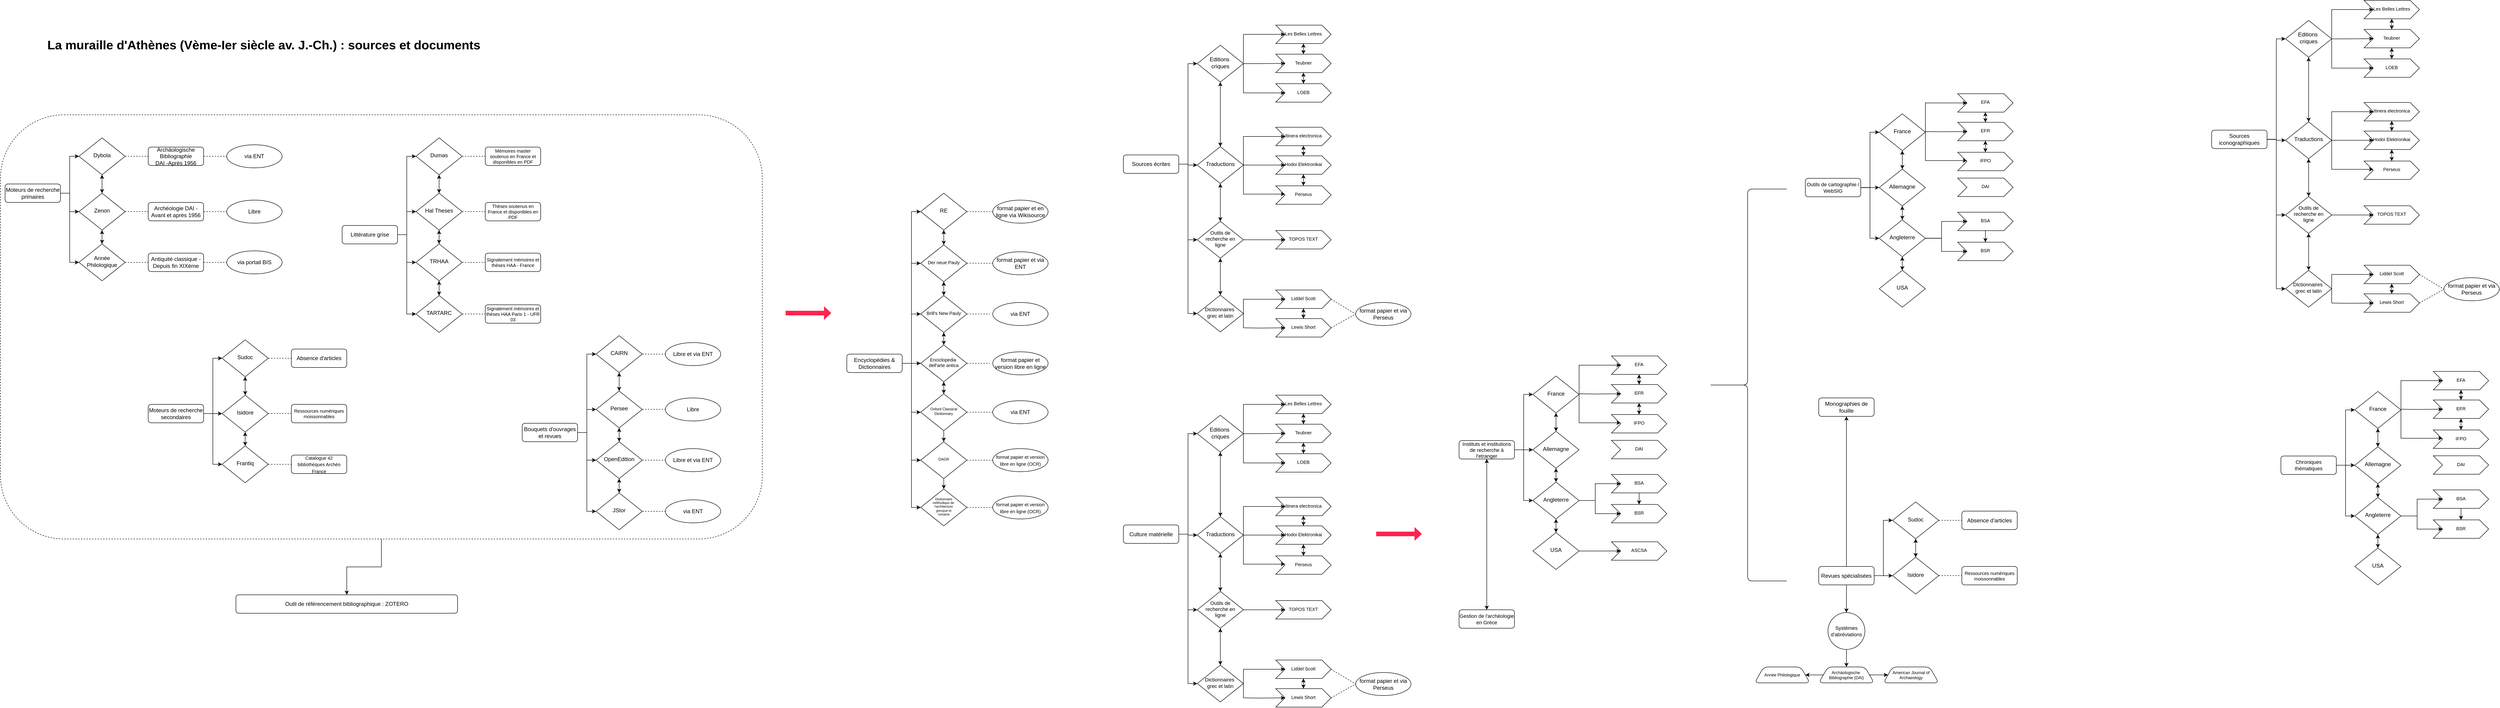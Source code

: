 <mxfile version="24.2.5" type="github">
  <diagram id="C5RBs43oDa-KdzZeNtuy" name="Page-1">
    <mxGraphModel dx="1366" dy="718" grid="1" gridSize="10" guides="1" tooltips="1" connect="1" arrows="1" fold="1" page="1" pageScale="1" pageWidth="2336" pageHeight="1654" math="0" shadow="0">
      <root>
        <mxCell id="WIyWlLk6GJQsqaUBKTNV-0" />
        <mxCell id="WIyWlLk6GJQsqaUBKTNV-1" parent="WIyWlLk6GJQsqaUBKTNV-0" />
        <mxCell id="AJ_VUI1XPqa23FB4NZY7-40" style="edgeStyle=orthogonalEdgeStyle;rounded=0;orthogonalLoop=1;jettySize=auto;html=1;exitX=1;exitY=0.5;exitDx=0;exitDy=0;" edge="1" parent="WIyWlLk6GJQsqaUBKTNV-1" source="AJ_VUI1XPqa23FB4NZY7-43" target="AJ_VUI1XPqa23FB4NZY7-49">
          <mxGeometry relative="1" as="geometry" />
        </mxCell>
        <mxCell id="AJ_VUI1XPqa23FB4NZY7-41" style="edgeStyle=orthogonalEdgeStyle;rounded=0;orthogonalLoop=1;jettySize=auto;html=1;exitX=1;exitY=0.5;exitDx=0;exitDy=0;entryX=0;entryY=0.5;entryDx=0;entryDy=0;" edge="1" parent="WIyWlLk6GJQsqaUBKTNV-1" source="AJ_VUI1XPqa23FB4NZY7-43" target="AJ_VUI1XPqa23FB4NZY7-45">
          <mxGeometry relative="1" as="geometry" />
        </mxCell>
        <mxCell id="AJ_VUI1XPqa23FB4NZY7-42" style="edgeStyle=orthogonalEdgeStyle;rounded=0;orthogonalLoop=1;jettySize=auto;html=1;exitX=1;exitY=0.5;exitDx=0;exitDy=0;entryX=0;entryY=0.5;entryDx=0;entryDy=0;" edge="1" parent="WIyWlLk6GJQsqaUBKTNV-1" source="AJ_VUI1XPqa23FB4NZY7-43" target="AJ_VUI1XPqa23FB4NZY7-52">
          <mxGeometry relative="1" as="geometry" />
        </mxCell>
        <mxCell id="AJ_VUI1XPqa23FB4NZY7-177" style="edgeStyle=orthogonalEdgeStyle;rounded=0;orthogonalLoop=1;jettySize=auto;html=1;exitX=1;exitY=0.5;exitDx=0;exitDy=0;entryX=0;entryY=0.5;entryDx=0;entryDy=0;" edge="1" parent="WIyWlLk6GJQsqaUBKTNV-1" source="AJ_VUI1XPqa23FB4NZY7-43" target="AJ_VUI1XPqa23FB4NZY7-153">
          <mxGeometry relative="1" as="geometry" />
        </mxCell>
        <mxCell id="AJ_VUI1XPqa23FB4NZY7-178" style="edgeStyle=orthogonalEdgeStyle;rounded=0;orthogonalLoop=1;jettySize=auto;html=1;exitX=1;exitY=0.5;exitDx=0;exitDy=0;entryX=0;entryY=0.5;entryDx=0;entryDy=0;" edge="1" parent="WIyWlLk6GJQsqaUBKTNV-1" source="AJ_VUI1XPqa23FB4NZY7-43" target="AJ_VUI1XPqa23FB4NZY7-155">
          <mxGeometry relative="1" as="geometry" />
        </mxCell>
        <mxCell id="AJ_VUI1XPqa23FB4NZY7-314" style="edgeStyle=orthogonalEdgeStyle;rounded=0;orthogonalLoop=1;jettySize=auto;html=1;entryX=0;entryY=0.5;entryDx=0;entryDy=0;" edge="1" parent="WIyWlLk6GJQsqaUBKTNV-1" source="AJ_VUI1XPqa23FB4NZY7-43" target="AJ_VUI1XPqa23FB4NZY7-302">
          <mxGeometry relative="1" as="geometry" />
        </mxCell>
        <mxCell id="AJ_VUI1XPqa23FB4NZY7-428" style="edgeStyle=orthogonalEdgeStyle;rounded=0;orthogonalLoop=1;jettySize=auto;html=1;exitX=1;exitY=0.5;exitDx=0;exitDy=0;entryX=0;entryY=0.5;entryDx=0;entryDy=0;" edge="1" parent="WIyWlLk6GJQsqaUBKTNV-1" source="AJ_VUI1XPqa23FB4NZY7-43" target="AJ_VUI1XPqa23FB4NZY7-423">
          <mxGeometry relative="1" as="geometry" />
        </mxCell>
        <mxCell id="AJ_VUI1XPqa23FB4NZY7-429" style="edgeStyle=orthogonalEdgeStyle;rounded=0;orthogonalLoop=1;jettySize=auto;html=1;exitX=1;exitY=0.5;exitDx=0;exitDy=0;entryX=0;entryY=0.5;entryDx=0;entryDy=0;" edge="1" parent="WIyWlLk6GJQsqaUBKTNV-1" source="AJ_VUI1XPqa23FB4NZY7-43" target="AJ_VUI1XPqa23FB4NZY7-49">
          <mxGeometry relative="1" as="geometry" />
        </mxCell>
        <mxCell id="AJ_VUI1XPqa23FB4NZY7-43" value="Encyclopédies &amp;amp; Dictionnaires" style="rounded=1;whiteSpace=wrap;html=1;fontSize=12;glass=0;strokeWidth=1;shadow=0;" vertex="1" parent="WIyWlLk6GJQsqaUBKTNV-1">
          <mxGeometry x="1844" y="838" width="120" height="40" as="geometry" />
        </mxCell>
        <mxCell id="AJ_VUI1XPqa23FB4NZY7-44" style="edgeStyle=orthogonalEdgeStyle;rounded=0;orthogonalLoop=1;jettySize=auto;html=1;exitX=0.5;exitY=1;exitDx=0;exitDy=0;" edge="1" parent="WIyWlLk6GJQsqaUBKTNV-1" source="AJ_VUI1XPqa23FB4NZY7-45" target="AJ_VUI1XPqa23FB4NZY7-49">
          <mxGeometry relative="1" as="geometry" />
        </mxCell>
        <mxCell id="AJ_VUI1XPqa23FB4NZY7-45" value="RE" style="rhombus;whiteSpace=wrap;html=1;shadow=0;fontFamily=Helvetica;fontSize=12;align=center;strokeWidth=1;spacing=6;spacingTop=-4;" vertex="1" parent="WIyWlLk6GJQsqaUBKTNV-1">
          <mxGeometry x="2004" y="489" width="100" height="80" as="geometry" />
        </mxCell>
        <mxCell id="AJ_VUI1XPqa23FB4NZY7-47" value="" style="edgeStyle=orthogonalEdgeStyle;rounded=0;orthogonalLoop=1;jettySize=auto;html=1;" edge="1" parent="WIyWlLk6GJQsqaUBKTNV-1" source="AJ_VUI1XPqa23FB4NZY7-49" target="AJ_VUI1XPqa23FB4NZY7-52">
          <mxGeometry relative="1" as="geometry" />
        </mxCell>
        <mxCell id="AJ_VUI1XPqa23FB4NZY7-48" style="edgeStyle=orthogonalEdgeStyle;rounded=0;orthogonalLoop=1;jettySize=auto;html=1;exitX=0.5;exitY=0;exitDx=0;exitDy=0;entryX=0.5;entryY=1;entryDx=0;entryDy=0;" edge="1" parent="WIyWlLk6GJQsqaUBKTNV-1" source="AJ_VUI1XPqa23FB4NZY7-49" target="AJ_VUI1XPqa23FB4NZY7-45">
          <mxGeometry relative="1" as="geometry" />
        </mxCell>
        <mxCell id="AJ_VUI1XPqa23FB4NZY7-49" value="Der neue Pauly" style="rhombus;whiteSpace=wrap;html=1;shadow=0;fontFamily=Helvetica;fontSize=10;align=center;strokeWidth=1;spacing=6;spacingTop=-4;" vertex="1" parent="WIyWlLk6GJQsqaUBKTNV-1">
          <mxGeometry x="2004" y="601" width="100" height="80" as="geometry" />
        </mxCell>
        <mxCell id="AJ_VUI1XPqa23FB4NZY7-51" style="edgeStyle=orthogonalEdgeStyle;rounded=0;orthogonalLoop=1;jettySize=auto;html=1;entryX=0.5;entryY=1;entryDx=0;entryDy=0;" edge="1" parent="WIyWlLk6GJQsqaUBKTNV-1" source="AJ_VUI1XPqa23FB4NZY7-52" target="AJ_VUI1XPqa23FB4NZY7-49">
          <mxGeometry relative="1" as="geometry" />
        </mxCell>
        <mxCell id="AJ_VUI1XPqa23FB4NZY7-154" value="" style="edgeStyle=orthogonalEdgeStyle;rounded=0;orthogonalLoop=1;jettySize=auto;html=1;" edge="1" parent="WIyWlLk6GJQsqaUBKTNV-1" source="AJ_VUI1XPqa23FB4NZY7-52" target="AJ_VUI1XPqa23FB4NZY7-153">
          <mxGeometry relative="1" as="geometry" />
        </mxCell>
        <mxCell id="AJ_VUI1XPqa23FB4NZY7-52" value="Brill&#39;s New Pauly" style="rhombus;whiteSpace=wrap;html=1;shadow=0;fontFamily=Helvetica;fontSize=10;align=center;strokeWidth=1;spacing=6;spacingTop=-4;" vertex="1" parent="WIyWlLk6GJQsqaUBKTNV-1">
          <mxGeometry x="2004" y="711" width="100" height="80" as="geometry" />
        </mxCell>
        <mxCell id="AJ_VUI1XPqa23FB4NZY7-53" value="" style="endArrow=none;dashed=1;html=1;rounded=0;exitX=1;exitY=0.5;exitDx=0;exitDy=0;entryX=0;entryY=0.5;entryDx=0;entryDy=0;" edge="1" parent="WIyWlLk6GJQsqaUBKTNV-1" source="AJ_VUI1XPqa23FB4NZY7-45" target="AJ_VUI1XPqa23FB4NZY7-306">
          <mxGeometry width="50" height="50" relative="1" as="geometry">
            <mxPoint x="2134" y="671" as="sourcePoint" />
            <mxPoint x="2154" y="521" as="targetPoint" />
          </mxGeometry>
        </mxCell>
        <mxCell id="AJ_VUI1XPqa23FB4NZY7-54" value="" style="endArrow=none;dashed=1;html=1;rounded=0;exitX=1;exitY=0.5;exitDx=0;exitDy=0;entryX=0;entryY=0.5;entryDx=0;entryDy=0;" edge="1" parent="WIyWlLk6GJQsqaUBKTNV-1" target="AJ_VUI1XPqa23FB4NZY7-307">
          <mxGeometry width="50" height="50" relative="1" as="geometry">
            <mxPoint x="2104" y="640.71" as="sourcePoint" />
            <mxPoint x="2154" y="640.71" as="targetPoint" />
          </mxGeometry>
        </mxCell>
        <mxCell id="AJ_VUI1XPqa23FB4NZY7-58" style="edgeStyle=orthogonalEdgeStyle;rounded=0;orthogonalLoop=1;jettySize=auto;html=1;exitX=1;exitY=0.5;exitDx=0;exitDy=0;" edge="1" parent="WIyWlLk6GJQsqaUBKTNV-1" source="AJ_VUI1XPqa23FB4NZY7-61" target="AJ_VUI1XPqa23FB4NZY7-67">
          <mxGeometry relative="1" as="geometry" />
        </mxCell>
        <mxCell id="AJ_VUI1XPqa23FB4NZY7-59" style="edgeStyle=orthogonalEdgeStyle;rounded=0;orthogonalLoop=1;jettySize=auto;html=1;exitX=1;exitY=0.5;exitDx=0;exitDy=0;entryX=0;entryY=0.5;entryDx=0;entryDy=0;" edge="1" parent="WIyWlLk6GJQsqaUBKTNV-1" source="AJ_VUI1XPqa23FB4NZY7-61" target="AJ_VUI1XPqa23FB4NZY7-63">
          <mxGeometry relative="1" as="geometry" />
        </mxCell>
        <mxCell id="AJ_VUI1XPqa23FB4NZY7-60" style="edgeStyle=orthogonalEdgeStyle;rounded=0;orthogonalLoop=1;jettySize=auto;html=1;exitX=1;exitY=0.5;exitDx=0;exitDy=0;entryX=0;entryY=0.5;entryDx=0;entryDy=0;" edge="1" parent="WIyWlLk6GJQsqaUBKTNV-1" source="AJ_VUI1XPqa23FB4NZY7-61" target="AJ_VUI1XPqa23FB4NZY7-70">
          <mxGeometry relative="1" as="geometry" />
        </mxCell>
        <mxCell id="AJ_VUI1XPqa23FB4NZY7-317" style="edgeStyle=orthogonalEdgeStyle;rounded=0;orthogonalLoop=1;jettySize=auto;html=1;exitX=1;exitY=0.5;exitDx=0;exitDy=0;entryX=0;entryY=0.5;entryDx=0;entryDy=0;" edge="1" parent="WIyWlLk6GJQsqaUBKTNV-1" source="AJ_VUI1XPqa23FB4NZY7-61" target="AJ_VUI1XPqa23FB4NZY7-315">
          <mxGeometry relative="1" as="geometry" />
        </mxCell>
        <mxCell id="AJ_VUI1XPqa23FB4NZY7-61" value="Sources écrites" style="rounded=1;whiteSpace=wrap;html=1;fontSize=12;glass=0;strokeWidth=1;shadow=0;" vertex="1" parent="WIyWlLk6GJQsqaUBKTNV-1">
          <mxGeometry x="2443" y="406" width="120" height="40" as="geometry" />
        </mxCell>
        <mxCell id="AJ_VUI1XPqa23FB4NZY7-62" style="edgeStyle=orthogonalEdgeStyle;rounded=0;orthogonalLoop=1;jettySize=auto;html=1;exitX=0.5;exitY=1;exitDx=0;exitDy=0;" edge="1" parent="WIyWlLk6GJQsqaUBKTNV-1" source="AJ_VUI1XPqa23FB4NZY7-63" target="AJ_VUI1XPqa23FB4NZY7-67">
          <mxGeometry relative="1" as="geometry" />
        </mxCell>
        <mxCell id="AJ_VUI1XPqa23FB4NZY7-330" value="" style="edgeStyle=orthogonalEdgeStyle;rounded=0;orthogonalLoop=1;jettySize=auto;html=1;" edge="1" parent="WIyWlLk6GJQsqaUBKTNV-1" source="AJ_VUI1XPqa23FB4NZY7-63" target="AJ_VUI1XPqa23FB4NZY7-325">
          <mxGeometry relative="1" as="geometry" />
        </mxCell>
        <mxCell id="AJ_VUI1XPqa23FB4NZY7-331" style="edgeStyle=orthogonalEdgeStyle;rounded=0;orthogonalLoop=1;jettySize=auto;html=1;entryX=0;entryY=0.5;entryDx=0;entryDy=0;exitX=1;exitY=0.5;exitDx=0;exitDy=0;" edge="1" parent="WIyWlLk6GJQsqaUBKTNV-1" source="AJ_VUI1XPqa23FB4NZY7-63" target="AJ_VUI1XPqa23FB4NZY7-327">
          <mxGeometry relative="1" as="geometry">
            <Array as="points">
              <mxPoint x="2703" y="272" />
            </Array>
          </mxGeometry>
        </mxCell>
        <mxCell id="AJ_VUI1XPqa23FB4NZY7-63" value="Editions&amp;nbsp;&lt;div&gt;criques&lt;/div&gt;" style="rhombus;whiteSpace=wrap;html=1;shadow=0;fontFamily=Helvetica;fontSize=12;align=center;strokeWidth=1;spacing=6;spacingTop=-4;" vertex="1" parent="WIyWlLk6GJQsqaUBKTNV-1">
          <mxGeometry x="2603" y="168" width="100" height="80" as="geometry" />
        </mxCell>
        <mxCell id="AJ_VUI1XPqa23FB4NZY7-65" value="" style="edgeStyle=orthogonalEdgeStyle;rounded=0;orthogonalLoop=1;jettySize=auto;html=1;" edge="1" parent="WIyWlLk6GJQsqaUBKTNV-1" source="AJ_VUI1XPqa23FB4NZY7-67" target="AJ_VUI1XPqa23FB4NZY7-70">
          <mxGeometry relative="1" as="geometry" />
        </mxCell>
        <mxCell id="AJ_VUI1XPqa23FB4NZY7-66" style="edgeStyle=orthogonalEdgeStyle;rounded=0;orthogonalLoop=1;jettySize=auto;html=1;exitX=0.5;exitY=0;exitDx=0;exitDy=0;entryX=0.5;entryY=1;entryDx=0;entryDy=0;" edge="1" parent="WIyWlLk6GJQsqaUBKTNV-1" source="AJ_VUI1XPqa23FB4NZY7-67" target="AJ_VUI1XPqa23FB4NZY7-63">
          <mxGeometry relative="1" as="geometry" />
        </mxCell>
        <mxCell id="AJ_VUI1XPqa23FB4NZY7-182" value="" style="edgeStyle=orthogonalEdgeStyle;rounded=0;orthogonalLoop=1;jettySize=auto;html=1;exitX=1;exitY=0.5;exitDx=0;exitDy=0;" edge="1" parent="WIyWlLk6GJQsqaUBKTNV-1" source="AJ_VUI1XPqa23FB4NZY7-67" target="AJ_VUI1XPqa23FB4NZY7-181">
          <mxGeometry relative="1" as="geometry">
            <mxPoint x="2703" y="386" as="sourcePoint" />
            <Array as="points">
              <mxPoint x="2703" y="366" />
            </Array>
          </mxGeometry>
        </mxCell>
        <mxCell id="AJ_VUI1XPqa23FB4NZY7-201" style="edgeStyle=orthogonalEdgeStyle;rounded=0;orthogonalLoop=1;jettySize=auto;html=1;entryX=0;entryY=0.5;entryDx=0;entryDy=0;" edge="1" parent="WIyWlLk6GJQsqaUBKTNV-1" source="AJ_VUI1XPqa23FB4NZY7-67" target="AJ_VUI1XPqa23FB4NZY7-187">
          <mxGeometry relative="1" as="geometry" />
        </mxCell>
        <mxCell id="AJ_VUI1XPqa23FB4NZY7-67" value="Traductions" style="rhombus;whiteSpace=wrap;html=1;shadow=0;fontFamily=Helvetica;fontSize=12;align=center;strokeWidth=1;spacing=6;spacingTop=-4;" vertex="1" parent="WIyWlLk6GJQsqaUBKTNV-1">
          <mxGeometry x="2603" y="388" width="100" height="80" as="geometry" />
        </mxCell>
        <mxCell id="AJ_VUI1XPqa23FB4NZY7-69" style="edgeStyle=orthogonalEdgeStyle;rounded=0;orthogonalLoop=1;jettySize=auto;html=1;entryX=0.5;entryY=1;entryDx=0;entryDy=0;" edge="1" parent="WIyWlLk6GJQsqaUBKTNV-1" source="AJ_VUI1XPqa23FB4NZY7-70" target="AJ_VUI1XPqa23FB4NZY7-67">
          <mxGeometry relative="1" as="geometry" />
        </mxCell>
        <mxCell id="AJ_VUI1XPqa23FB4NZY7-197" style="edgeStyle=orthogonalEdgeStyle;rounded=0;orthogonalLoop=1;jettySize=auto;html=1;entryX=0;entryY=0.5;entryDx=0;entryDy=0;" edge="1" parent="WIyWlLk6GJQsqaUBKTNV-1" source="AJ_VUI1XPqa23FB4NZY7-70" target="AJ_VUI1XPqa23FB4NZY7-196">
          <mxGeometry relative="1" as="geometry" />
        </mxCell>
        <mxCell id="AJ_VUI1XPqa23FB4NZY7-316" value="" style="edgeStyle=orthogonalEdgeStyle;rounded=0;orthogonalLoop=1;jettySize=auto;html=1;" edge="1" parent="WIyWlLk6GJQsqaUBKTNV-1" source="AJ_VUI1XPqa23FB4NZY7-70" target="AJ_VUI1XPqa23FB4NZY7-315">
          <mxGeometry relative="1" as="geometry" />
        </mxCell>
        <mxCell id="AJ_VUI1XPqa23FB4NZY7-70" value="Outils de recherche en ligne" style="rhombus;whiteSpace=wrap;html=1;shadow=0;fontFamily=Helvetica;fontSize=11;align=center;strokeWidth=1;spacing=6;spacingTop=-4;" vertex="1" parent="WIyWlLk6GJQsqaUBKTNV-1">
          <mxGeometry x="2603" y="550" width="100" height="80" as="geometry" />
        </mxCell>
        <mxCell id="AJ_VUI1XPqa23FB4NZY7-156" value="" style="edgeStyle=orthogonalEdgeStyle;rounded=0;orthogonalLoop=1;jettySize=auto;html=1;" edge="1" parent="WIyWlLk6GJQsqaUBKTNV-1" source="AJ_VUI1XPqa23FB4NZY7-153" target="AJ_VUI1XPqa23FB4NZY7-155">
          <mxGeometry relative="1" as="geometry" />
        </mxCell>
        <mxCell id="AJ_VUI1XPqa23FB4NZY7-179" style="edgeStyle=orthogonalEdgeStyle;rounded=0;orthogonalLoop=1;jettySize=auto;html=1;entryX=0.5;entryY=1;entryDx=0;entryDy=0;" edge="1" parent="WIyWlLk6GJQsqaUBKTNV-1" source="AJ_VUI1XPqa23FB4NZY7-153" target="AJ_VUI1XPqa23FB4NZY7-52">
          <mxGeometry relative="1" as="geometry" />
        </mxCell>
        <mxCell id="AJ_VUI1XPqa23FB4NZY7-153" value="Enciclopedia&amp;nbsp;&lt;div style=&quot;font-size: 10px;&quot;&gt;dell&#39;arte antica&lt;/div&gt;" style="rhombus;whiteSpace=wrap;html=1;shadow=0;fontFamily=Helvetica;fontSize=10;align=center;strokeWidth=1;spacing=6;spacingTop=-4;" vertex="1" parent="WIyWlLk6GJQsqaUBKTNV-1">
          <mxGeometry x="2004" y="818" width="100" height="80" as="geometry" />
        </mxCell>
        <mxCell id="AJ_VUI1XPqa23FB4NZY7-180" style="edgeStyle=orthogonalEdgeStyle;rounded=0;orthogonalLoop=1;jettySize=auto;html=1;entryX=0.5;entryY=1;entryDx=0;entryDy=0;" edge="1" parent="WIyWlLk6GJQsqaUBKTNV-1" source="AJ_VUI1XPqa23FB4NZY7-155" target="AJ_VUI1XPqa23FB4NZY7-153">
          <mxGeometry relative="1" as="geometry" />
        </mxCell>
        <mxCell id="AJ_VUI1XPqa23FB4NZY7-303" value="" style="edgeStyle=orthogonalEdgeStyle;rounded=0;orthogonalLoop=1;jettySize=auto;html=1;" edge="1" parent="WIyWlLk6GJQsqaUBKTNV-1" source="AJ_VUI1XPqa23FB4NZY7-155" target="AJ_VUI1XPqa23FB4NZY7-302">
          <mxGeometry relative="1" as="geometry" />
        </mxCell>
        <mxCell id="AJ_VUI1XPqa23FB4NZY7-155" value="Oxford Classical Dictionnary" style="rhombus;whiteSpace=wrap;html=1;shadow=0;fontFamily=Helvetica;fontSize=8;align=center;strokeWidth=1;spacing=6;spacingTop=-4;" vertex="1" parent="WIyWlLk6GJQsqaUBKTNV-1">
          <mxGeometry x="2004" y="924" width="100" height="80" as="geometry" />
        </mxCell>
        <mxCell id="AJ_VUI1XPqa23FB4NZY7-193" style="edgeStyle=orthogonalEdgeStyle;rounded=0;orthogonalLoop=1;jettySize=auto;html=1;exitX=0.5;exitY=1;exitDx=0;exitDy=0;entryX=0.5;entryY=0;entryDx=0;entryDy=0;" edge="1" parent="WIyWlLk6GJQsqaUBKTNV-1" source="AJ_VUI1XPqa23FB4NZY7-181" target="AJ_VUI1XPqa23FB4NZY7-187">
          <mxGeometry relative="1" as="geometry" />
        </mxCell>
        <mxCell id="AJ_VUI1XPqa23FB4NZY7-181" value="Itinera electronica" style="shape=step;perimeter=stepPerimeter;whiteSpace=wrap;html=1;fixedSize=1;shadow=0;strokeWidth=1;spacing=6;spacingTop=-4;fontSize=10;" vertex="1" parent="WIyWlLk6GJQsqaUBKTNV-1">
          <mxGeometry x="2773" y="346" width="120" height="40" as="geometry" />
        </mxCell>
        <mxCell id="AJ_VUI1XPqa23FB4NZY7-191" value="" style="edgeStyle=orthogonalEdgeStyle;rounded=0;orthogonalLoop=1;jettySize=auto;html=1;" edge="1" parent="WIyWlLk6GJQsqaUBKTNV-1" source="AJ_VUI1XPqa23FB4NZY7-187" target="AJ_VUI1XPqa23FB4NZY7-190">
          <mxGeometry relative="1" as="geometry" />
        </mxCell>
        <mxCell id="AJ_VUI1XPqa23FB4NZY7-192" style="edgeStyle=orthogonalEdgeStyle;rounded=0;orthogonalLoop=1;jettySize=auto;html=1;exitX=0.5;exitY=0;exitDx=0;exitDy=0;entryX=0.5;entryY=1;entryDx=0;entryDy=0;" edge="1" parent="WIyWlLk6GJQsqaUBKTNV-1" source="AJ_VUI1XPqa23FB4NZY7-187" target="AJ_VUI1XPqa23FB4NZY7-181">
          <mxGeometry relative="1" as="geometry" />
        </mxCell>
        <mxCell id="AJ_VUI1XPqa23FB4NZY7-187" value="Hodoi Elektronikai" style="shape=step;perimeter=stepPerimeter;whiteSpace=wrap;html=1;fixedSize=1;shadow=0;strokeWidth=1;spacing=6;spacingTop=-4;fontSize=10;" vertex="1" parent="WIyWlLk6GJQsqaUBKTNV-1">
          <mxGeometry x="2773" y="408" width="120" height="40" as="geometry" />
        </mxCell>
        <mxCell id="AJ_VUI1XPqa23FB4NZY7-195" style="edgeStyle=orthogonalEdgeStyle;rounded=0;orthogonalLoop=1;jettySize=auto;html=1;entryX=0.5;entryY=1;entryDx=0;entryDy=0;" edge="1" parent="WIyWlLk6GJQsqaUBKTNV-1" source="AJ_VUI1XPqa23FB4NZY7-190" target="AJ_VUI1XPqa23FB4NZY7-187">
          <mxGeometry relative="1" as="geometry" />
        </mxCell>
        <mxCell id="AJ_VUI1XPqa23FB4NZY7-190" value="Perseus" style="shape=step;perimeter=stepPerimeter;whiteSpace=wrap;html=1;fixedSize=1;shadow=0;strokeWidth=1;spacing=6;spacingTop=-4;fontSize=10;" vertex="1" parent="WIyWlLk6GJQsqaUBKTNV-1">
          <mxGeometry x="2773" y="473" width="120" height="40" as="geometry" />
        </mxCell>
        <mxCell id="AJ_VUI1XPqa23FB4NZY7-196" value="TOPOS TEXT" style="shape=step;perimeter=stepPerimeter;whiteSpace=wrap;html=1;fixedSize=1;shadow=0;strokeWidth=1;spacing=6;spacingTop=-4;fontSize=10;" vertex="1" parent="WIyWlLk6GJQsqaUBKTNV-1">
          <mxGeometry x="2773" y="570" width="120" height="40" as="geometry" />
        </mxCell>
        <mxCell id="AJ_VUI1XPqa23FB4NZY7-204" style="edgeStyle=orthogonalEdgeStyle;rounded=0;orthogonalLoop=1;jettySize=auto;html=1;exitX=1;exitY=0.5;exitDx=0;exitDy=0;" edge="1" parent="WIyWlLk6GJQsqaUBKTNV-1">
          <mxGeometry relative="1" as="geometry">
            <mxPoint x="2793.0" y="491" as="targetPoint" />
            <mxPoint x="2703" y="428" as="sourcePoint" />
            <Array as="points">
              <mxPoint x="2703" y="491" />
            </Array>
          </mxGeometry>
        </mxCell>
        <mxCell id="AJ_VUI1XPqa23FB4NZY7-205" value="" style="edgeStyle=orthogonalEdgeStyle;rounded=0;orthogonalLoop=1;jettySize=auto;html=1;" edge="1" parent="WIyWlLk6GJQsqaUBKTNV-1" source="AJ_VUI1XPqa23FB4NZY7-206" target="AJ_VUI1XPqa23FB4NZY7-241">
          <mxGeometry relative="1" as="geometry" />
        </mxCell>
        <mxCell id="AJ_VUI1XPqa23FB4NZY7-206" value="" style="rounded=1;whiteSpace=wrap;html=1;dashed=1;fillStyle=auto;" vertex="1" parent="WIyWlLk6GJQsqaUBKTNV-1">
          <mxGeometry x="11" y="319" width="1650" height="920" as="geometry" />
        </mxCell>
        <mxCell id="AJ_VUI1XPqa23FB4NZY7-207" style="edgeStyle=orthogonalEdgeStyle;rounded=0;orthogonalLoop=1;jettySize=auto;html=1;exitX=1;exitY=0.5;exitDx=0;exitDy=0;" edge="1" parent="WIyWlLk6GJQsqaUBKTNV-1" source="AJ_VUI1XPqa23FB4NZY7-210" target="AJ_VUI1XPqa23FB4NZY7-216">
          <mxGeometry relative="1" as="geometry" />
        </mxCell>
        <mxCell id="AJ_VUI1XPqa23FB4NZY7-208" style="edgeStyle=orthogonalEdgeStyle;rounded=0;orthogonalLoop=1;jettySize=auto;html=1;exitX=1;exitY=0.5;exitDx=0;exitDy=0;entryX=0;entryY=0.5;entryDx=0;entryDy=0;" edge="1" parent="WIyWlLk6GJQsqaUBKTNV-1" source="AJ_VUI1XPqa23FB4NZY7-210" target="AJ_VUI1XPqa23FB4NZY7-212">
          <mxGeometry relative="1" as="geometry" />
        </mxCell>
        <mxCell id="AJ_VUI1XPqa23FB4NZY7-209" style="edgeStyle=orthogonalEdgeStyle;rounded=0;orthogonalLoop=1;jettySize=auto;html=1;exitX=1;exitY=0.5;exitDx=0;exitDy=0;entryX=0;entryY=0.5;entryDx=0;entryDy=0;" edge="1" parent="WIyWlLk6GJQsqaUBKTNV-1" source="AJ_VUI1XPqa23FB4NZY7-210" target="AJ_VUI1XPqa23FB4NZY7-220">
          <mxGeometry relative="1" as="geometry" />
        </mxCell>
        <mxCell id="AJ_VUI1XPqa23FB4NZY7-210" value="Moteurs de recherche primaires" style="rounded=1;whiteSpace=wrap;html=1;fontSize=12;glass=0;strokeWidth=1;shadow=0;" vertex="1" parent="WIyWlLk6GJQsqaUBKTNV-1">
          <mxGeometry x="21" y="469" width="120" height="40" as="geometry" />
        </mxCell>
        <mxCell id="AJ_VUI1XPqa23FB4NZY7-211" style="edgeStyle=orthogonalEdgeStyle;rounded=0;orthogonalLoop=1;jettySize=auto;html=1;exitX=0.5;exitY=1;exitDx=0;exitDy=0;" edge="1" parent="WIyWlLk6GJQsqaUBKTNV-1" source="AJ_VUI1XPqa23FB4NZY7-212" target="AJ_VUI1XPqa23FB4NZY7-216">
          <mxGeometry relative="1" as="geometry" />
        </mxCell>
        <mxCell id="AJ_VUI1XPqa23FB4NZY7-212" value="Dybola" style="rhombus;whiteSpace=wrap;html=1;shadow=0;fontFamily=Helvetica;fontSize=12;align=center;strokeWidth=1;spacing=6;spacingTop=-4;" vertex="1" parent="WIyWlLk6GJQsqaUBKTNV-1">
          <mxGeometry x="181" y="369" width="100" height="80" as="geometry" />
        </mxCell>
        <mxCell id="AJ_VUI1XPqa23FB4NZY7-213" value="Archäologische Bibliographie&lt;div&gt;DAI -Après 1956&lt;/div&gt;" style="rounded=1;whiteSpace=wrap;html=1;fontSize=12;glass=0;strokeWidth=1;shadow=0;" vertex="1" parent="WIyWlLk6GJQsqaUBKTNV-1">
          <mxGeometry x="331" y="389" width="120" height="40" as="geometry" />
        </mxCell>
        <mxCell id="AJ_VUI1XPqa23FB4NZY7-214" value="" style="edgeStyle=orthogonalEdgeStyle;rounded=0;orthogonalLoop=1;jettySize=auto;html=1;" edge="1" parent="WIyWlLk6GJQsqaUBKTNV-1" source="AJ_VUI1XPqa23FB4NZY7-216" target="AJ_VUI1XPqa23FB4NZY7-220">
          <mxGeometry relative="1" as="geometry" />
        </mxCell>
        <mxCell id="AJ_VUI1XPqa23FB4NZY7-215" style="edgeStyle=orthogonalEdgeStyle;rounded=0;orthogonalLoop=1;jettySize=auto;html=1;exitX=0.5;exitY=0;exitDx=0;exitDy=0;entryX=0.5;entryY=1;entryDx=0;entryDy=0;" edge="1" parent="WIyWlLk6GJQsqaUBKTNV-1" source="AJ_VUI1XPqa23FB4NZY7-216" target="AJ_VUI1XPqa23FB4NZY7-212">
          <mxGeometry relative="1" as="geometry" />
        </mxCell>
        <mxCell id="AJ_VUI1XPqa23FB4NZY7-216" value="Zenon" style="rhombus;whiteSpace=wrap;html=1;shadow=0;fontFamily=Helvetica;fontSize=12;align=center;strokeWidth=1;spacing=6;spacingTop=-4;" vertex="1" parent="WIyWlLk6GJQsqaUBKTNV-1">
          <mxGeometry x="181" y="489" width="100" height="80" as="geometry" />
        </mxCell>
        <mxCell id="AJ_VUI1XPqa23FB4NZY7-217" value="Archéologie DAI -Avant et après 1956" style="rounded=1;whiteSpace=wrap;html=1;fontSize=12;glass=0;strokeWidth=1;shadow=0;" vertex="1" parent="WIyWlLk6GJQsqaUBKTNV-1">
          <mxGeometry x="331" y="509" width="120" height="40" as="geometry" />
        </mxCell>
        <mxCell id="AJ_VUI1XPqa23FB4NZY7-218" value="La muraille d&#39;Athènes (Vème-Ier siècle av. J.-Ch.) : sources et documents" style="text;strokeColor=none;fillColor=none;html=1;fontSize=27;fontStyle=1;verticalAlign=middle;align=center;" vertex="1" parent="WIyWlLk6GJQsqaUBKTNV-1">
          <mxGeometry x="51" y="148" width="1060" height="40" as="geometry" />
        </mxCell>
        <mxCell id="AJ_VUI1XPqa23FB4NZY7-219" style="edgeStyle=orthogonalEdgeStyle;rounded=0;orthogonalLoop=1;jettySize=auto;html=1;entryX=0.5;entryY=1;entryDx=0;entryDy=0;" edge="1" parent="WIyWlLk6GJQsqaUBKTNV-1" source="AJ_VUI1XPqa23FB4NZY7-220" target="AJ_VUI1XPqa23FB4NZY7-216">
          <mxGeometry relative="1" as="geometry" />
        </mxCell>
        <mxCell id="AJ_VUI1XPqa23FB4NZY7-220" value="Année Philologique" style="rhombus;whiteSpace=wrap;html=1;shadow=0;fontFamily=Helvetica;fontSize=12;align=center;strokeWidth=1;spacing=6;spacingTop=-4;" vertex="1" parent="WIyWlLk6GJQsqaUBKTNV-1">
          <mxGeometry x="181" y="599" width="100" height="80" as="geometry" />
        </mxCell>
        <mxCell id="AJ_VUI1XPqa23FB4NZY7-221" value="" style="endArrow=none;dashed=1;html=1;rounded=0;exitX=1;exitY=0.5;exitDx=0;exitDy=0;entryX=0;entryY=0.5;entryDx=0;entryDy=0;" edge="1" parent="WIyWlLk6GJQsqaUBKTNV-1" source="AJ_VUI1XPqa23FB4NZY7-212" target="AJ_VUI1XPqa23FB4NZY7-213">
          <mxGeometry width="50" height="50" relative="1" as="geometry">
            <mxPoint x="311" y="559" as="sourcePoint" />
            <mxPoint x="361" y="509" as="targetPoint" />
          </mxGeometry>
        </mxCell>
        <mxCell id="AJ_VUI1XPqa23FB4NZY7-222" value="" style="endArrow=none;dashed=1;html=1;rounded=0;exitX=1;exitY=0.5;exitDx=0;exitDy=0;entryX=0;entryY=0.5;entryDx=0;entryDy=0;" edge="1" parent="WIyWlLk6GJQsqaUBKTNV-1">
          <mxGeometry width="50" height="50" relative="1" as="geometry">
            <mxPoint x="281" y="528.71" as="sourcePoint" />
            <mxPoint x="331" y="528.71" as="targetPoint" />
          </mxGeometry>
        </mxCell>
        <mxCell id="AJ_VUI1XPqa23FB4NZY7-223" value="Antiquité classique - Depuis fin XIXème" style="rounded=1;whiteSpace=wrap;html=1;fontSize=12;glass=0;strokeWidth=1;shadow=0;" vertex="1" parent="WIyWlLk6GJQsqaUBKTNV-1">
          <mxGeometry x="331" y="619" width="120" height="40" as="geometry" />
        </mxCell>
        <mxCell id="AJ_VUI1XPqa23FB4NZY7-224" style="edgeStyle=orthogonalEdgeStyle;rounded=0;orthogonalLoop=1;jettySize=auto;html=1;exitX=1;exitY=0.5;exitDx=0;exitDy=0;" edge="1" parent="WIyWlLk6GJQsqaUBKTNV-1" source="AJ_VUI1XPqa23FB4NZY7-227" target="AJ_VUI1XPqa23FB4NZY7-233">
          <mxGeometry relative="1" as="geometry" />
        </mxCell>
        <mxCell id="AJ_VUI1XPqa23FB4NZY7-225" style="edgeStyle=orthogonalEdgeStyle;rounded=0;orthogonalLoop=1;jettySize=auto;html=1;exitX=1;exitY=0.5;exitDx=0;exitDy=0;entryX=0;entryY=0.5;entryDx=0;entryDy=0;" edge="1" parent="WIyWlLk6GJQsqaUBKTNV-1" source="AJ_VUI1XPqa23FB4NZY7-227" target="AJ_VUI1XPqa23FB4NZY7-229">
          <mxGeometry relative="1" as="geometry" />
        </mxCell>
        <mxCell id="AJ_VUI1XPqa23FB4NZY7-226" style="edgeStyle=orthogonalEdgeStyle;rounded=0;orthogonalLoop=1;jettySize=auto;html=1;exitX=1;exitY=0.5;exitDx=0;exitDy=0;entryX=0;entryY=0.5;entryDx=0;entryDy=0;" edge="1" parent="WIyWlLk6GJQsqaUBKTNV-1" source="AJ_VUI1XPqa23FB4NZY7-227" target="AJ_VUI1XPqa23FB4NZY7-236">
          <mxGeometry relative="1" as="geometry" />
        </mxCell>
        <mxCell id="AJ_VUI1XPqa23FB4NZY7-227" value="Moteurs de recherche secondaires" style="rounded=1;whiteSpace=wrap;html=1;fontSize=12;glass=0;strokeWidth=1;shadow=0;" vertex="1" parent="WIyWlLk6GJQsqaUBKTNV-1">
          <mxGeometry x="331" y="947" width="120" height="40" as="geometry" />
        </mxCell>
        <mxCell id="AJ_VUI1XPqa23FB4NZY7-228" style="edgeStyle=orthogonalEdgeStyle;rounded=0;orthogonalLoop=1;jettySize=auto;html=1;exitX=0.5;exitY=1;exitDx=0;exitDy=0;" edge="1" parent="WIyWlLk6GJQsqaUBKTNV-1" source="AJ_VUI1XPqa23FB4NZY7-229" target="AJ_VUI1XPqa23FB4NZY7-233">
          <mxGeometry relative="1" as="geometry" />
        </mxCell>
        <mxCell id="AJ_VUI1XPqa23FB4NZY7-229" value="Sudoc" style="rhombus;whiteSpace=wrap;html=1;shadow=0;fontFamily=Helvetica;fontSize=12;align=center;strokeWidth=1;spacing=6;spacingTop=-4;" vertex="1" parent="WIyWlLk6GJQsqaUBKTNV-1">
          <mxGeometry x="491" y="807" width="100" height="80" as="geometry" />
        </mxCell>
        <mxCell id="AJ_VUI1XPqa23FB4NZY7-230" value="Absence d&#39;articles" style="rounded=1;whiteSpace=wrap;html=1;fontSize=12;glass=0;strokeWidth=1;shadow=0;" vertex="1" parent="WIyWlLk6GJQsqaUBKTNV-1">
          <mxGeometry x="641" y="827" width="120" height="40" as="geometry" />
        </mxCell>
        <mxCell id="AJ_VUI1XPqa23FB4NZY7-231" value="" style="edgeStyle=orthogonalEdgeStyle;rounded=0;orthogonalLoop=1;jettySize=auto;html=1;" edge="1" parent="WIyWlLk6GJQsqaUBKTNV-1" source="AJ_VUI1XPqa23FB4NZY7-233" target="AJ_VUI1XPqa23FB4NZY7-236">
          <mxGeometry relative="1" as="geometry" />
        </mxCell>
        <mxCell id="AJ_VUI1XPqa23FB4NZY7-232" style="edgeStyle=orthogonalEdgeStyle;rounded=0;orthogonalLoop=1;jettySize=auto;html=1;exitX=0.5;exitY=0;exitDx=0;exitDy=0;entryX=0.5;entryY=1;entryDx=0;entryDy=0;" edge="1" parent="WIyWlLk6GJQsqaUBKTNV-1" source="AJ_VUI1XPqa23FB4NZY7-233" target="AJ_VUI1XPqa23FB4NZY7-229">
          <mxGeometry relative="1" as="geometry" />
        </mxCell>
        <mxCell id="AJ_VUI1XPqa23FB4NZY7-233" value="Isidore" style="rhombus;whiteSpace=wrap;html=1;shadow=0;fontFamily=Helvetica;fontSize=12;align=center;strokeWidth=1;spacing=6;spacingTop=-4;" vertex="1" parent="WIyWlLk6GJQsqaUBKTNV-1">
          <mxGeometry x="491" y="927" width="100" height="80" as="geometry" />
        </mxCell>
        <mxCell id="AJ_VUI1XPqa23FB4NZY7-234" value="Ressources numériques moissonnables" style="rounded=1;whiteSpace=wrap;html=1;fontSize=10;glass=0;strokeWidth=1;shadow=0;" vertex="1" parent="WIyWlLk6GJQsqaUBKTNV-1">
          <mxGeometry x="641" y="947" width="120" height="40" as="geometry" />
        </mxCell>
        <mxCell id="AJ_VUI1XPqa23FB4NZY7-235" style="edgeStyle=orthogonalEdgeStyle;rounded=0;orthogonalLoop=1;jettySize=auto;html=1;entryX=0.5;entryY=1;entryDx=0;entryDy=0;" edge="1" parent="WIyWlLk6GJQsqaUBKTNV-1" source="AJ_VUI1XPqa23FB4NZY7-236" target="AJ_VUI1XPqa23FB4NZY7-233">
          <mxGeometry relative="1" as="geometry" />
        </mxCell>
        <mxCell id="AJ_VUI1XPqa23FB4NZY7-236" value="Frantiq" style="rhombus;whiteSpace=wrap;html=1;shadow=0;fontFamily=Helvetica;fontSize=12;align=center;strokeWidth=1;spacing=6;spacingTop=-4;" vertex="1" parent="WIyWlLk6GJQsqaUBKTNV-1">
          <mxGeometry x="491" y="1037" width="100" height="80" as="geometry" />
        </mxCell>
        <mxCell id="AJ_VUI1XPqa23FB4NZY7-237" value="" style="endArrow=none;dashed=1;html=1;rounded=0;exitX=1;exitY=0.5;exitDx=0;exitDy=0;entryX=0;entryY=0.5;entryDx=0;entryDy=0;" edge="1" parent="WIyWlLk6GJQsqaUBKTNV-1" source="AJ_VUI1XPqa23FB4NZY7-229" target="AJ_VUI1XPqa23FB4NZY7-230">
          <mxGeometry width="50" height="50" relative="1" as="geometry">
            <mxPoint x="621" y="997" as="sourcePoint" />
            <mxPoint x="671" y="947" as="targetPoint" />
          </mxGeometry>
        </mxCell>
        <mxCell id="AJ_VUI1XPqa23FB4NZY7-238" value="" style="endArrow=none;dashed=1;html=1;rounded=0;exitX=1;exitY=0.5;exitDx=0;exitDy=0;entryX=0;entryY=0.5;entryDx=0;entryDy=0;" edge="1" parent="WIyWlLk6GJQsqaUBKTNV-1">
          <mxGeometry width="50" height="50" relative="1" as="geometry">
            <mxPoint x="591" y="966.71" as="sourcePoint" />
            <mxPoint x="641" y="966.71" as="targetPoint" />
          </mxGeometry>
        </mxCell>
        <mxCell id="AJ_VUI1XPqa23FB4NZY7-239" value="&lt;span style=&quot;font-size: 10px;&quot;&gt;Catalogue 42 bibliothèques Archéo France&lt;/span&gt;" style="rounded=1;whiteSpace=wrap;html=1;fontSize=12;glass=0;strokeWidth=1;shadow=0;" vertex="1" parent="WIyWlLk6GJQsqaUBKTNV-1">
          <mxGeometry x="641" y="1057" width="120" height="40" as="geometry" />
        </mxCell>
        <mxCell id="AJ_VUI1XPqa23FB4NZY7-240" style="edgeStyle=orthogonalEdgeStyle;rounded=0;orthogonalLoop=1;jettySize=auto;html=1;exitX=0.5;exitY=1;exitDx=0;exitDy=0;" edge="1" parent="WIyWlLk6GJQsqaUBKTNV-1" source="AJ_VUI1XPqa23FB4NZY7-206" target="AJ_VUI1XPqa23FB4NZY7-206">
          <mxGeometry relative="1" as="geometry" />
        </mxCell>
        <mxCell id="AJ_VUI1XPqa23FB4NZY7-241" value="Outil de référencement bibliographique : ZOTERO" style="rounded=1;whiteSpace=wrap;html=1;" vertex="1" parent="WIyWlLk6GJQsqaUBKTNV-1">
          <mxGeometry x="521" y="1360" width="480" height="40" as="geometry" />
        </mxCell>
        <mxCell id="AJ_VUI1XPqa23FB4NZY7-242" value="" style="shape=flexArrow;endArrow=classic;html=1;rounded=0;endWidth=18.846;endSize=4.965;dashed=1;dashPattern=12 12;strokeColor=none;fillColor=#FF2450;" edge="1" parent="WIyWlLk6GJQsqaUBKTNV-1">
          <mxGeometry width="50" height="50" relative="1" as="geometry">
            <mxPoint x="1711" y="749" as="sourcePoint" />
            <mxPoint x="1811" y="749" as="targetPoint" />
            <Array as="points">
              <mxPoint x="1731" y="749" />
            </Array>
          </mxGeometry>
        </mxCell>
        <mxCell id="AJ_VUI1XPqa23FB4NZY7-243" style="edgeStyle=orthogonalEdgeStyle;rounded=0;orthogonalLoop=1;jettySize=auto;html=1;exitX=1;exitY=0.5;exitDx=0;exitDy=0;" edge="1" parent="WIyWlLk6GJQsqaUBKTNV-1" source="AJ_VUI1XPqa23FB4NZY7-247" target="AJ_VUI1XPqa23FB4NZY7-253">
          <mxGeometry relative="1" as="geometry" />
        </mxCell>
        <mxCell id="AJ_VUI1XPqa23FB4NZY7-244" style="edgeStyle=orthogonalEdgeStyle;rounded=0;orthogonalLoop=1;jettySize=auto;html=1;exitX=1;exitY=0.5;exitDx=0;exitDy=0;entryX=0;entryY=0.5;entryDx=0;entryDy=0;" edge="1" parent="WIyWlLk6GJQsqaUBKTNV-1" source="AJ_VUI1XPqa23FB4NZY7-247" target="AJ_VUI1XPqa23FB4NZY7-249">
          <mxGeometry relative="1" as="geometry" />
        </mxCell>
        <mxCell id="AJ_VUI1XPqa23FB4NZY7-245" style="edgeStyle=orthogonalEdgeStyle;rounded=0;orthogonalLoop=1;jettySize=auto;html=1;exitX=1;exitY=0.5;exitDx=0;exitDy=0;entryX=0;entryY=0.5;entryDx=0;entryDy=0;" edge="1" parent="WIyWlLk6GJQsqaUBKTNV-1" source="AJ_VUI1XPqa23FB4NZY7-247" target="AJ_VUI1XPqa23FB4NZY7-257">
          <mxGeometry relative="1" as="geometry" />
        </mxCell>
        <mxCell id="AJ_VUI1XPqa23FB4NZY7-246" style="edgeStyle=orthogonalEdgeStyle;rounded=0;orthogonalLoop=1;jettySize=auto;html=1;exitX=1;exitY=0.5;exitDx=0;exitDy=0;entryX=0;entryY=0.5;entryDx=0;entryDy=0;" edge="1" parent="WIyWlLk6GJQsqaUBKTNV-1" source="AJ_VUI1XPqa23FB4NZY7-247" target="AJ_VUI1XPqa23FB4NZY7-265">
          <mxGeometry relative="1" as="geometry" />
        </mxCell>
        <mxCell id="AJ_VUI1XPqa23FB4NZY7-247" value="Littérature grise" style="rounded=1;whiteSpace=wrap;html=1;fontSize=12;glass=0;strokeWidth=1;shadow=0;" vertex="1" parent="WIyWlLk6GJQsqaUBKTNV-1">
          <mxGeometry x="751" y="559" width="120" height="40" as="geometry" />
        </mxCell>
        <mxCell id="AJ_VUI1XPqa23FB4NZY7-248" style="edgeStyle=orthogonalEdgeStyle;rounded=0;orthogonalLoop=1;jettySize=auto;html=1;exitX=0.5;exitY=1;exitDx=0;exitDy=0;" edge="1" parent="WIyWlLk6GJQsqaUBKTNV-1" source="AJ_VUI1XPqa23FB4NZY7-249" target="AJ_VUI1XPqa23FB4NZY7-253">
          <mxGeometry relative="1" as="geometry" />
        </mxCell>
        <mxCell id="AJ_VUI1XPqa23FB4NZY7-249" value="Dumas" style="rhombus;whiteSpace=wrap;html=1;shadow=0;fontFamily=Helvetica;fontSize=12;align=center;strokeWidth=1;spacing=6;spacingTop=-4;" vertex="1" parent="WIyWlLk6GJQsqaUBKTNV-1">
          <mxGeometry x="911" y="369" width="100" height="80" as="geometry" />
        </mxCell>
        <mxCell id="AJ_VUI1XPqa23FB4NZY7-250" value="Mémoires master soutenus en France et disponibles en PDF" style="rounded=1;whiteSpace=wrap;html=1;fontSize=10;glass=0;strokeWidth=1;shadow=0;" vertex="1" parent="WIyWlLk6GJQsqaUBKTNV-1">
          <mxGeometry x="1061" y="389" width="120" height="40" as="geometry" />
        </mxCell>
        <mxCell id="AJ_VUI1XPqa23FB4NZY7-251" value="" style="edgeStyle=orthogonalEdgeStyle;rounded=0;orthogonalLoop=1;jettySize=auto;html=1;" edge="1" parent="WIyWlLk6GJQsqaUBKTNV-1" source="AJ_VUI1XPqa23FB4NZY7-253" target="AJ_VUI1XPqa23FB4NZY7-257">
          <mxGeometry relative="1" as="geometry" />
        </mxCell>
        <mxCell id="AJ_VUI1XPqa23FB4NZY7-252" style="edgeStyle=orthogonalEdgeStyle;rounded=0;orthogonalLoop=1;jettySize=auto;html=1;exitX=0.5;exitY=0;exitDx=0;exitDy=0;entryX=0.5;entryY=1;entryDx=0;entryDy=0;" edge="1" parent="WIyWlLk6GJQsqaUBKTNV-1" source="AJ_VUI1XPqa23FB4NZY7-253" target="AJ_VUI1XPqa23FB4NZY7-249">
          <mxGeometry relative="1" as="geometry" />
        </mxCell>
        <mxCell id="AJ_VUI1XPqa23FB4NZY7-253" value="Hal Theses" style="rhombus;whiteSpace=wrap;html=1;shadow=0;fontFamily=Helvetica;fontSize=12;align=center;strokeWidth=1;spacing=6;spacingTop=-4;" vertex="1" parent="WIyWlLk6GJQsqaUBKTNV-1">
          <mxGeometry x="911" y="489" width="100" height="80" as="geometry" />
        </mxCell>
        <mxCell id="AJ_VUI1XPqa23FB4NZY7-254" value="Thèses soutenus en France et disponibles en PDF" style="rounded=1;whiteSpace=wrap;html=1;fontSize=10;glass=0;strokeWidth=1;shadow=0;" vertex="1" parent="WIyWlLk6GJQsqaUBKTNV-1">
          <mxGeometry x="1061" y="509" width="120" height="40" as="geometry" />
        </mxCell>
        <mxCell id="AJ_VUI1XPqa23FB4NZY7-255" style="edgeStyle=orthogonalEdgeStyle;rounded=0;orthogonalLoop=1;jettySize=auto;html=1;entryX=0.5;entryY=1;entryDx=0;entryDy=0;" edge="1" parent="WIyWlLk6GJQsqaUBKTNV-1" source="AJ_VUI1XPqa23FB4NZY7-257" target="AJ_VUI1XPqa23FB4NZY7-253">
          <mxGeometry relative="1" as="geometry" />
        </mxCell>
        <mxCell id="AJ_VUI1XPqa23FB4NZY7-256" value="" style="edgeStyle=orthogonalEdgeStyle;rounded=0;orthogonalLoop=1;jettySize=auto;html=1;" edge="1" parent="WIyWlLk6GJQsqaUBKTNV-1" source="AJ_VUI1XPqa23FB4NZY7-257" target="AJ_VUI1XPqa23FB4NZY7-265">
          <mxGeometry relative="1" as="geometry" />
        </mxCell>
        <mxCell id="AJ_VUI1XPqa23FB4NZY7-257" value="TRHAA" style="rhombus;whiteSpace=wrap;html=1;shadow=0;fontFamily=Helvetica;fontSize=12;align=center;strokeWidth=1;spacing=6;spacingTop=-4;" vertex="1" parent="WIyWlLk6GJQsqaUBKTNV-1">
          <mxGeometry x="911" y="599" width="100" height="80" as="geometry" />
        </mxCell>
        <mxCell id="AJ_VUI1XPqa23FB4NZY7-258" value="" style="endArrow=none;dashed=1;html=1;rounded=0;exitX=1;exitY=0.5;exitDx=0;exitDy=0;entryX=0;entryY=0.5;entryDx=0;entryDy=0;" edge="1" parent="WIyWlLk6GJQsqaUBKTNV-1" source="AJ_VUI1XPqa23FB4NZY7-249" target="AJ_VUI1XPqa23FB4NZY7-250">
          <mxGeometry width="50" height="50" relative="1" as="geometry">
            <mxPoint x="1041" y="559" as="sourcePoint" />
            <mxPoint x="1091" y="509" as="targetPoint" />
          </mxGeometry>
        </mxCell>
        <mxCell id="AJ_VUI1XPqa23FB4NZY7-259" value="" style="endArrow=none;dashed=1;html=1;rounded=0;exitX=1;exitY=0.5;exitDx=0;exitDy=0;entryX=0;entryY=0.5;entryDx=0;entryDy=0;" edge="1" parent="WIyWlLk6GJQsqaUBKTNV-1">
          <mxGeometry width="50" height="50" relative="1" as="geometry">
            <mxPoint x="1011" y="528.71" as="sourcePoint" />
            <mxPoint x="1061" y="528.71" as="targetPoint" />
          </mxGeometry>
        </mxCell>
        <mxCell id="AJ_VUI1XPqa23FB4NZY7-260" value="Signalement mémoires et thèses HAA - France" style="rounded=1;whiteSpace=wrap;html=1;fontSize=10;glass=0;strokeWidth=1;shadow=0;" vertex="1" parent="WIyWlLk6GJQsqaUBKTNV-1">
          <mxGeometry x="1061" y="619" width="120" height="40" as="geometry" />
        </mxCell>
        <mxCell id="AJ_VUI1XPqa23FB4NZY7-261" value="" style="endArrow=none;dashed=1;html=1;rounded=0;exitX=1;exitY=0.5;exitDx=0;exitDy=0;entryX=0;entryY=0.5;entryDx=0;entryDy=0;" edge="1" parent="WIyWlLk6GJQsqaUBKTNV-1" source="AJ_VUI1XPqa23FB4NZY7-220" target="AJ_VUI1XPqa23FB4NZY7-223">
          <mxGeometry width="50" height="50" relative="1" as="geometry">
            <mxPoint x="291" y="538.71" as="sourcePoint" />
            <mxPoint x="341" y="538.71" as="targetPoint" />
            <Array as="points" />
          </mxGeometry>
        </mxCell>
        <mxCell id="AJ_VUI1XPqa23FB4NZY7-262" value="" style="endArrow=none;dashed=1;html=1;rounded=0;exitX=1;exitY=0.5;exitDx=0;exitDy=0;entryX=0;entryY=0.5;entryDx=0;entryDy=0;" edge="1" parent="WIyWlLk6GJQsqaUBKTNV-1" source="AJ_VUI1XPqa23FB4NZY7-236" target="AJ_VUI1XPqa23FB4NZY7-239">
          <mxGeometry width="50" height="50" relative="1" as="geometry">
            <mxPoint x="291" y="757" as="sourcePoint" />
            <mxPoint x="341" y="757" as="targetPoint" />
            <Array as="points" />
          </mxGeometry>
        </mxCell>
        <mxCell id="AJ_VUI1XPqa23FB4NZY7-263" value="" style="endArrow=none;dashed=1;html=1;rounded=0;exitX=1;exitY=0.5;exitDx=0;exitDy=0;entryX=0;entryY=0.5;entryDx=0;entryDy=0;" edge="1" parent="WIyWlLk6GJQsqaUBKTNV-1" source="AJ_VUI1XPqa23FB4NZY7-257" target="AJ_VUI1XPqa23FB4NZY7-260">
          <mxGeometry width="50" height="50" relative="1" as="geometry">
            <mxPoint x="1021" y="538.71" as="sourcePoint" />
            <mxPoint x="1071" y="538.71" as="targetPoint" />
            <Array as="points">
              <mxPoint x="1041" y="639" />
            </Array>
          </mxGeometry>
        </mxCell>
        <mxCell id="AJ_VUI1XPqa23FB4NZY7-264" style="edgeStyle=orthogonalEdgeStyle;rounded=0;orthogonalLoop=1;jettySize=auto;html=1;exitX=0.5;exitY=0;exitDx=0;exitDy=0;entryX=0.5;entryY=1;entryDx=0;entryDy=0;" edge="1" parent="WIyWlLk6GJQsqaUBKTNV-1" source="AJ_VUI1XPqa23FB4NZY7-265" target="AJ_VUI1XPqa23FB4NZY7-257">
          <mxGeometry relative="1" as="geometry" />
        </mxCell>
        <mxCell id="AJ_VUI1XPqa23FB4NZY7-265" value="TARTARC" style="rhombus;whiteSpace=wrap;html=1;shadow=0;fontFamily=Helvetica;fontSize=12;align=center;strokeWidth=1;spacing=6;spacingTop=-4;" vertex="1" parent="WIyWlLk6GJQsqaUBKTNV-1">
          <mxGeometry x="911" y="711" width="100" height="80" as="geometry" />
        </mxCell>
        <mxCell id="AJ_VUI1XPqa23FB4NZY7-266" value="Signalement mémoires et thèses HAA Paris 1 - UFR 03" style="rounded=1;whiteSpace=wrap;html=1;fontSize=10;glass=0;strokeWidth=1;shadow=0;" vertex="1" parent="WIyWlLk6GJQsqaUBKTNV-1">
          <mxGeometry x="1061" y="731" width="120" height="40" as="geometry" />
        </mxCell>
        <mxCell id="AJ_VUI1XPqa23FB4NZY7-267" value="" style="endArrow=none;dashed=1;html=1;rounded=0;exitX=1;exitY=0.5;exitDx=0;exitDy=0;entryX=0;entryY=0.5;entryDx=0;entryDy=0;" edge="1" parent="WIyWlLk6GJQsqaUBKTNV-1" target="AJ_VUI1XPqa23FB4NZY7-266">
          <mxGeometry width="50" height="50" relative="1" as="geometry">
            <mxPoint x="1011" y="751" as="sourcePoint" />
            <mxPoint x="1071" y="650.71" as="targetPoint" />
            <Array as="points">
              <mxPoint x="1041" y="751" />
            </Array>
          </mxGeometry>
        </mxCell>
        <mxCell id="AJ_VUI1XPqa23FB4NZY7-268" style="edgeStyle=orthogonalEdgeStyle;rounded=0;orthogonalLoop=1;jettySize=auto;html=1;exitX=1;exitY=0.5;exitDx=0;exitDy=0;" edge="1" parent="WIyWlLk6GJQsqaUBKTNV-1" source="AJ_VUI1XPqa23FB4NZY7-272" target="AJ_VUI1XPqa23FB4NZY7-277">
          <mxGeometry relative="1" as="geometry" />
        </mxCell>
        <mxCell id="AJ_VUI1XPqa23FB4NZY7-269" style="edgeStyle=orthogonalEdgeStyle;rounded=0;orthogonalLoop=1;jettySize=auto;html=1;exitX=1;exitY=0.5;exitDx=0;exitDy=0;entryX=0;entryY=0.5;entryDx=0;entryDy=0;" edge="1" parent="WIyWlLk6GJQsqaUBKTNV-1" source="AJ_VUI1XPqa23FB4NZY7-272" target="AJ_VUI1XPqa23FB4NZY7-274">
          <mxGeometry relative="1" as="geometry" />
        </mxCell>
        <mxCell id="AJ_VUI1XPqa23FB4NZY7-270" style="edgeStyle=orthogonalEdgeStyle;rounded=0;orthogonalLoop=1;jettySize=auto;html=1;exitX=1;exitY=0.5;exitDx=0;exitDy=0;entryX=0;entryY=0.5;entryDx=0;entryDy=0;" edge="1" parent="WIyWlLk6GJQsqaUBKTNV-1" source="AJ_VUI1XPqa23FB4NZY7-272" target="AJ_VUI1XPqa23FB4NZY7-280">
          <mxGeometry relative="1" as="geometry" />
        </mxCell>
        <mxCell id="AJ_VUI1XPqa23FB4NZY7-271" style="edgeStyle=orthogonalEdgeStyle;rounded=0;orthogonalLoop=1;jettySize=auto;html=1;exitX=1;exitY=0.5;exitDx=0;exitDy=0;entryX=0;entryY=0.5;entryDx=0;entryDy=0;" edge="1" parent="WIyWlLk6GJQsqaUBKTNV-1" source="AJ_VUI1XPqa23FB4NZY7-272" target="AJ_VUI1XPqa23FB4NZY7-285">
          <mxGeometry relative="1" as="geometry" />
        </mxCell>
        <mxCell id="AJ_VUI1XPqa23FB4NZY7-272" value="Bouquets d&#39;ouvrages et revues" style="rounded=1;whiteSpace=wrap;html=1;fontSize=12;glass=0;strokeWidth=1;shadow=0;" vertex="1" parent="WIyWlLk6GJQsqaUBKTNV-1">
          <mxGeometry x="1141" y="988" width="120" height="40" as="geometry" />
        </mxCell>
        <mxCell id="AJ_VUI1XPqa23FB4NZY7-273" style="edgeStyle=orthogonalEdgeStyle;rounded=0;orthogonalLoop=1;jettySize=auto;html=1;exitX=0.5;exitY=1;exitDx=0;exitDy=0;" edge="1" parent="WIyWlLk6GJQsqaUBKTNV-1" source="AJ_VUI1XPqa23FB4NZY7-274" target="AJ_VUI1XPqa23FB4NZY7-277">
          <mxGeometry relative="1" as="geometry" />
        </mxCell>
        <mxCell id="AJ_VUI1XPqa23FB4NZY7-274" value="CAIRN" style="rhombus;whiteSpace=wrap;html=1;shadow=0;fontFamily=Helvetica;fontSize=12;align=center;strokeWidth=1;spacing=6;spacingTop=-4;" vertex="1" parent="WIyWlLk6GJQsqaUBKTNV-1">
          <mxGeometry x="1301" y="798" width="100" height="80" as="geometry" />
        </mxCell>
        <mxCell id="AJ_VUI1XPqa23FB4NZY7-275" value="" style="edgeStyle=orthogonalEdgeStyle;rounded=0;orthogonalLoop=1;jettySize=auto;html=1;" edge="1" parent="WIyWlLk6GJQsqaUBKTNV-1" source="AJ_VUI1XPqa23FB4NZY7-277" target="AJ_VUI1XPqa23FB4NZY7-280">
          <mxGeometry relative="1" as="geometry" />
        </mxCell>
        <mxCell id="AJ_VUI1XPqa23FB4NZY7-276" style="edgeStyle=orthogonalEdgeStyle;rounded=0;orthogonalLoop=1;jettySize=auto;html=1;exitX=0.5;exitY=0;exitDx=0;exitDy=0;entryX=0.5;entryY=1;entryDx=0;entryDy=0;" edge="1" parent="WIyWlLk6GJQsqaUBKTNV-1" source="AJ_VUI1XPqa23FB4NZY7-277" target="AJ_VUI1XPqa23FB4NZY7-274">
          <mxGeometry relative="1" as="geometry" />
        </mxCell>
        <mxCell id="AJ_VUI1XPqa23FB4NZY7-277" value="Persee" style="rhombus;whiteSpace=wrap;html=1;shadow=0;fontFamily=Helvetica;fontSize=12;align=center;strokeWidth=1;spacing=6;spacingTop=-4;" vertex="1" parent="WIyWlLk6GJQsqaUBKTNV-1">
          <mxGeometry x="1301" y="918" width="100" height="80" as="geometry" />
        </mxCell>
        <mxCell id="AJ_VUI1XPqa23FB4NZY7-278" style="edgeStyle=orthogonalEdgeStyle;rounded=0;orthogonalLoop=1;jettySize=auto;html=1;entryX=0.5;entryY=1;entryDx=0;entryDy=0;" edge="1" parent="WIyWlLk6GJQsqaUBKTNV-1" source="AJ_VUI1XPqa23FB4NZY7-280" target="AJ_VUI1XPqa23FB4NZY7-277">
          <mxGeometry relative="1" as="geometry" />
        </mxCell>
        <mxCell id="AJ_VUI1XPqa23FB4NZY7-279" value="" style="edgeStyle=orthogonalEdgeStyle;rounded=0;orthogonalLoop=1;jettySize=auto;html=1;" edge="1" parent="WIyWlLk6GJQsqaUBKTNV-1" source="AJ_VUI1XPqa23FB4NZY7-280" target="AJ_VUI1XPqa23FB4NZY7-285">
          <mxGeometry relative="1" as="geometry" />
        </mxCell>
        <mxCell id="AJ_VUI1XPqa23FB4NZY7-280" value="OpenEdition" style="rhombus;whiteSpace=wrap;html=1;shadow=0;fontFamily=Helvetica;fontSize=12;align=center;strokeWidth=1;spacing=6;spacingTop=-4;" vertex="1" parent="WIyWlLk6GJQsqaUBKTNV-1">
          <mxGeometry x="1301" y="1028" width="100" height="80" as="geometry" />
        </mxCell>
        <mxCell id="AJ_VUI1XPqa23FB4NZY7-281" value="" style="endArrow=none;dashed=1;html=1;rounded=0;exitX=1;exitY=0.5;exitDx=0;exitDy=0;entryX=0;entryY=0.5;entryDx=0;entryDy=0;" edge="1" parent="WIyWlLk6GJQsqaUBKTNV-1" source="AJ_VUI1XPqa23FB4NZY7-274">
          <mxGeometry width="50" height="50" relative="1" as="geometry">
            <mxPoint x="1431" y="988" as="sourcePoint" />
            <mxPoint x="1451" y="838" as="targetPoint" />
          </mxGeometry>
        </mxCell>
        <mxCell id="AJ_VUI1XPqa23FB4NZY7-282" value="" style="endArrow=none;dashed=1;html=1;rounded=0;exitX=1;exitY=0.5;exitDx=0;exitDy=0;entryX=0;entryY=0.5;entryDx=0;entryDy=0;" edge="1" parent="WIyWlLk6GJQsqaUBKTNV-1">
          <mxGeometry width="50" height="50" relative="1" as="geometry">
            <mxPoint x="1401" y="957.71" as="sourcePoint" />
            <mxPoint x="1451" y="957.71" as="targetPoint" />
          </mxGeometry>
        </mxCell>
        <mxCell id="AJ_VUI1XPqa23FB4NZY7-283" value="" style="endArrow=none;dashed=1;html=1;rounded=0;exitX=1;exitY=0.5;exitDx=0;exitDy=0;entryX=0;entryY=0.5;entryDx=0;entryDy=0;" edge="1" parent="WIyWlLk6GJQsqaUBKTNV-1" source="AJ_VUI1XPqa23FB4NZY7-280">
          <mxGeometry width="50" height="50" relative="1" as="geometry">
            <mxPoint x="1101" y="748" as="sourcePoint" />
            <mxPoint x="1451" y="1068" as="targetPoint" />
            <Array as="points" />
          </mxGeometry>
        </mxCell>
        <mxCell id="AJ_VUI1XPqa23FB4NZY7-284" style="edgeStyle=orthogonalEdgeStyle;rounded=0;orthogonalLoop=1;jettySize=auto;html=1;entryX=0.5;entryY=1;entryDx=0;entryDy=0;" edge="1" parent="WIyWlLk6GJQsqaUBKTNV-1" source="AJ_VUI1XPqa23FB4NZY7-285" target="AJ_VUI1XPqa23FB4NZY7-280">
          <mxGeometry relative="1" as="geometry" />
        </mxCell>
        <mxCell id="AJ_VUI1XPqa23FB4NZY7-285" value="JStor" style="rhombus;whiteSpace=wrap;html=1;shadow=0;fontFamily=Helvetica;fontSize=12;align=center;strokeWidth=1;spacing=6;spacingTop=-4;" vertex="1" parent="WIyWlLk6GJQsqaUBKTNV-1">
          <mxGeometry x="1301" y="1139" width="100" height="80" as="geometry" />
        </mxCell>
        <mxCell id="AJ_VUI1XPqa23FB4NZY7-286" value="" style="endArrow=none;dashed=1;html=1;rounded=0;exitX=1;exitY=0.5;exitDx=0;exitDy=0;entryX=0;entryY=0.5;entryDx=0;entryDy=0;" edge="1" parent="WIyWlLk6GJQsqaUBKTNV-1">
          <mxGeometry width="50" height="50" relative="1" as="geometry">
            <mxPoint x="1401" y="1179" as="sourcePoint" />
            <mxPoint x="1451" y="1179" as="targetPoint" />
            <Array as="points" />
          </mxGeometry>
        </mxCell>
        <mxCell id="AJ_VUI1XPqa23FB4NZY7-287" value="" style="endArrow=none;dashed=1;html=1;rounded=0;exitX=1;exitY=0.5;exitDx=0;exitDy=0;entryX=0;entryY=0.5;entryDx=0;entryDy=0;" edge="1" parent="WIyWlLk6GJQsqaUBKTNV-1">
          <mxGeometry width="50" height="50" relative="1" as="geometry">
            <mxPoint x="451" y="409" as="sourcePoint" />
            <mxPoint x="501" y="409" as="targetPoint" />
            <Array as="points" />
          </mxGeometry>
        </mxCell>
        <mxCell id="AJ_VUI1XPqa23FB4NZY7-288" value="Libre" style="ellipse;whiteSpace=wrap;html=1;" vertex="1" parent="WIyWlLk6GJQsqaUBKTNV-1">
          <mxGeometry x="501" y="504" width="120" height="50" as="geometry" />
        </mxCell>
        <mxCell id="AJ_VUI1XPqa23FB4NZY7-289" value="via portail BIS" style="ellipse;whiteSpace=wrap;html=1;" vertex="1" parent="WIyWlLk6GJQsqaUBKTNV-1">
          <mxGeometry x="501" y="614" width="120" height="50" as="geometry" />
        </mxCell>
        <mxCell id="AJ_VUI1XPqa23FB4NZY7-290" value="via ENT" style="ellipse;whiteSpace=wrap;html=1;" vertex="1" parent="WIyWlLk6GJQsqaUBKTNV-1">
          <mxGeometry x="501" y="384" width="120" height="50" as="geometry" />
        </mxCell>
        <mxCell id="AJ_VUI1XPqa23FB4NZY7-291" value="" style="endArrow=none;dashed=1;html=1;rounded=0;exitX=1;exitY=0.5;exitDx=0;exitDy=0;entryX=0;entryY=0.5;entryDx=0;entryDy=0;" edge="1" parent="WIyWlLk6GJQsqaUBKTNV-1" source="AJ_VUI1XPqa23FB4NZY7-217" target="AJ_VUI1XPqa23FB4NZY7-288">
          <mxGeometry width="50" height="50" relative="1" as="geometry">
            <mxPoint x="461" y="419" as="sourcePoint" />
            <mxPoint x="511" y="419" as="targetPoint" />
            <Array as="points" />
          </mxGeometry>
        </mxCell>
        <mxCell id="AJ_VUI1XPqa23FB4NZY7-292" value="" style="endArrow=none;dashed=1;html=1;rounded=0;entryX=0;entryY=0.5;entryDx=0;entryDy=0;exitX=1;exitY=0.5;exitDx=0;exitDy=0;" edge="1" parent="WIyWlLk6GJQsqaUBKTNV-1" source="AJ_VUI1XPqa23FB4NZY7-223" target="AJ_VUI1XPqa23FB4NZY7-289">
          <mxGeometry width="50" height="50" relative="1" as="geometry">
            <mxPoint x="461" y="539" as="sourcePoint" />
            <mxPoint x="511" y="539" as="targetPoint" />
            <Array as="points" />
          </mxGeometry>
        </mxCell>
        <mxCell id="AJ_VUI1XPqa23FB4NZY7-293" value="Libre et via ENT" style="ellipse;whiteSpace=wrap;html=1;" vertex="1" parent="WIyWlLk6GJQsqaUBKTNV-1">
          <mxGeometry x="1451" y="813" width="120" height="50" as="geometry" />
        </mxCell>
        <mxCell id="AJ_VUI1XPqa23FB4NZY7-294" value="Libre" style="ellipse;whiteSpace=wrap;html=1;" vertex="1" parent="WIyWlLk6GJQsqaUBKTNV-1">
          <mxGeometry x="1451" y="933" width="120" height="50" as="geometry" />
        </mxCell>
        <mxCell id="AJ_VUI1XPqa23FB4NZY7-295" value="Libre et via ENT" style="ellipse;whiteSpace=wrap;html=1;" vertex="1" parent="WIyWlLk6GJQsqaUBKTNV-1">
          <mxGeometry x="1451" y="1043" width="120" height="50" as="geometry" />
        </mxCell>
        <mxCell id="AJ_VUI1XPqa23FB4NZY7-296" value="via ENT" style="ellipse;whiteSpace=wrap;html=1;" vertex="1" parent="WIyWlLk6GJQsqaUBKTNV-1">
          <mxGeometry x="1451" y="1154" width="120" height="50" as="geometry" />
        </mxCell>
        <mxCell id="AJ_VUI1XPqa23FB4NZY7-299" value="" style="endArrow=none;dashed=1;html=1;rounded=0;exitX=1;exitY=0.5;exitDx=0;exitDy=0;entryX=0;entryY=0.5;entryDx=0;entryDy=0;" edge="1" parent="WIyWlLk6GJQsqaUBKTNV-1" source="AJ_VUI1XPqa23FB4NZY7-52">
          <mxGeometry width="50" height="50" relative="1" as="geometry">
            <mxPoint x="2114" y="650.71" as="sourcePoint" />
            <mxPoint x="2154" y="751" as="targetPoint" />
          </mxGeometry>
        </mxCell>
        <mxCell id="AJ_VUI1XPqa23FB4NZY7-300" value="" style="endArrow=none;dashed=1;html=1;rounded=0;exitX=1;exitY=0.5;exitDx=0;exitDy=0;entryX=0;entryY=0.5;entryDx=0;entryDy=0;" edge="1" parent="WIyWlLk6GJQsqaUBKTNV-1" source="AJ_VUI1XPqa23FB4NZY7-153">
          <mxGeometry width="50" height="50" relative="1" as="geometry">
            <mxPoint x="2114" y="761" as="sourcePoint" />
            <mxPoint x="2154" y="858" as="targetPoint" />
          </mxGeometry>
        </mxCell>
        <mxCell id="AJ_VUI1XPqa23FB4NZY7-301" value="" style="endArrow=none;dashed=1;html=1;rounded=0;exitX=1;exitY=0.5;exitDx=0;exitDy=0;entryX=0;entryY=0.5;entryDx=0;entryDy=0;" edge="1" parent="WIyWlLk6GJQsqaUBKTNV-1" source="AJ_VUI1XPqa23FB4NZY7-155">
          <mxGeometry width="50" height="50" relative="1" as="geometry">
            <mxPoint x="2114" y="868" as="sourcePoint" />
            <mxPoint x="2160" y="964" as="targetPoint" />
          </mxGeometry>
        </mxCell>
        <mxCell id="AJ_VUI1XPqa23FB4NZY7-424" value="" style="edgeStyle=orthogonalEdgeStyle;rounded=0;orthogonalLoop=1;jettySize=auto;html=1;" edge="1" parent="WIyWlLk6GJQsqaUBKTNV-1" source="AJ_VUI1XPqa23FB4NZY7-302" target="AJ_VUI1XPqa23FB4NZY7-423">
          <mxGeometry relative="1" as="geometry" />
        </mxCell>
        <mxCell id="AJ_VUI1XPqa23FB4NZY7-302" value="DAGR" style="rhombus;whiteSpace=wrap;html=1;shadow=0;fontFamily=Helvetica;fontSize=8;align=center;strokeWidth=1;spacing=6;spacingTop=-4;" vertex="1" parent="WIyWlLk6GJQsqaUBKTNV-1">
          <mxGeometry x="2004" y="1028" width="100" height="80" as="geometry" />
        </mxCell>
        <mxCell id="AJ_VUI1XPqa23FB4NZY7-305" value="" style="endArrow=none;dashed=1;html=1;rounded=0;exitX=1;exitY=0.5;exitDx=0;exitDy=0;entryX=0;entryY=0.5;entryDx=0;entryDy=0;" edge="1" parent="WIyWlLk6GJQsqaUBKTNV-1" source="AJ_VUI1XPqa23FB4NZY7-302">
          <mxGeometry width="50" height="50" relative="1" as="geometry">
            <mxPoint x="2114" y="974" as="sourcePoint" />
            <mxPoint x="2160" y="1068" as="targetPoint" />
            <Array as="points" />
          </mxGeometry>
        </mxCell>
        <mxCell id="AJ_VUI1XPqa23FB4NZY7-306" value="format papier et en ligne via Wikisource" style="ellipse;whiteSpace=wrap;html=1;" vertex="1" parent="WIyWlLk6GJQsqaUBKTNV-1">
          <mxGeometry x="2160" y="504" width="120" height="50" as="geometry" />
        </mxCell>
        <mxCell id="AJ_VUI1XPqa23FB4NZY7-307" value="format papier et via ENT" style="ellipse;whiteSpace=wrap;html=1;" vertex="1" parent="WIyWlLk6GJQsqaUBKTNV-1">
          <mxGeometry x="2160" y="616" width="120" height="50" as="geometry" />
        </mxCell>
        <mxCell id="AJ_VUI1XPqa23FB4NZY7-308" value="via ENT" style="ellipse;whiteSpace=wrap;html=1;" vertex="1" parent="WIyWlLk6GJQsqaUBKTNV-1">
          <mxGeometry x="2160" y="726" width="120" height="50" as="geometry" />
        </mxCell>
        <mxCell id="AJ_VUI1XPqa23FB4NZY7-309" value="format papier et version libre en ligne" style="ellipse;whiteSpace=wrap;html=1;" vertex="1" parent="WIyWlLk6GJQsqaUBKTNV-1">
          <mxGeometry x="2160" y="833" width="120" height="50" as="geometry" />
        </mxCell>
        <mxCell id="AJ_VUI1XPqa23FB4NZY7-310" value="&lt;span style=&quot;font-size: 10px;&quot;&gt;format papier et version libre en ligne (OCR)&lt;/span&gt;" style="ellipse;whiteSpace=wrap;html=1;" vertex="1" parent="WIyWlLk6GJQsqaUBKTNV-1">
          <mxGeometry x="2160" y="1043" width="120" height="50" as="geometry" />
        </mxCell>
        <mxCell id="AJ_VUI1XPqa23FB4NZY7-313" value="via ENT" style="ellipse;whiteSpace=wrap;html=1;" vertex="1" parent="WIyWlLk6GJQsqaUBKTNV-1">
          <mxGeometry x="2160" y="939" width="120" height="50" as="geometry" />
        </mxCell>
        <mxCell id="AJ_VUI1XPqa23FB4NZY7-318" style="edgeStyle=orthogonalEdgeStyle;rounded=0;orthogonalLoop=1;jettySize=auto;html=1;exitX=0.5;exitY=0;exitDx=0;exitDy=0;entryX=0.5;entryY=1;entryDx=0;entryDy=0;" edge="1" parent="WIyWlLk6GJQsqaUBKTNV-1" source="AJ_VUI1XPqa23FB4NZY7-315" target="AJ_VUI1XPqa23FB4NZY7-70">
          <mxGeometry relative="1" as="geometry" />
        </mxCell>
        <mxCell id="AJ_VUI1XPqa23FB4NZY7-315" value="Dictionnaires&amp;nbsp;&lt;div&gt;grec et latin&lt;/div&gt;" style="rhombus;whiteSpace=wrap;html=1;shadow=0;fontFamily=Helvetica;fontSize=11;align=center;strokeWidth=1;spacing=6;spacingTop=-4;" vertex="1" parent="WIyWlLk6GJQsqaUBKTNV-1">
          <mxGeometry x="2603" y="710" width="100" height="80" as="geometry" />
        </mxCell>
        <mxCell id="AJ_VUI1XPqa23FB4NZY7-319" value="" style="edgeStyle=orthogonalEdgeStyle;rounded=0;orthogonalLoop=1;jettySize=auto;html=1;exitX=1;exitY=0.5;exitDx=0;exitDy=0;" edge="1" parent="WIyWlLk6GJQsqaUBKTNV-1" target="AJ_VUI1XPqa23FB4NZY7-322">
          <mxGeometry relative="1" as="geometry">
            <mxPoint x="2703" y="206.5" as="sourcePoint" />
            <Array as="points">
              <mxPoint x="2703" y="144.5" />
            </Array>
          </mxGeometry>
        </mxCell>
        <mxCell id="AJ_VUI1XPqa23FB4NZY7-321" style="edgeStyle=orthogonalEdgeStyle;rounded=0;orthogonalLoop=1;jettySize=auto;html=1;exitX=0.5;exitY=1;exitDx=0;exitDy=0;entryX=0.5;entryY=0;entryDx=0;entryDy=0;" edge="1" parent="WIyWlLk6GJQsqaUBKTNV-1" source="AJ_VUI1XPqa23FB4NZY7-322" target="AJ_VUI1XPqa23FB4NZY7-325">
          <mxGeometry relative="1" as="geometry" />
        </mxCell>
        <mxCell id="AJ_VUI1XPqa23FB4NZY7-322" value="Les Belles Lettres" style="shape=step;perimeter=stepPerimeter;whiteSpace=wrap;html=1;fixedSize=1;shadow=0;strokeWidth=1;spacing=6;spacingTop=-4;fontSize=10;" vertex="1" parent="WIyWlLk6GJQsqaUBKTNV-1">
          <mxGeometry x="2773" y="124.5" width="120" height="40" as="geometry" />
        </mxCell>
        <mxCell id="AJ_VUI1XPqa23FB4NZY7-323" value="" style="edgeStyle=orthogonalEdgeStyle;rounded=0;orthogonalLoop=1;jettySize=auto;html=1;" edge="1" parent="WIyWlLk6GJQsqaUBKTNV-1" source="AJ_VUI1XPqa23FB4NZY7-325" target="AJ_VUI1XPqa23FB4NZY7-327">
          <mxGeometry relative="1" as="geometry" />
        </mxCell>
        <mxCell id="AJ_VUI1XPqa23FB4NZY7-324" style="edgeStyle=orthogonalEdgeStyle;rounded=0;orthogonalLoop=1;jettySize=auto;html=1;exitX=0.5;exitY=0;exitDx=0;exitDy=0;entryX=0.5;entryY=1;entryDx=0;entryDy=0;" edge="1" parent="WIyWlLk6GJQsqaUBKTNV-1" source="AJ_VUI1XPqa23FB4NZY7-325" target="AJ_VUI1XPqa23FB4NZY7-322">
          <mxGeometry relative="1" as="geometry" />
        </mxCell>
        <mxCell id="AJ_VUI1XPqa23FB4NZY7-325" value="Teubner" style="shape=step;perimeter=stepPerimeter;whiteSpace=wrap;html=1;fixedSize=1;shadow=0;strokeWidth=1;spacing=6;spacingTop=-4;fontSize=10;" vertex="1" parent="WIyWlLk6GJQsqaUBKTNV-1">
          <mxGeometry x="2773" y="187.5" width="120" height="40" as="geometry" />
        </mxCell>
        <mxCell id="AJ_VUI1XPqa23FB4NZY7-326" style="edgeStyle=orthogonalEdgeStyle;rounded=0;orthogonalLoop=1;jettySize=auto;html=1;entryX=0.5;entryY=1;entryDx=0;entryDy=0;" edge="1" parent="WIyWlLk6GJQsqaUBKTNV-1" source="AJ_VUI1XPqa23FB4NZY7-327" target="AJ_VUI1XPqa23FB4NZY7-325">
          <mxGeometry relative="1" as="geometry" />
        </mxCell>
        <mxCell id="AJ_VUI1XPqa23FB4NZY7-327" value="LOEB" style="shape=step;perimeter=stepPerimeter;whiteSpace=wrap;html=1;fixedSize=1;shadow=0;strokeWidth=1;spacing=6;spacingTop=-4;fontSize=10;" vertex="1" parent="WIyWlLk6GJQsqaUBKTNV-1">
          <mxGeometry x="2773" y="251.5" width="120" height="40" as="geometry" />
        </mxCell>
        <mxCell id="AJ_VUI1XPqa23FB4NZY7-337" value="" style="edgeStyle=orthogonalEdgeStyle;rounded=0;orthogonalLoop=1;jettySize=auto;html=1;exitX=1;exitY=0.5;exitDx=0;exitDy=0;" edge="1" parent="WIyWlLk6GJQsqaUBKTNV-1" target="AJ_VUI1XPqa23FB4NZY7-340">
          <mxGeometry relative="1" as="geometry">
            <mxPoint x="2703" y="781" as="sourcePoint" />
            <Array as="points">
              <mxPoint x="2703" y="719" />
            </Array>
          </mxGeometry>
        </mxCell>
        <mxCell id="AJ_VUI1XPqa23FB4NZY7-338" style="edgeStyle=orthogonalEdgeStyle;rounded=0;orthogonalLoop=1;jettySize=auto;html=1;entryX=0;entryY=0.5;entryDx=0;entryDy=0;" edge="1" parent="WIyWlLk6GJQsqaUBKTNV-1" target="AJ_VUI1XPqa23FB4NZY7-342">
          <mxGeometry relative="1" as="geometry">
            <mxPoint x="2703" y="781" as="sourcePoint" />
          </mxGeometry>
        </mxCell>
        <mxCell id="AJ_VUI1XPqa23FB4NZY7-339" style="edgeStyle=orthogonalEdgeStyle;rounded=0;orthogonalLoop=1;jettySize=auto;html=1;exitX=0.5;exitY=1;exitDx=0;exitDy=0;entryX=0.5;entryY=0;entryDx=0;entryDy=0;" edge="1" parent="WIyWlLk6GJQsqaUBKTNV-1" source="AJ_VUI1XPqa23FB4NZY7-340" target="AJ_VUI1XPqa23FB4NZY7-342">
          <mxGeometry relative="1" as="geometry" />
        </mxCell>
        <mxCell id="AJ_VUI1XPqa23FB4NZY7-340" value="Liddel Scott" style="shape=step;perimeter=stepPerimeter;whiteSpace=wrap;html=1;fixedSize=1;shadow=0;strokeWidth=1;spacing=6;spacingTop=-4;fontSize=10;" vertex="1" parent="WIyWlLk6GJQsqaUBKTNV-1">
          <mxGeometry x="2773" y="699" width="120" height="40" as="geometry" />
        </mxCell>
        <mxCell id="AJ_VUI1XPqa23FB4NZY7-341" style="edgeStyle=orthogonalEdgeStyle;rounded=0;orthogonalLoop=1;jettySize=auto;html=1;exitX=0.5;exitY=0;exitDx=0;exitDy=0;entryX=0.5;entryY=1;entryDx=0;entryDy=0;" edge="1" parent="WIyWlLk6GJQsqaUBKTNV-1" source="AJ_VUI1XPqa23FB4NZY7-342" target="AJ_VUI1XPqa23FB4NZY7-340">
          <mxGeometry relative="1" as="geometry" />
        </mxCell>
        <mxCell id="AJ_VUI1XPqa23FB4NZY7-342" value="Lewis Short" style="shape=step;perimeter=stepPerimeter;whiteSpace=wrap;html=1;fixedSize=1;shadow=0;strokeWidth=1;spacing=6;spacingTop=-4;fontSize=10;" vertex="1" parent="WIyWlLk6GJQsqaUBKTNV-1">
          <mxGeometry x="2773" y="761" width="120" height="40" as="geometry" />
        </mxCell>
        <mxCell id="AJ_VUI1XPqa23FB4NZY7-344" value="" style="endArrow=none;dashed=1;html=1;rounded=0;exitX=1;exitY=0.5;exitDx=0;exitDy=0;entryX=0;entryY=0.5;entryDx=0;entryDy=0;" edge="1" parent="WIyWlLk6GJQsqaUBKTNV-1" target="AJ_VUI1XPqa23FB4NZY7-345" source="AJ_VUI1XPqa23FB4NZY7-342">
          <mxGeometry width="50" height="50" relative="1" as="geometry">
            <mxPoint x="2893" y="719" as="sourcePoint" />
            <mxPoint x="2943" y="711" as="targetPoint" />
          </mxGeometry>
        </mxCell>
        <mxCell id="AJ_VUI1XPqa23FB4NZY7-345" value="format papier et via Perseus" style="ellipse;whiteSpace=wrap;html=1;" vertex="1" parent="WIyWlLk6GJQsqaUBKTNV-1">
          <mxGeometry x="2946" y="726" width="120" height="50" as="geometry" />
        </mxCell>
        <mxCell id="AJ_VUI1XPqa23FB4NZY7-350" value="" style="endArrow=none;dashed=1;html=1;rounded=0;exitX=1;exitY=0.5;exitDx=0;exitDy=0;entryX=0;entryY=0.5;entryDx=0;entryDy=0;" edge="1" parent="WIyWlLk6GJQsqaUBKTNV-1" source="AJ_VUI1XPqa23FB4NZY7-340" target="AJ_VUI1XPqa23FB4NZY7-345">
          <mxGeometry width="50" height="50" relative="1" as="geometry">
            <mxPoint x="2903" y="791" as="sourcePoint" />
            <mxPoint x="2956" y="769" as="targetPoint" />
          </mxGeometry>
        </mxCell>
        <mxCell id="AJ_VUI1XPqa23FB4NZY7-351" style="edgeStyle=orthogonalEdgeStyle;rounded=0;orthogonalLoop=1;jettySize=auto;html=1;exitX=1;exitY=0.5;exitDx=0;exitDy=0;" edge="1" parent="WIyWlLk6GJQsqaUBKTNV-1" source="AJ_VUI1XPqa23FB4NZY7-355" target="AJ_VUI1XPqa23FB4NZY7-364">
          <mxGeometry relative="1" as="geometry" />
        </mxCell>
        <mxCell id="AJ_VUI1XPqa23FB4NZY7-352" style="edgeStyle=orthogonalEdgeStyle;rounded=0;orthogonalLoop=1;jettySize=auto;html=1;exitX=1;exitY=0.5;exitDx=0;exitDy=0;entryX=0;entryY=0.5;entryDx=0;entryDy=0;" edge="1" parent="WIyWlLk6GJQsqaUBKTNV-1" source="AJ_VUI1XPqa23FB4NZY7-355" target="AJ_VUI1XPqa23FB4NZY7-359">
          <mxGeometry relative="1" as="geometry" />
        </mxCell>
        <mxCell id="AJ_VUI1XPqa23FB4NZY7-353" style="edgeStyle=orthogonalEdgeStyle;rounded=0;orthogonalLoop=1;jettySize=auto;html=1;exitX=1;exitY=0.5;exitDx=0;exitDy=0;entryX=0;entryY=0.5;entryDx=0;entryDy=0;" edge="1" parent="WIyWlLk6GJQsqaUBKTNV-1" source="AJ_VUI1XPqa23FB4NZY7-355" target="AJ_VUI1XPqa23FB4NZY7-368">
          <mxGeometry relative="1" as="geometry" />
        </mxCell>
        <mxCell id="AJ_VUI1XPqa23FB4NZY7-354" style="edgeStyle=orthogonalEdgeStyle;rounded=0;orthogonalLoop=1;jettySize=auto;html=1;exitX=1;exitY=0.5;exitDx=0;exitDy=0;entryX=0;entryY=0.5;entryDx=0;entryDy=0;" edge="1" parent="WIyWlLk6GJQsqaUBKTNV-1" source="AJ_VUI1XPqa23FB4NZY7-355" target="AJ_VUI1XPqa23FB4NZY7-379">
          <mxGeometry relative="1" as="geometry" />
        </mxCell>
        <mxCell id="AJ_VUI1XPqa23FB4NZY7-355" value="Culture matérielle" style="rounded=1;whiteSpace=wrap;html=1;fontSize=12;glass=0;strokeWidth=1;shadow=0;" vertex="1" parent="WIyWlLk6GJQsqaUBKTNV-1">
          <mxGeometry x="2443" y="1208.5" width="120" height="40" as="geometry" />
        </mxCell>
        <mxCell id="AJ_VUI1XPqa23FB4NZY7-356" style="edgeStyle=orthogonalEdgeStyle;rounded=0;orthogonalLoop=1;jettySize=auto;html=1;exitX=0.5;exitY=1;exitDx=0;exitDy=0;" edge="1" parent="WIyWlLk6GJQsqaUBKTNV-1" source="AJ_VUI1XPqa23FB4NZY7-359" target="AJ_VUI1XPqa23FB4NZY7-364">
          <mxGeometry relative="1" as="geometry" />
        </mxCell>
        <mxCell id="AJ_VUI1XPqa23FB4NZY7-357" value="" style="edgeStyle=orthogonalEdgeStyle;rounded=0;orthogonalLoop=1;jettySize=auto;html=1;" edge="1" parent="WIyWlLk6GJQsqaUBKTNV-1" source="AJ_VUI1XPqa23FB4NZY7-359" target="AJ_VUI1XPqa23FB4NZY7-385">
          <mxGeometry relative="1" as="geometry" />
        </mxCell>
        <mxCell id="AJ_VUI1XPqa23FB4NZY7-358" style="edgeStyle=orthogonalEdgeStyle;rounded=0;orthogonalLoop=1;jettySize=auto;html=1;entryX=0;entryY=0.5;entryDx=0;entryDy=0;exitX=1;exitY=0.5;exitDx=0;exitDy=0;" edge="1" parent="WIyWlLk6GJQsqaUBKTNV-1" source="AJ_VUI1XPqa23FB4NZY7-359" target="AJ_VUI1XPqa23FB4NZY7-387">
          <mxGeometry relative="1" as="geometry">
            <Array as="points">
              <mxPoint x="2703" y="1074.5" />
            </Array>
          </mxGeometry>
        </mxCell>
        <mxCell id="AJ_VUI1XPqa23FB4NZY7-359" value="Editions&amp;nbsp;&lt;div&gt;criques&lt;/div&gt;" style="rhombus;whiteSpace=wrap;html=1;shadow=0;fontFamily=Helvetica;fontSize=12;align=center;strokeWidth=1;spacing=6;spacingTop=-4;" vertex="1" parent="WIyWlLk6GJQsqaUBKTNV-1">
          <mxGeometry x="2603" y="970.5" width="100" height="80" as="geometry" />
        </mxCell>
        <mxCell id="AJ_VUI1XPqa23FB4NZY7-360" value="" style="edgeStyle=orthogonalEdgeStyle;rounded=0;orthogonalLoop=1;jettySize=auto;html=1;" edge="1" parent="WIyWlLk6GJQsqaUBKTNV-1" source="AJ_VUI1XPqa23FB4NZY7-364" target="AJ_VUI1XPqa23FB4NZY7-368">
          <mxGeometry relative="1" as="geometry" />
        </mxCell>
        <mxCell id="AJ_VUI1XPqa23FB4NZY7-361" style="edgeStyle=orthogonalEdgeStyle;rounded=0;orthogonalLoop=1;jettySize=auto;html=1;exitX=0.5;exitY=0;exitDx=0;exitDy=0;entryX=0.5;entryY=1;entryDx=0;entryDy=0;" edge="1" parent="WIyWlLk6GJQsqaUBKTNV-1" source="AJ_VUI1XPqa23FB4NZY7-364" target="AJ_VUI1XPqa23FB4NZY7-359">
          <mxGeometry relative="1" as="geometry" />
        </mxCell>
        <mxCell id="AJ_VUI1XPqa23FB4NZY7-362" value="" style="edgeStyle=orthogonalEdgeStyle;rounded=0;orthogonalLoop=1;jettySize=auto;html=1;exitX=1;exitY=0.5;exitDx=0;exitDy=0;" edge="1" parent="WIyWlLk6GJQsqaUBKTNV-1" source="AJ_VUI1XPqa23FB4NZY7-364" target="AJ_VUI1XPqa23FB4NZY7-370">
          <mxGeometry relative="1" as="geometry">
            <mxPoint x="2703" y="1188.5" as="sourcePoint" />
            <Array as="points">
              <mxPoint x="2703" y="1168.5" />
            </Array>
          </mxGeometry>
        </mxCell>
        <mxCell id="AJ_VUI1XPqa23FB4NZY7-363" style="edgeStyle=orthogonalEdgeStyle;rounded=0;orthogonalLoop=1;jettySize=auto;html=1;entryX=0;entryY=0.5;entryDx=0;entryDy=0;" edge="1" parent="WIyWlLk6GJQsqaUBKTNV-1" source="AJ_VUI1XPqa23FB4NZY7-364" target="AJ_VUI1XPqa23FB4NZY7-373">
          <mxGeometry relative="1" as="geometry" />
        </mxCell>
        <mxCell id="AJ_VUI1XPqa23FB4NZY7-364" value="Traductions" style="rhombus;whiteSpace=wrap;html=1;shadow=0;fontFamily=Helvetica;fontSize=12;align=center;strokeWidth=1;spacing=6;spacingTop=-4;" vertex="1" parent="WIyWlLk6GJQsqaUBKTNV-1">
          <mxGeometry x="2603" y="1190.5" width="100" height="80" as="geometry" />
        </mxCell>
        <mxCell id="AJ_VUI1XPqa23FB4NZY7-365" style="edgeStyle=orthogonalEdgeStyle;rounded=0;orthogonalLoop=1;jettySize=auto;html=1;entryX=0.5;entryY=1;entryDx=0;entryDy=0;" edge="1" parent="WIyWlLk6GJQsqaUBKTNV-1" source="AJ_VUI1XPqa23FB4NZY7-368" target="AJ_VUI1XPqa23FB4NZY7-364">
          <mxGeometry relative="1" as="geometry" />
        </mxCell>
        <mxCell id="AJ_VUI1XPqa23FB4NZY7-366" style="edgeStyle=orthogonalEdgeStyle;rounded=0;orthogonalLoop=1;jettySize=auto;html=1;entryX=0;entryY=0.5;entryDx=0;entryDy=0;" edge="1" parent="WIyWlLk6GJQsqaUBKTNV-1" source="AJ_VUI1XPqa23FB4NZY7-368" target="AJ_VUI1XPqa23FB4NZY7-376">
          <mxGeometry relative="1" as="geometry" />
        </mxCell>
        <mxCell id="AJ_VUI1XPqa23FB4NZY7-367" value="" style="edgeStyle=orthogonalEdgeStyle;rounded=0;orthogonalLoop=1;jettySize=auto;html=1;" edge="1" parent="WIyWlLk6GJQsqaUBKTNV-1" source="AJ_VUI1XPqa23FB4NZY7-368" target="AJ_VUI1XPqa23FB4NZY7-379">
          <mxGeometry relative="1" as="geometry" />
        </mxCell>
        <mxCell id="AJ_VUI1XPqa23FB4NZY7-368" value="Outils de recherche en ligne" style="rhombus;whiteSpace=wrap;html=1;shadow=0;fontFamily=Helvetica;fontSize=11;align=center;strokeWidth=1;spacing=6;spacingTop=-4;" vertex="1" parent="WIyWlLk6GJQsqaUBKTNV-1">
          <mxGeometry x="2603" y="1352.5" width="100" height="80" as="geometry" />
        </mxCell>
        <mxCell id="AJ_VUI1XPqa23FB4NZY7-369" style="edgeStyle=orthogonalEdgeStyle;rounded=0;orthogonalLoop=1;jettySize=auto;html=1;exitX=0.5;exitY=1;exitDx=0;exitDy=0;entryX=0.5;entryY=0;entryDx=0;entryDy=0;" edge="1" parent="WIyWlLk6GJQsqaUBKTNV-1" source="AJ_VUI1XPqa23FB4NZY7-370" target="AJ_VUI1XPqa23FB4NZY7-373">
          <mxGeometry relative="1" as="geometry" />
        </mxCell>
        <mxCell id="AJ_VUI1XPqa23FB4NZY7-370" value="Itinera electronica" style="shape=step;perimeter=stepPerimeter;whiteSpace=wrap;html=1;fixedSize=1;shadow=0;strokeWidth=1;spacing=6;spacingTop=-4;fontSize=10;" vertex="1" parent="WIyWlLk6GJQsqaUBKTNV-1">
          <mxGeometry x="2773" y="1148.5" width="120" height="40" as="geometry" />
        </mxCell>
        <mxCell id="AJ_VUI1XPqa23FB4NZY7-371" value="" style="edgeStyle=orthogonalEdgeStyle;rounded=0;orthogonalLoop=1;jettySize=auto;html=1;" edge="1" parent="WIyWlLk6GJQsqaUBKTNV-1" source="AJ_VUI1XPqa23FB4NZY7-373" target="AJ_VUI1XPqa23FB4NZY7-375">
          <mxGeometry relative="1" as="geometry" />
        </mxCell>
        <mxCell id="AJ_VUI1XPqa23FB4NZY7-372" style="edgeStyle=orthogonalEdgeStyle;rounded=0;orthogonalLoop=1;jettySize=auto;html=1;exitX=0.5;exitY=0;exitDx=0;exitDy=0;entryX=0.5;entryY=1;entryDx=0;entryDy=0;" edge="1" parent="WIyWlLk6GJQsqaUBKTNV-1" source="AJ_VUI1XPqa23FB4NZY7-373" target="AJ_VUI1XPqa23FB4NZY7-370">
          <mxGeometry relative="1" as="geometry" />
        </mxCell>
        <mxCell id="AJ_VUI1XPqa23FB4NZY7-373" value="Hodoi Elektronikai" style="shape=step;perimeter=stepPerimeter;whiteSpace=wrap;html=1;fixedSize=1;shadow=0;strokeWidth=1;spacing=6;spacingTop=-4;fontSize=10;" vertex="1" parent="WIyWlLk6GJQsqaUBKTNV-1">
          <mxGeometry x="2773" y="1210.5" width="120" height="40" as="geometry" />
        </mxCell>
        <mxCell id="AJ_VUI1XPqa23FB4NZY7-374" style="edgeStyle=orthogonalEdgeStyle;rounded=0;orthogonalLoop=1;jettySize=auto;html=1;entryX=0.5;entryY=1;entryDx=0;entryDy=0;" edge="1" parent="WIyWlLk6GJQsqaUBKTNV-1" source="AJ_VUI1XPqa23FB4NZY7-375" target="AJ_VUI1XPqa23FB4NZY7-373">
          <mxGeometry relative="1" as="geometry" />
        </mxCell>
        <mxCell id="AJ_VUI1XPqa23FB4NZY7-375" value="Perseus" style="shape=step;perimeter=stepPerimeter;whiteSpace=wrap;html=1;fixedSize=1;shadow=0;strokeWidth=1;spacing=6;spacingTop=-4;fontSize=10;" vertex="1" parent="WIyWlLk6GJQsqaUBKTNV-1">
          <mxGeometry x="2773" y="1275.5" width="120" height="40" as="geometry" />
        </mxCell>
        <mxCell id="AJ_VUI1XPqa23FB4NZY7-376" value="TOPOS TEXT" style="shape=step;perimeter=stepPerimeter;whiteSpace=wrap;html=1;fixedSize=1;shadow=0;strokeWidth=1;spacing=6;spacingTop=-4;fontSize=10;" vertex="1" parent="WIyWlLk6GJQsqaUBKTNV-1">
          <mxGeometry x="2773" y="1372.5" width="120" height="40" as="geometry" />
        </mxCell>
        <mxCell id="AJ_VUI1XPqa23FB4NZY7-377" style="edgeStyle=orthogonalEdgeStyle;rounded=0;orthogonalLoop=1;jettySize=auto;html=1;exitX=1;exitY=0.5;exitDx=0;exitDy=0;" edge="1" parent="WIyWlLk6GJQsqaUBKTNV-1">
          <mxGeometry relative="1" as="geometry">
            <mxPoint x="2793.0" y="1293.5" as="targetPoint" />
            <mxPoint x="2703" y="1230.5" as="sourcePoint" />
            <Array as="points">
              <mxPoint x="2703" y="1293.5" />
            </Array>
          </mxGeometry>
        </mxCell>
        <mxCell id="AJ_VUI1XPqa23FB4NZY7-378" style="edgeStyle=orthogonalEdgeStyle;rounded=0;orthogonalLoop=1;jettySize=auto;html=1;exitX=0.5;exitY=0;exitDx=0;exitDy=0;entryX=0.5;entryY=1;entryDx=0;entryDy=0;" edge="1" parent="WIyWlLk6GJQsqaUBKTNV-1" source="AJ_VUI1XPqa23FB4NZY7-379" target="AJ_VUI1XPqa23FB4NZY7-368">
          <mxGeometry relative="1" as="geometry" />
        </mxCell>
        <mxCell id="AJ_VUI1XPqa23FB4NZY7-379" value="Dictionnaires&amp;nbsp;&lt;div&gt;grec et latin&lt;/div&gt;" style="rhombus;whiteSpace=wrap;html=1;shadow=0;fontFamily=Helvetica;fontSize=11;align=center;strokeWidth=1;spacing=6;spacingTop=-4;" vertex="1" parent="WIyWlLk6GJQsqaUBKTNV-1">
          <mxGeometry x="2603" y="1512.5" width="100" height="80" as="geometry" />
        </mxCell>
        <mxCell id="AJ_VUI1XPqa23FB4NZY7-380" value="" style="edgeStyle=orthogonalEdgeStyle;rounded=0;orthogonalLoop=1;jettySize=auto;html=1;exitX=1;exitY=0.5;exitDx=0;exitDy=0;" edge="1" parent="WIyWlLk6GJQsqaUBKTNV-1" target="AJ_VUI1XPqa23FB4NZY7-382">
          <mxGeometry relative="1" as="geometry">
            <mxPoint x="2703" y="1009" as="sourcePoint" />
            <Array as="points">
              <mxPoint x="2703" y="947" />
            </Array>
          </mxGeometry>
        </mxCell>
        <mxCell id="AJ_VUI1XPqa23FB4NZY7-381" style="edgeStyle=orthogonalEdgeStyle;rounded=0;orthogonalLoop=1;jettySize=auto;html=1;exitX=0.5;exitY=1;exitDx=0;exitDy=0;entryX=0.5;entryY=0;entryDx=0;entryDy=0;" edge="1" parent="WIyWlLk6GJQsqaUBKTNV-1" source="AJ_VUI1XPqa23FB4NZY7-382" target="AJ_VUI1XPqa23FB4NZY7-385">
          <mxGeometry relative="1" as="geometry" />
        </mxCell>
        <mxCell id="AJ_VUI1XPqa23FB4NZY7-382" value="Les Belles Lettres" style="shape=step;perimeter=stepPerimeter;whiteSpace=wrap;html=1;fixedSize=1;shadow=0;strokeWidth=1;spacing=6;spacingTop=-4;fontSize=10;" vertex="1" parent="WIyWlLk6GJQsqaUBKTNV-1">
          <mxGeometry x="2773" y="927" width="120" height="40" as="geometry" />
        </mxCell>
        <mxCell id="AJ_VUI1XPqa23FB4NZY7-383" value="" style="edgeStyle=orthogonalEdgeStyle;rounded=0;orthogonalLoop=1;jettySize=auto;html=1;" edge="1" parent="WIyWlLk6GJQsqaUBKTNV-1" source="AJ_VUI1XPqa23FB4NZY7-385" target="AJ_VUI1XPqa23FB4NZY7-387">
          <mxGeometry relative="1" as="geometry" />
        </mxCell>
        <mxCell id="AJ_VUI1XPqa23FB4NZY7-384" style="edgeStyle=orthogonalEdgeStyle;rounded=0;orthogonalLoop=1;jettySize=auto;html=1;exitX=0.5;exitY=0;exitDx=0;exitDy=0;entryX=0.5;entryY=1;entryDx=0;entryDy=0;" edge="1" parent="WIyWlLk6GJQsqaUBKTNV-1" source="AJ_VUI1XPqa23FB4NZY7-385" target="AJ_VUI1XPqa23FB4NZY7-382">
          <mxGeometry relative="1" as="geometry" />
        </mxCell>
        <mxCell id="AJ_VUI1XPqa23FB4NZY7-385" value="Teubner" style="shape=step;perimeter=stepPerimeter;whiteSpace=wrap;html=1;fixedSize=1;shadow=0;strokeWidth=1;spacing=6;spacingTop=-4;fontSize=10;" vertex="1" parent="WIyWlLk6GJQsqaUBKTNV-1">
          <mxGeometry x="2773" y="990" width="120" height="40" as="geometry" />
        </mxCell>
        <mxCell id="AJ_VUI1XPqa23FB4NZY7-386" style="edgeStyle=orthogonalEdgeStyle;rounded=0;orthogonalLoop=1;jettySize=auto;html=1;entryX=0.5;entryY=1;entryDx=0;entryDy=0;" edge="1" parent="WIyWlLk6GJQsqaUBKTNV-1" source="AJ_VUI1XPqa23FB4NZY7-387" target="AJ_VUI1XPqa23FB4NZY7-385">
          <mxGeometry relative="1" as="geometry" />
        </mxCell>
        <mxCell id="AJ_VUI1XPqa23FB4NZY7-387" value="LOEB" style="shape=step;perimeter=stepPerimeter;whiteSpace=wrap;html=1;fixedSize=1;shadow=0;strokeWidth=1;spacing=6;spacingTop=-4;fontSize=10;" vertex="1" parent="WIyWlLk6GJQsqaUBKTNV-1">
          <mxGeometry x="2773" y="1054" width="120" height="40" as="geometry" />
        </mxCell>
        <mxCell id="AJ_VUI1XPqa23FB4NZY7-388" value="" style="edgeStyle=orthogonalEdgeStyle;rounded=0;orthogonalLoop=1;jettySize=auto;html=1;exitX=1;exitY=0.5;exitDx=0;exitDy=0;" edge="1" parent="WIyWlLk6GJQsqaUBKTNV-1" target="AJ_VUI1XPqa23FB4NZY7-391">
          <mxGeometry relative="1" as="geometry">
            <mxPoint x="2703" y="1583.5" as="sourcePoint" />
            <Array as="points">
              <mxPoint x="2703" y="1521.5" />
            </Array>
          </mxGeometry>
        </mxCell>
        <mxCell id="AJ_VUI1XPqa23FB4NZY7-389" style="edgeStyle=orthogonalEdgeStyle;rounded=0;orthogonalLoop=1;jettySize=auto;html=1;entryX=0;entryY=0.5;entryDx=0;entryDy=0;" edge="1" parent="WIyWlLk6GJQsqaUBKTNV-1" target="AJ_VUI1XPqa23FB4NZY7-393">
          <mxGeometry relative="1" as="geometry">
            <mxPoint x="2703" y="1583.5" as="sourcePoint" />
          </mxGeometry>
        </mxCell>
        <mxCell id="AJ_VUI1XPqa23FB4NZY7-390" style="edgeStyle=orthogonalEdgeStyle;rounded=0;orthogonalLoop=1;jettySize=auto;html=1;exitX=0.5;exitY=1;exitDx=0;exitDy=0;entryX=0.5;entryY=0;entryDx=0;entryDy=0;" edge="1" parent="WIyWlLk6GJQsqaUBKTNV-1" source="AJ_VUI1XPqa23FB4NZY7-391" target="AJ_VUI1XPqa23FB4NZY7-393">
          <mxGeometry relative="1" as="geometry" />
        </mxCell>
        <mxCell id="AJ_VUI1XPqa23FB4NZY7-391" value="Liddel Scott" style="shape=step;perimeter=stepPerimeter;whiteSpace=wrap;html=1;fixedSize=1;shadow=0;strokeWidth=1;spacing=6;spacingTop=-4;fontSize=10;" vertex="1" parent="WIyWlLk6GJQsqaUBKTNV-1">
          <mxGeometry x="2773" y="1501.5" width="120" height="40" as="geometry" />
        </mxCell>
        <mxCell id="AJ_VUI1XPqa23FB4NZY7-392" style="edgeStyle=orthogonalEdgeStyle;rounded=0;orthogonalLoop=1;jettySize=auto;html=1;exitX=0.5;exitY=0;exitDx=0;exitDy=0;entryX=0.5;entryY=1;entryDx=0;entryDy=0;" edge="1" parent="WIyWlLk6GJQsqaUBKTNV-1" source="AJ_VUI1XPqa23FB4NZY7-393" target="AJ_VUI1XPqa23FB4NZY7-391">
          <mxGeometry relative="1" as="geometry" />
        </mxCell>
        <mxCell id="AJ_VUI1XPqa23FB4NZY7-393" value="Lewis Short" style="shape=step;perimeter=stepPerimeter;whiteSpace=wrap;html=1;fixedSize=1;shadow=0;strokeWidth=1;spacing=6;spacingTop=-4;fontSize=10;" vertex="1" parent="WIyWlLk6GJQsqaUBKTNV-1">
          <mxGeometry x="2773" y="1563.5" width="120" height="40" as="geometry" />
        </mxCell>
        <mxCell id="AJ_VUI1XPqa23FB4NZY7-394" value="" style="endArrow=none;dashed=1;html=1;rounded=0;exitX=1;exitY=0.5;exitDx=0;exitDy=0;entryX=0;entryY=0.5;entryDx=0;entryDy=0;" edge="1" parent="WIyWlLk6GJQsqaUBKTNV-1" source="AJ_VUI1XPqa23FB4NZY7-393" target="AJ_VUI1XPqa23FB4NZY7-395">
          <mxGeometry width="50" height="50" relative="1" as="geometry">
            <mxPoint x="2893" y="1521.5" as="sourcePoint" />
            <mxPoint x="2943" y="1513.5" as="targetPoint" />
          </mxGeometry>
        </mxCell>
        <mxCell id="AJ_VUI1XPqa23FB4NZY7-395" value="format papier et via Perseus" style="ellipse;whiteSpace=wrap;html=1;" vertex="1" parent="WIyWlLk6GJQsqaUBKTNV-1">
          <mxGeometry x="2946" y="1528.5" width="120" height="50" as="geometry" />
        </mxCell>
        <mxCell id="AJ_VUI1XPqa23FB4NZY7-396" value="" style="endArrow=none;dashed=1;html=1;rounded=0;exitX=1;exitY=0.5;exitDx=0;exitDy=0;entryX=0;entryY=0.5;entryDx=0;entryDy=0;" edge="1" parent="WIyWlLk6GJQsqaUBKTNV-1" source="AJ_VUI1XPqa23FB4NZY7-391" target="AJ_VUI1XPqa23FB4NZY7-395">
          <mxGeometry width="50" height="50" relative="1" as="geometry">
            <mxPoint x="2903" y="1593.5" as="sourcePoint" />
            <mxPoint x="2956" y="1571.5" as="targetPoint" />
          </mxGeometry>
        </mxCell>
        <mxCell id="AJ_VUI1XPqa23FB4NZY7-397" style="edgeStyle=orthogonalEdgeStyle;rounded=0;orthogonalLoop=1;jettySize=auto;html=1;exitX=1;exitY=0.5;exitDx=0;exitDy=0;" edge="1" parent="WIyWlLk6GJQsqaUBKTNV-1" source="AJ_VUI1XPqa23FB4NZY7-400" target="AJ_VUI1XPqa23FB4NZY7-406">
          <mxGeometry relative="1" as="geometry" />
        </mxCell>
        <mxCell id="AJ_VUI1XPqa23FB4NZY7-398" style="edgeStyle=orthogonalEdgeStyle;rounded=0;orthogonalLoop=1;jettySize=auto;html=1;exitX=1;exitY=0.5;exitDx=0;exitDy=0;entryX=0;entryY=0.5;entryDx=0;entryDy=0;" edge="1" parent="WIyWlLk6GJQsqaUBKTNV-1" source="AJ_VUI1XPqa23FB4NZY7-400" target="AJ_VUI1XPqa23FB4NZY7-402">
          <mxGeometry relative="1" as="geometry" />
        </mxCell>
        <mxCell id="AJ_VUI1XPqa23FB4NZY7-415" value="" style="edgeStyle=orthogonalEdgeStyle;rounded=0;orthogonalLoop=1;jettySize=auto;html=1;" edge="1" parent="WIyWlLk6GJQsqaUBKTNV-1" source="AJ_VUI1XPqa23FB4NZY7-400" target="AJ_VUI1XPqa23FB4NZY7-414">
          <mxGeometry relative="1" as="geometry" />
        </mxCell>
        <mxCell id="AJ_VUI1XPqa23FB4NZY7-431" value="" style="edgeStyle=orthogonalEdgeStyle;rounded=0;orthogonalLoop=1;jettySize=auto;html=1;" edge="1" parent="WIyWlLk6GJQsqaUBKTNV-1" source="AJ_VUI1XPqa23FB4NZY7-400" target="AJ_VUI1XPqa23FB4NZY7-430">
          <mxGeometry relative="1" as="geometry" />
        </mxCell>
        <mxCell id="AJ_VUI1XPqa23FB4NZY7-400" value="Revues spécialisées" style="rounded=1;whiteSpace=wrap;html=1;fontSize=12;glass=0;strokeWidth=1;shadow=0;" vertex="1" parent="WIyWlLk6GJQsqaUBKTNV-1">
          <mxGeometry x="3949" y="1298.5" width="120" height="40" as="geometry" />
        </mxCell>
        <mxCell id="AJ_VUI1XPqa23FB4NZY7-401" style="edgeStyle=orthogonalEdgeStyle;rounded=0;orthogonalLoop=1;jettySize=auto;html=1;exitX=0.5;exitY=1;exitDx=0;exitDy=0;" edge="1" parent="WIyWlLk6GJQsqaUBKTNV-1" source="AJ_VUI1XPqa23FB4NZY7-402" target="AJ_VUI1XPqa23FB4NZY7-406">
          <mxGeometry relative="1" as="geometry" />
        </mxCell>
        <mxCell id="AJ_VUI1XPqa23FB4NZY7-402" value="Sudoc" style="rhombus;whiteSpace=wrap;html=1;shadow=0;fontFamily=Helvetica;fontSize=12;align=center;strokeWidth=1;spacing=6;spacingTop=-4;" vertex="1" parent="WIyWlLk6GJQsqaUBKTNV-1">
          <mxGeometry x="4109" y="1158.5" width="100" height="80" as="geometry" />
        </mxCell>
        <mxCell id="AJ_VUI1XPqa23FB4NZY7-403" value="Absence d&#39;articles" style="rounded=1;whiteSpace=wrap;html=1;fontSize=12;glass=0;strokeWidth=1;shadow=0;" vertex="1" parent="WIyWlLk6GJQsqaUBKTNV-1">
          <mxGeometry x="4259" y="1178.5" width="120" height="40" as="geometry" />
        </mxCell>
        <mxCell id="AJ_VUI1XPqa23FB4NZY7-405" style="edgeStyle=orthogonalEdgeStyle;rounded=0;orthogonalLoop=1;jettySize=auto;html=1;exitX=0.5;exitY=0;exitDx=0;exitDy=0;entryX=0.5;entryY=1;entryDx=0;entryDy=0;" edge="1" parent="WIyWlLk6GJQsqaUBKTNV-1" source="AJ_VUI1XPqa23FB4NZY7-406" target="AJ_VUI1XPqa23FB4NZY7-402">
          <mxGeometry relative="1" as="geometry" />
        </mxCell>
        <mxCell id="AJ_VUI1XPqa23FB4NZY7-406" value="Isidore" style="rhombus;whiteSpace=wrap;html=1;shadow=0;fontFamily=Helvetica;fontSize=12;align=center;strokeWidth=1;spacing=6;spacingTop=-4;" vertex="1" parent="WIyWlLk6GJQsqaUBKTNV-1">
          <mxGeometry x="4109" y="1278.5" width="100" height="80" as="geometry" />
        </mxCell>
        <mxCell id="AJ_VUI1XPqa23FB4NZY7-407" value="Ressources numériques moissonnables" style="rounded=1;whiteSpace=wrap;html=1;fontSize=10;glass=0;strokeWidth=1;shadow=0;" vertex="1" parent="WIyWlLk6GJQsqaUBKTNV-1">
          <mxGeometry x="4259" y="1298.5" width="120" height="40" as="geometry" />
        </mxCell>
        <mxCell id="AJ_VUI1XPqa23FB4NZY7-410" value="" style="endArrow=none;dashed=1;html=1;rounded=0;exitX=1;exitY=0.5;exitDx=0;exitDy=0;entryX=0;entryY=0.5;entryDx=0;entryDy=0;" edge="1" parent="WIyWlLk6GJQsqaUBKTNV-1" source="AJ_VUI1XPqa23FB4NZY7-402" target="AJ_VUI1XPqa23FB4NZY7-403">
          <mxGeometry width="50" height="50" relative="1" as="geometry">
            <mxPoint x="4239" y="1348.5" as="sourcePoint" />
            <mxPoint x="4289" y="1298.5" as="targetPoint" />
          </mxGeometry>
        </mxCell>
        <mxCell id="AJ_VUI1XPqa23FB4NZY7-411" value="" style="endArrow=none;dashed=1;html=1;rounded=0;exitX=1;exitY=0.5;exitDx=0;exitDy=0;entryX=0;entryY=0.5;entryDx=0;entryDy=0;" edge="1" parent="WIyWlLk6GJQsqaUBKTNV-1">
          <mxGeometry width="50" height="50" relative="1" as="geometry">
            <mxPoint x="4209" y="1318.21" as="sourcePoint" />
            <mxPoint x="4259" y="1318.21" as="targetPoint" />
          </mxGeometry>
        </mxCell>
        <mxCell id="AJ_VUI1XPqa23FB4NZY7-417" value="" style="edgeStyle=orthogonalEdgeStyle;rounded=0;orthogonalLoop=1;jettySize=auto;html=1;" edge="1" parent="WIyWlLk6GJQsqaUBKTNV-1" source="AJ_VUI1XPqa23FB4NZY7-414" target="AJ_VUI1XPqa23FB4NZY7-416">
          <mxGeometry relative="1" as="geometry" />
        </mxCell>
        <mxCell id="AJ_VUI1XPqa23FB4NZY7-414" value="Systèmes d&#39;abréviations" style="ellipse;whiteSpace=wrap;html=1;rounded=1;glass=0;strokeWidth=1;shadow=0;fontSize=11;" vertex="1" parent="WIyWlLk6GJQsqaUBKTNV-1">
          <mxGeometry x="3969" y="1398.5" width="80" height="80" as="geometry" />
        </mxCell>
        <mxCell id="AJ_VUI1XPqa23FB4NZY7-419" value="" style="edgeStyle=orthogonalEdgeStyle;rounded=0;orthogonalLoop=1;jettySize=auto;html=1;" edge="1" parent="WIyWlLk6GJQsqaUBKTNV-1" source="AJ_VUI1XPqa23FB4NZY7-416" target="AJ_VUI1XPqa23FB4NZY7-418">
          <mxGeometry relative="1" as="geometry" />
        </mxCell>
        <mxCell id="AJ_VUI1XPqa23FB4NZY7-421" value="" style="edgeStyle=orthogonalEdgeStyle;rounded=0;orthogonalLoop=1;jettySize=auto;html=1;" edge="1" parent="WIyWlLk6GJQsqaUBKTNV-1" source="AJ_VUI1XPqa23FB4NZY7-416" target="AJ_VUI1XPqa23FB4NZY7-420">
          <mxGeometry relative="1" as="geometry" />
        </mxCell>
        <mxCell id="AJ_VUI1XPqa23FB4NZY7-416" value="Archäologische&amp;nbsp;&lt;div&gt;Bibliographie (DAI)&lt;/div&gt;" style="shape=trapezoid;perimeter=trapezoidPerimeter;whiteSpace=wrap;html=1;fixedSize=1;rounded=1;glass=0;strokeWidth=1;shadow=0;fontSize=9;" vertex="1" parent="WIyWlLk6GJQsqaUBKTNV-1">
          <mxGeometry x="3949" y="1516.5" width="120" height="34.5" as="geometry" />
        </mxCell>
        <mxCell id="AJ_VUI1XPqa23FB4NZY7-418" value="Année Philologique" style="shape=trapezoid;perimeter=trapezoidPerimeter;whiteSpace=wrap;html=1;fixedSize=1;rounded=1;glass=0;strokeWidth=1;shadow=0;fontSize=9;" vertex="1" parent="WIyWlLk6GJQsqaUBKTNV-1">
          <mxGeometry x="3810" y="1516.5" width="120" height="34.5" as="geometry" />
        </mxCell>
        <mxCell id="AJ_VUI1XPqa23FB4NZY7-420" value="American Journal of Archaeology" style="shape=trapezoid;perimeter=trapezoidPerimeter;whiteSpace=wrap;html=1;fixedSize=1;rounded=1;glass=0;strokeWidth=1;shadow=0;fontSize=9;" vertex="1" parent="WIyWlLk6GJQsqaUBKTNV-1">
          <mxGeometry x="4089" y="1516.5" width="120" height="34.5" as="geometry" />
        </mxCell>
        <mxCell id="AJ_VUI1XPqa23FB4NZY7-422" value="" style="shape=flexArrow;endArrow=classic;html=1;rounded=0;endWidth=18.846;endSize=4.965;dashed=1;dashPattern=12 12;strokeColor=none;fillColor=#FF2450;" edge="1" parent="WIyWlLk6GJQsqaUBKTNV-1">
          <mxGeometry width="50" height="50" relative="1" as="geometry">
            <mxPoint x="2990" y="1227.94" as="sourcePoint" />
            <mxPoint x="3090" y="1227.94" as="targetPoint" />
            <Array as="points">
              <mxPoint x="3010" y="1227.94" />
            </Array>
          </mxGeometry>
        </mxCell>
        <mxCell id="AJ_VUI1XPqa23FB4NZY7-423" value="Dictionnaire&lt;div style=&quot;font-size: 7px;&quot;&gt;méthodique de&amp;nbsp;&lt;/div&gt;&lt;div style=&quot;font-size: 7px;&quot;&gt;l&#39;architecture&lt;/div&gt;&lt;div style=&quot;font-size: 7px;&quot;&gt;grecque et&lt;/div&gt;&lt;div style=&quot;font-size: 7px;&quot;&gt;romaine&lt;/div&gt;" style="rhombus;whiteSpace=wrap;html=1;shadow=0;fontFamily=Helvetica;fontSize=7;align=center;strokeWidth=1;spacing=6;spacingTop=-4;" vertex="1" parent="WIyWlLk6GJQsqaUBKTNV-1">
          <mxGeometry x="2004" y="1130.5" width="100" height="80" as="geometry" />
        </mxCell>
        <mxCell id="AJ_VUI1XPqa23FB4NZY7-425" value="&lt;span style=&quot;font-size: 10px;&quot;&gt;format papier et version libre en ligne (OCR)&lt;/span&gt;" style="ellipse;whiteSpace=wrap;html=1;" vertex="1" parent="WIyWlLk6GJQsqaUBKTNV-1">
          <mxGeometry x="2160" y="1145.5" width="120" height="50" as="geometry" />
        </mxCell>
        <mxCell id="AJ_VUI1XPqa23FB4NZY7-426" value="" style="endArrow=none;dashed=1;html=1;rounded=0;exitX=1;exitY=0.5;exitDx=0;exitDy=0;entryX=0;entryY=0.5;entryDx=0;entryDy=0;" edge="1" parent="WIyWlLk6GJQsqaUBKTNV-1" source="AJ_VUI1XPqa23FB4NZY7-423" target="AJ_VUI1XPqa23FB4NZY7-425">
          <mxGeometry width="50" height="50" relative="1" as="geometry">
            <mxPoint x="2114" y="1078" as="sourcePoint" />
            <mxPoint x="2170" y="1078" as="targetPoint" />
            <Array as="points" />
          </mxGeometry>
        </mxCell>
        <mxCell id="AJ_VUI1XPqa23FB4NZY7-430" value="Monographies de fouille" style="rounded=1;whiteSpace=wrap;html=1;fontSize=12;glass=0;strokeWidth=1;shadow=0;" vertex="1" parent="WIyWlLk6GJQsqaUBKTNV-1">
          <mxGeometry x="3949" y="933" width="120" height="40" as="geometry" />
        </mxCell>
        <mxCell id="AJ_VUI1XPqa23FB4NZY7-449" style="edgeStyle=orthogonalEdgeStyle;rounded=0;orthogonalLoop=1;jettySize=auto;html=1;exitX=1;exitY=0.5;exitDx=0;exitDy=0;" edge="1" parent="WIyWlLk6GJQsqaUBKTNV-1" source="AJ_VUI1XPqa23FB4NZY7-452" target="AJ_VUI1XPqa23FB4NZY7-458">
          <mxGeometry relative="1" as="geometry" />
        </mxCell>
        <mxCell id="AJ_VUI1XPqa23FB4NZY7-450" style="edgeStyle=orthogonalEdgeStyle;rounded=0;orthogonalLoop=1;jettySize=auto;html=1;exitX=1;exitY=0.5;exitDx=0;exitDy=0;entryX=0;entryY=0.5;entryDx=0;entryDy=0;" edge="1" parent="WIyWlLk6GJQsqaUBKTNV-1" source="AJ_VUI1XPqa23FB4NZY7-452" target="AJ_VUI1XPqa23FB4NZY7-454">
          <mxGeometry relative="1" as="geometry" />
        </mxCell>
        <mxCell id="AJ_VUI1XPqa23FB4NZY7-451" style="edgeStyle=orthogonalEdgeStyle;rounded=0;orthogonalLoop=1;jettySize=auto;html=1;exitX=1;exitY=0.5;exitDx=0;exitDy=0;entryX=0;entryY=0.5;entryDx=0;entryDy=0;" edge="1" parent="WIyWlLk6GJQsqaUBKTNV-1" source="AJ_VUI1XPqa23FB4NZY7-452" target="AJ_VUI1XPqa23FB4NZY7-461">
          <mxGeometry relative="1" as="geometry" />
        </mxCell>
        <mxCell id="AJ_VUI1XPqa23FB4NZY7-468" value="" style="edgeStyle=orthogonalEdgeStyle;rounded=0;orthogonalLoop=1;jettySize=auto;html=1;" edge="1" parent="WIyWlLk6GJQsqaUBKTNV-1" source="AJ_VUI1XPqa23FB4NZY7-452" target="AJ_VUI1XPqa23FB4NZY7-467">
          <mxGeometry relative="1" as="geometry" />
        </mxCell>
        <mxCell id="AJ_VUI1XPqa23FB4NZY7-452" value="Instituts et institutions de recherche à l&#39;etranger" style="rounded=1;whiteSpace=wrap;html=1;fontSize=11;glass=0;strokeWidth=1;shadow=0;" vertex="1" parent="WIyWlLk6GJQsqaUBKTNV-1">
          <mxGeometry x="3170" y="1025.5" width="120" height="40" as="geometry" />
        </mxCell>
        <mxCell id="AJ_VUI1XPqa23FB4NZY7-453" style="edgeStyle=orthogonalEdgeStyle;rounded=0;orthogonalLoop=1;jettySize=auto;html=1;exitX=0.5;exitY=1;exitDx=0;exitDy=0;" edge="1" parent="WIyWlLk6GJQsqaUBKTNV-1" source="AJ_VUI1XPqa23FB4NZY7-454" target="AJ_VUI1XPqa23FB4NZY7-458">
          <mxGeometry relative="1" as="geometry" />
        </mxCell>
        <mxCell id="AJ_VUI1XPqa23FB4NZY7-454" value="France" style="rhombus;whiteSpace=wrap;html=1;shadow=0;fontFamily=Helvetica;fontSize=12;align=center;strokeWidth=1;spacing=6;spacingTop=-4;" vertex="1" parent="WIyWlLk6GJQsqaUBKTNV-1">
          <mxGeometry x="3330" y="885.5" width="100" height="80" as="geometry" />
        </mxCell>
        <mxCell id="AJ_VUI1XPqa23FB4NZY7-456" value="" style="edgeStyle=orthogonalEdgeStyle;rounded=0;orthogonalLoop=1;jettySize=auto;html=1;" edge="1" parent="WIyWlLk6GJQsqaUBKTNV-1" source="AJ_VUI1XPqa23FB4NZY7-458" target="AJ_VUI1XPqa23FB4NZY7-461">
          <mxGeometry relative="1" as="geometry" />
        </mxCell>
        <mxCell id="AJ_VUI1XPqa23FB4NZY7-457" style="edgeStyle=orthogonalEdgeStyle;rounded=0;orthogonalLoop=1;jettySize=auto;html=1;exitX=0.5;exitY=0;exitDx=0;exitDy=0;entryX=0.5;entryY=1;entryDx=0;entryDy=0;" edge="1" parent="WIyWlLk6GJQsqaUBKTNV-1" source="AJ_VUI1XPqa23FB4NZY7-458" target="AJ_VUI1XPqa23FB4NZY7-454">
          <mxGeometry relative="1" as="geometry" />
        </mxCell>
        <mxCell id="AJ_VUI1XPqa23FB4NZY7-458" value="Allemagne" style="rhombus;whiteSpace=wrap;html=1;shadow=0;fontFamily=Helvetica;fontSize=12;align=center;strokeWidth=1;spacing=6;spacingTop=-4;" vertex="1" parent="WIyWlLk6GJQsqaUBKTNV-1">
          <mxGeometry x="3330" y="1005.5" width="100" height="80" as="geometry" />
        </mxCell>
        <mxCell id="AJ_VUI1XPqa23FB4NZY7-460" style="edgeStyle=orthogonalEdgeStyle;rounded=0;orthogonalLoop=1;jettySize=auto;html=1;entryX=0.5;entryY=1;entryDx=0;entryDy=0;" edge="1" parent="WIyWlLk6GJQsqaUBKTNV-1" source="AJ_VUI1XPqa23FB4NZY7-461" target="AJ_VUI1XPqa23FB4NZY7-458">
          <mxGeometry relative="1" as="geometry" />
        </mxCell>
        <mxCell id="AJ_VUI1XPqa23FB4NZY7-483" value="" style="edgeStyle=orthogonalEdgeStyle;rounded=0;orthogonalLoop=1;jettySize=auto;html=1;" edge="1" parent="WIyWlLk6GJQsqaUBKTNV-1" source="AJ_VUI1XPqa23FB4NZY7-461" target="AJ_VUI1XPqa23FB4NZY7-482">
          <mxGeometry relative="1" as="geometry" />
        </mxCell>
        <mxCell id="AJ_VUI1XPqa23FB4NZY7-487" style="edgeStyle=orthogonalEdgeStyle;rounded=0;orthogonalLoop=1;jettySize=auto;html=1;exitX=1;exitY=0.5;exitDx=0;exitDy=0;entryX=0;entryY=0.5;entryDx=0;entryDy=0;" edge="1" parent="WIyWlLk6GJQsqaUBKTNV-1" source="AJ_VUI1XPqa23FB4NZY7-461" target="AJ_VUI1XPqa23FB4NZY7-481">
          <mxGeometry relative="1" as="geometry" />
        </mxCell>
        <mxCell id="AJ_VUI1XPqa23FB4NZY7-488" style="edgeStyle=orthogonalEdgeStyle;rounded=0;orthogonalLoop=1;jettySize=auto;html=1;exitX=1;exitY=0.5;exitDx=0;exitDy=0;entryX=0;entryY=0.5;entryDx=0;entryDy=0;" edge="1" parent="WIyWlLk6GJQsqaUBKTNV-1" source="AJ_VUI1XPqa23FB4NZY7-461" target="AJ_VUI1XPqa23FB4NZY7-485">
          <mxGeometry relative="1" as="geometry" />
        </mxCell>
        <mxCell id="AJ_VUI1XPqa23FB4NZY7-461" value="Angleterre" style="rhombus;whiteSpace=wrap;html=1;shadow=0;fontFamily=Helvetica;fontSize=12;align=center;strokeWidth=1;spacing=6;spacingTop=-4;" vertex="1" parent="WIyWlLk6GJQsqaUBKTNV-1">
          <mxGeometry x="3330" y="1115.5" width="100" height="80" as="geometry" />
        </mxCell>
        <mxCell id="AJ_VUI1XPqa23FB4NZY7-469" style="edgeStyle=orthogonalEdgeStyle;rounded=0;orthogonalLoop=1;jettySize=auto;html=1;entryX=0.5;entryY=1;entryDx=0;entryDy=0;" edge="1" parent="WIyWlLk6GJQsqaUBKTNV-1" source="AJ_VUI1XPqa23FB4NZY7-467" target="AJ_VUI1XPqa23FB4NZY7-452">
          <mxGeometry relative="1" as="geometry" />
        </mxCell>
        <mxCell id="AJ_VUI1XPqa23FB4NZY7-467" value="Gestion de l&#39;archéologie en Grèce" style="rounded=1;whiteSpace=wrap;html=1;fontSize=11;glass=0;strokeWidth=1;shadow=0;" vertex="1" parent="WIyWlLk6GJQsqaUBKTNV-1">
          <mxGeometry x="3170" y="1392.5" width="120" height="40" as="geometry" />
        </mxCell>
        <mxCell id="AJ_VUI1XPqa23FB4NZY7-470" value="" style="edgeStyle=orthogonalEdgeStyle;rounded=0;orthogonalLoop=1;jettySize=auto;html=1;exitX=1;exitY=0.5;exitDx=0;exitDy=0;" edge="1" parent="WIyWlLk6GJQsqaUBKTNV-1" target="AJ_VUI1XPqa23FB4NZY7-473">
          <mxGeometry relative="1" as="geometry">
            <mxPoint x="3430" y="924" as="sourcePoint" />
            <Array as="points">
              <mxPoint x="3430" y="862" />
            </Array>
          </mxGeometry>
        </mxCell>
        <mxCell id="AJ_VUI1XPqa23FB4NZY7-471" style="edgeStyle=orthogonalEdgeStyle;rounded=0;orthogonalLoop=1;jettySize=auto;html=1;entryX=0;entryY=0.5;entryDx=0;entryDy=0;" edge="1" parent="WIyWlLk6GJQsqaUBKTNV-1" target="AJ_VUI1XPqa23FB4NZY7-476">
          <mxGeometry relative="1" as="geometry">
            <mxPoint x="3430" y="924" as="sourcePoint" />
          </mxGeometry>
        </mxCell>
        <mxCell id="AJ_VUI1XPqa23FB4NZY7-472" style="edgeStyle=orthogonalEdgeStyle;rounded=0;orthogonalLoop=1;jettySize=auto;html=1;exitX=0.5;exitY=1;exitDx=0;exitDy=0;entryX=0.5;entryY=0;entryDx=0;entryDy=0;" edge="1" parent="WIyWlLk6GJQsqaUBKTNV-1" source="AJ_VUI1XPqa23FB4NZY7-473" target="AJ_VUI1XPqa23FB4NZY7-476">
          <mxGeometry relative="1" as="geometry" />
        </mxCell>
        <mxCell id="AJ_VUI1XPqa23FB4NZY7-473" value="EFA" style="shape=step;perimeter=stepPerimeter;whiteSpace=wrap;html=1;fixedSize=1;shadow=0;strokeWidth=1;spacing=6;spacingTop=-4;fontSize=10;" vertex="1" parent="WIyWlLk6GJQsqaUBKTNV-1">
          <mxGeometry x="3500" y="842" width="120" height="40" as="geometry" />
        </mxCell>
        <mxCell id="AJ_VUI1XPqa23FB4NZY7-474" value="" style="edgeStyle=orthogonalEdgeStyle;rounded=0;orthogonalLoop=1;jettySize=auto;html=1;" edge="1" parent="WIyWlLk6GJQsqaUBKTNV-1" source="AJ_VUI1XPqa23FB4NZY7-476" target="AJ_VUI1XPqa23FB4NZY7-478">
          <mxGeometry relative="1" as="geometry" />
        </mxCell>
        <mxCell id="AJ_VUI1XPqa23FB4NZY7-475" style="edgeStyle=orthogonalEdgeStyle;rounded=0;orthogonalLoop=1;jettySize=auto;html=1;exitX=0.5;exitY=0;exitDx=0;exitDy=0;entryX=0.5;entryY=1;entryDx=0;entryDy=0;" edge="1" parent="WIyWlLk6GJQsqaUBKTNV-1" source="AJ_VUI1XPqa23FB4NZY7-476" target="AJ_VUI1XPqa23FB4NZY7-473">
          <mxGeometry relative="1" as="geometry" />
        </mxCell>
        <mxCell id="AJ_VUI1XPqa23FB4NZY7-476" value="EFR" style="shape=step;perimeter=stepPerimeter;whiteSpace=wrap;html=1;fixedSize=1;shadow=0;strokeWidth=1;spacing=6;spacingTop=-4;fontSize=10;" vertex="1" parent="WIyWlLk6GJQsqaUBKTNV-1">
          <mxGeometry x="3500" y="904" width="120" height="40" as="geometry" />
        </mxCell>
        <mxCell id="AJ_VUI1XPqa23FB4NZY7-477" style="edgeStyle=orthogonalEdgeStyle;rounded=0;orthogonalLoop=1;jettySize=auto;html=1;entryX=0.5;entryY=1;entryDx=0;entryDy=0;" edge="1" parent="WIyWlLk6GJQsqaUBKTNV-1" source="AJ_VUI1XPqa23FB4NZY7-478" target="AJ_VUI1XPqa23FB4NZY7-476">
          <mxGeometry relative="1" as="geometry" />
        </mxCell>
        <mxCell id="AJ_VUI1XPqa23FB4NZY7-478" value="IFPO" style="shape=step;perimeter=stepPerimeter;whiteSpace=wrap;html=1;fixedSize=1;shadow=0;strokeWidth=1;spacing=6;spacingTop=-4;fontSize=10;" vertex="1" parent="WIyWlLk6GJQsqaUBKTNV-1">
          <mxGeometry x="3500" y="969" width="120" height="40" as="geometry" />
        </mxCell>
        <mxCell id="AJ_VUI1XPqa23FB4NZY7-479" style="edgeStyle=orthogonalEdgeStyle;rounded=0;orthogonalLoop=1;jettySize=auto;html=1;exitX=1;exitY=0.5;exitDx=0;exitDy=0;" edge="1" parent="WIyWlLk6GJQsqaUBKTNV-1">
          <mxGeometry relative="1" as="geometry">
            <mxPoint x="3520.0" y="987" as="targetPoint" />
            <mxPoint x="3430" y="924" as="sourcePoint" />
            <Array as="points">
              <mxPoint x="3430" y="987" />
            </Array>
          </mxGeometry>
        </mxCell>
        <mxCell id="AJ_VUI1XPqa23FB4NZY7-480" value="DAI" style="shape=step;perimeter=stepPerimeter;whiteSpace=wrap;html=1;fixedSize=1;shadow=0;strokeWidth=1;spacing=6;spacingTop=-4;fontSize=10;" vertex="1" parent="WIyWlLk6GJQsqaUBKTNV-1">
          <mxGeometry x="3500" y="1025" width="120" height="40" as="geometry" />
        </mxCell>
        <mxCell id="AJ_VUI1XPqa23FB4NZY7-486" value="" style="edgeStyle=orthogonalEdgeStyle;rounded=0;orthogonalLoop=1;jettySize=auto;html=1;" edge="1" parent="WIyWlLk6GJQsqaUBKTNV-1" source="AJ_VUI1XPqa23FB4NZY7-481" target="AJ_VUI1XPqa23FB4NZY7-485">
          <mxGeometry relative="1" as="geometry" />
        </mxCell>
        <mxCell id="AJ_VUI1XPqa23FB4NZY7-481" value="BSA" style="shape=step;perimeter=stepPerimeter;whiteSpace=wrap;html=1;fixedSize=1;shadow=0;strokeWidth=1;spacing=6;spacingTop=-4;fontSize=10;" vertex="1" parent="WIyWlLk6GJQsqaUBKTNV-1">
          <mxGeometry x="3500" y="1099" width="120" height="40" as="geometry" />
        </mxCell>
        <mxCell id="AJ_VUI1XPqa23FB4NZY7-484" style="edgeStyle=orthogonalEdgeStyle;rounded=0;orthogonalLoop=1;jettySize=auto;html=1;exitX=0.5;exitY=0;exitDx=0;exitDy=0;entryX=0.5;entryY=1;entryDx=0;entryDy=0;" edge="1" parent="WIyWlLk6GJQsqaUBKTNV-1" source="AJ_VUI1XPqa23FB4NZY7-482" target="AJ_VUI1XPqa23FB4NZY7-461">
          <mxGeometry relative="1" as="geometry" />
        </mxCell>
        <mxCell id="AJ_VUI1XPqa23FB4NZY7-648" style="edgeStyle=orthogonalEdgeStyle;rounded=0;orthogonalLoop=1;jettySize=auto;html=1;exitX=1;exitY=0.5;exitDx=0;exitDy=0;entryX=0;entryY=0.5;entryDx=0;entryDy=0;" edge="1" parent="WIyWlLk6GJQsqaUBKTNV-1" source="AJ_VUI1XPqa23FB4NZY7-482" target="AJ_VUI1XPqa23FB4NZY7-644">
          <mxGeometry relative="1" as="geometry" />
        </mxCell>
        <mxCell id="AJ_VUI1XPqa23FB4NZY7-482" value="USA" style="rhombus;whiteSpace=wrap;html=1;shadow=0;fontFamily=Helvetica;fontSize=12;align=center;strokeWidth=1;spacing=6;spacingTop=-4;" vertex="1" parent="WIyWlLk6GJQsqaUBKTNV-1">
          <mxGeometry x="3330" y="1225" width="100" height="80" as="geometry" />
        </mxCell>
        <mxCell id="AJ_VUI1XPqa23FB4NZY7-485" value="BSR" style="shape=step;perimeter=stepPerimeter;whiteSpace=wrap;html=1;fixedSize=1;shadow=0;strokeWidth=1;spacing=6;spacingTop=-4;fontSize=10;" vertex="1" parent="WIyWlLk6GJQsqaUBKTNV-1">
          <mxGeometry x="3500" y="1164" width="120" height="40" as="geometry" />
        </mxCell>
        <mxCell id="AJ_VUI1XPqa23FB4NZY7-489" style="edgeStyle=orthogonalEdgeStyle;rounded=0;orthogonalLoop=1;jettySize=auto;html=1;exitX=1;exitY=0.5;exitDx=0;exitDy=0;" edge="1" parent="WIyWlLk6GJQsqaUBKTNV-1" source="AJ_VUI1XPqa23FB4NZY7-493" target="AJ_VUI1XPqa23FB4NZY7-502">
          <mxGeometry relative="1" as="geometry" />
        </mxCell>
        <mxCell id="AJ_VUI1XPqa23FB4NZY7-490" style="edgeStyle=orthogonalEdgeStyle;rounded=0;orthogonalLoop=1;jettySize=auto;html=1;exitX=1;exitY=0.5;exitDx=0;exitDy=0;entryX=0;entryY=0.5;entryDx=0;entryDy=0;" edge="1" parent="WIyWlLk6GJQsqaUBKTNV-1" source="AJ_VUI1XPqa23FB4NZY7-493" target="AJ_VUI1XPqa23FB4NZY7-497">
          <mxGeometry relative="1" as="geometry" />
        </mxCell>
        <mxCell id="AJ_VUI1XPqa23FB4NZY7-491" style="edgeStyle=orthogonalEdgeStyle;rounded=0;orthogonalLoop=1;jettySize=auto;html=1;exitX=1;exitY=0.5;exitDx=0;exitDy=0;entryX=0;entryY=0.5;entryDx=0;entryDy=0;" edge="1" parent="WIyWlLk6GJQsqaUBKTNV-1" source="AJ_VUI1XPqa23FB4NZY7-493" target="AJ_VUI1XPqa23FB4NZY7-506">
          <mxGeometry relative="1" as="geometry" />
        </mxCell>
        <mxCell id="AJ_VUI1XPqa23FB4NZY7-492" style="edgeStyle=orthogonalEdgeStyle;rounded=0;orthogonalLoop=1;jettySize=auto;html=1;exitX=1;exitY=0.5;exitDx=0;exitDy=0;entryX=0;entryY=0.5;entryDx=0;entryDy=0;" edge="1" parent="WIyWlLk6GJQsqaUBKTNV-1" source="AJ_VUI1XPqa23FB4NZY7-493" target="AJ_VUI1XPqa23FB4NZY7-517">
          <mxGeometry relative="1" as="geometry" />
        </mxCell>
        <mxCell id="AJ_VUI1XPqa23FB4NZY7-493" value="Sources iconographiques" style="rounded=1;whiteSpace=wrap;html=1;fontSize=12;glass=0;strokeWidth=1;shadow=0;" vertex="1" parent="WIyWlLk6GJQsqaUBKTNV-1">
          <mxGeometry x="4800" y="352.25" width="120" height="40" as="geometry" />
        </mxCell>
        <mxCell id="AJ_VUI1XPqa23FB4NZY7-494" style="edgeStyle=orthogonalEdgeStyle;rounded=0;orthogonalLoop=1;jettySize=auto;html=1;exitX=0.5;exitY=1;exitDx=0;exitDy=0;" edge="1" parent="WIyWlLk6GJQsqaUBKTNV-1" source="AJ_VUI1XPqa23FB4NZY7-497" target="AJ_VUI1XPqa23FB4NZY7-502">
          <mxGeometry relative="1" as="geometry" />
        </mxCell>
        <mxCell id="AJ_VUI1XPqa23FB4NZY7-495" value="" style="edgeStyle=orthogonalEdgeStyle;rounded=0;orthogonalLoop=1;jettySize=auto;html=1;" edge="1" parent="WIyWlLk6GJQsqaUBKTNV-1" source="AJ_VUI1XPqa23FB4NZY7-497" target="AJ_VUI1XPqa23FB4NZY7-523">
          <mxGeometry relative="1" as="geometry" />
        </mxCell>
        <mxCell id="AJ_VUI1XPqa23FB4NZY7-496" style="edgeStyle=orthogonalEdgeStyle;rounded=0;orthogonalLoop=1;jettySize=auto;html=1;entryX=0;entryY=0.5;entryDx=0;entryDy=0;exitX=1;exitY=0.5;exitDx=0;exitDy=0;" edge="1" parent="WIyWlLk6GJQsqaUBKTNV-1" source="AJ_VUI1XPqa23FB4NZY7-497" target="AJ_VUI1XPqa23FB4NZY7-525">
          <mxGeometry relative="1" as="geometry">
            <Array as="points">
              <mxPoint x="5060" y="218.25" />
            </Array>
          </mxGeometry>
        </mxCell>
        <mxCell id="AJ_VUI1XPqa23FB4NZY7-497" value="Editions&amp;nbsp;&lt;div&gt;criques&lt;/div&gt;" style="rhombus;whiteSpace=wrap;html=1;shadow=0;fontFamily=Helvetica;fontSize=12;align=center;strokeWidth=1;spacing=6;spacingTop=-4;" vertex="1" parent="WIyWlLk6GJQsqaUBKTNV-1">
          <mxGeometry x="4960" y="114.25" width="100" height="80" as="geometry" />
        </mxCell>
        <mxCell id="AJ_VUI1XPqa23FB4NZY7-498" value="" style="edgeStyle=orthogonalEdgeStyle;rounded=0;orthogonalLoop=1;jettySize=auto;html=1;" edge="1" parent="WIyWlLk6GJQsqaUBKTNV-1" source="AJ_VUI1XPqa23FB4NZY7-502" target="AJ_VUI1XPqa23FB4NZY7-506">
          <mxGeometry relative="1" as="geometry" />
        </mxCell>
        <mxCell id="AJ_VUI1XPqa23FB4NZY7-499" style="edgeStyle=orthogonalEdgeStyle;rounded=0;orthogonalLoop=1;jettySize=auto;html=1;exitX=0.5;exitY=0;exitDx=0;exitDy=0;entryX=0.5;entryY=1;entryDx=0;entryDy=0;" edge="1" parent="WIyWlLk6GJQsqaUBKTNV-1" source="AJ_VUI1XPqa23FB4NZY7-502" target="AJ_VUI1XPqa23FB4NZY7-497">
          <mxGeometry relative="1" as="geometry" />
        </mxCell>
        <mxCell id="AJ_VUI1XPqa23FB4NZY7-500" value="" style="edgeStyle=orthogonalEdgeStyle;rounded=0;orthogonalLoop=1;jettySize=auto;html=1;exitX=1;exitY=0.5;exitDx=0;exitDy=0;" edge="1" parent="WIyWlLk6GJQsqaUBKTNV-1" source="AJ_VUI1XPqa23FB4NZY7-502" target="AJ_VUI1XPqa23FB4NZY7-508">
          <mxGeometry relative="1" as="geometry">
            <mxPoint x="5060" y="332.25" as="sourcePoint" />
            <Array as="points">
              <mxPoint x="5060" y="312.25" />
            </Array>
          </mxGeometry>
        </mxCell>
        <mxCell id="AJ_VUI1XPqa23FB4NZY7-501" style="edgeStyle=orthogonalEdgeStyle;rounded=0;orthogonalLoop=1;jettySize=auto;html=1;entryX=0;entryY=0.5;entryDx=0;entryDy=0;" edge="1" parent="WIyWlLk6GJQsqaUBKTNV-1" source="AJ_VUI1XPqa23FB4NZY7-502" target="AJ_VUI1XPqa23FB4NZY7-511">
          <mxGeometry relative="1" as="geometry" />
        </mxCell>
        <mxCell id="AJ_VUI1XPqa23FB4NZY7-502" value="Traductions" style="rhombus;whiteSpace=wrap;html=1;shadow=0;fontFamily=Helvetica;fontSize=12;align=center;strokeWidth=1;spacing=6;spacingTop=-4;" vertex="1" parent="WIyWlLk6GJQsqaUBKTNV-1">
          <mxGeometry x="4960" y="334.25" width="100" height="80" as="geometry" />
        </mxCell>
        <mxCell id="AJ_VUI1XPqa23FB4NZY7-503" style="edgeStyle=orthogonalEdgeStyle;rounded=0;orthogonalLoop=1;jettySize=auto;html=1;entryX=0.5;entryY=1;entryDx=0;entryDy=0;" edge="1" parent="WIyWlLk6GJQsqaUBKTNV-1" source="AJ_VUI1XPqa23FB4NZY7-506" target="AJ_VUI1XPqa23FB4NZY7-502">
          <mxGeometry relative="1" as="geometry" />
        </mxCell>
        <mxCell id="AJ_VUI1XPqa23FB4NZY7-504" style="edgeStyle=orthogonalEdgeStyle;rounded=0;orthogonalLoop=1;jettySize=auto;html=1;entryX=0;entryY=0.5;entryDx=0;entryDy=0;" edge="1" parent="WIyWlLk6GJQsqaUBKTNV-1" source="AJ_VUI1XPqa23FB4NZY7-506" target="AJ_VUI1XPqa23FB4NZY7-514">
          <mxGeometry relative="1" as="geometry" />
        </mxCell>
        <mxCell id="AJ_VUI1XPqa23FB4NZY7-505" value="" style="edgeStyle=orthogonalEdgeStyle;rounded=0;orthogonalLoop=1;jettySize=auto;html=1;" edge="1" parent="WIyWlLk6GJQsqaUBKTNV-1" source="AJ_VUI1XPqa23FB4NZY7-506" target="AJ_VUI1XPqa23FB4NZY7-517">
          <mxGeometry relative="1" as="geometry" />
        </mxCell>
        <mxCell id="AJ_VUI1XPqa23FB4NZY7-506" value="Outils de recherche en ligne" style="rhombus;whiteSpace=wrap;html=1;shadow=0;fontFamily=Helvetica;fontSize=11;align=center;strokeWidth=1;spacing=6;spacingTop=-4;" vertex="1" parent="WIyWlLk6GJQsqaUBKTNV-1">
          <mxGeometry x="4960" y="496.25" width="100" height="80" as="geometry" />
        </mxCell>
        <mxCell id="AJ_VUI1XPqa23FB4NZY7-507" style="edgeStyle=orthogonalEdgeStyle;rounded=0;orthogonalLoop=1;jettySize=auto;html=1;exitX=0.5;exitY=1;exitDx=0;exitDy=0;entryX=0.5;entryY=0;entryDx=0;entryDy=0;" edge="1" parent="WIyWlLk6GJQsqaUBKTNV-1" source="AJ_VUI1XPqa23FB4NZY7-508" target="AJ_VUI1XPqa23FB4NZY7-511">
          <mxGeometry relative="1" as="geometry" />
        </mxCell>
        <mxCell id="AJ_VUI1XPqa23FB4NZY7-508" value="Itinera electronica" style="shape=step;perimeter=stepPerimeter;whiteSpace=wrap;html=1;fixedSize=1;shadow=0;strokeWidth=1;spacing=6;spacingTop=-4;fontSize=10;" vertex="1" parent="WIyWlLk6GJQsqaUBKTNV-1">
          <mxGeometry x="5130" y="292.25" width="120" height="40" as="geometry" />
        </mxCell>
        <mxCell id="AJ_VUI1XPqa23FB4NZY7-509" value="" style="edgeStyle=orthogonalEdgeStyle;rounded=0;orthogonalLoop=1;jettySize=auto;html=1;" edge="1" parent="WIyWlLk6GJQsqaUBKTNV-1" source="AJ_VUI1XPqa23FB4NZY7-511" target="AJ_VUI1XPqa23FB4NZY7-513">
          <mxGeometry relative="1" as="geometry" />
        </mxCell>
        <mxCell id="AJ_VUI1XPqa23FB4NZY7-510" style="edgeStyle=orthogonalEdgeStyle;rounded=0;orthogonalLoop=1;jettySize=auto;html=1;exitX=0.5;exitY=0;exitDx=0;exitDy=0;entryX=0.5;entryY=1;entryDx=0;entryDy=0;" edge="1" parent="WIyWlLk6GJQsqaUBKTNV-1" source="AJ_VUI1XPqa23FB4NZY7-511" target="AJ_VUI1XPqa23FB4NZY7-508">
          <mxGeometry relative="1" as="geometry" />
        </mxCell>
        <mxCell id="AJ_VUI1XPqa23FB4NZY7-511" value="Hodoi Elektronikai" style="shape=step;perimeter=stepPerimeter;whiteSpace=wrap;html=1;fixedSize=1;shadow=0;strokeWidth=1;spacing=6;spacingTop=-4;fontSize=10;" vertex="1" parent="WIyWlLk6GJQsqaUBKTNV-1">
          <mxGeometry x="5130" y="354.25" width="120" height="40" as="geometry" />
        </mxCell>
        <mxCell id="AJ_VUI1XPqa23FB4NZY7-512" style="edgeStyle=orthogonalEdgeStyle;rounded=0;orthogonalLoop=1;jettySize=auto;html=1;entryX=0.5;entryY=1;entryDx=0;entryDy=0;" edge="1" parent="WIyWlLk6GJQsqaUBKTNV-1" source="AJ_VUI1XPqa23FB4NZY7-513" target="AJ_VUI1XPqa23FB4NZY7-511">
          <mxGeometry relative="1" as="geometry" />
        </mxCell>
        <mxCell id="AJ_VUI1XPqa23FB4NZY7-513" value="Perseus" style="shape=step;perimeter=stepPerimeter;whiteSpace=wrap;html=1;fixedSize=1;shadow=0;strokeWidth=1;spacing=6;spacingTop=-4;fontSize=10;" vertex="1" parent="WIyWlLk6GJQsqaUBKTNV-1">
          <mxGeometry x="5130" y="419.25" width="120" height="40" as="geometry" />
        </mxCell>
        <mxCell id="AJ_VUI1XPqa23FB4NZY7-514" value="TOPOS TEXT" style="shape=step;perimeter=stepPerimeter;whiteSpace=wrap;html=1;fixedSize=1;shadow=0;strokeWidth=1;spacing=6;spacingTop=-4;fontSize=10;" vertex="1" parent="WIyWlLk6GJQsqaUBKTNV-1">
          <mxGeometry x="5130" y="516.25" width="120" height="40" as="geometry" />
        </mxCell>
        <mxCell id="AJ_VUI1XPqa23FB4NZY7-515" style="edgeStyle=orthogonalEdgeStyle;rounded=0;orthogonalLoop=1;jettySize=auto;html=1;exitX=1;exitY=0.5;exitDx=0;exitDy=0;" edge="1" parent="WIyWlLk6GJQsqaUBKTNV-1">
          <mxGeometry relative="1" as="geometry">
            <mxPoint x="5150" y="437.25" as="targetPoint" />
            <mxPoint x="5060" y="374.25" as="sourcePoint" />
            <Array as="points">
              <mxPoint x="5060" y="437.25" />
            </Array>
          </mxGeometry>
        </mxCell>
        <mxCell id="AJ_VUI1XPqa23FB4NZY7-516" style="edgeStyle=orthogonalEdgeStyle;rounded=0;orthogonalLoop=1;jettySize=auto;html=1;exitX=0.5;exitY=0;exitDx=0;exitDy=0;entryX=0.5;entryY=1;entryDx=0;entryDy=0;" edge="1" parent="WIyWlLk6GJQsqaUBKTNV-1" source="AJ_VUI1XPqa23FB4NZY7-517" target="AJ_VUI1XPqa23FB4NZY7-506">
          <mxGeometry relative="1" as="geometry" />
        </mxCell>
        <mxCell id="AJ_VUI1XPqa23FB4NZY7-517" value="Dictionnaires&amp;nbsp;&lt;div&gt;grec et latin&lt;/div&gt;" style="rhombus;whiteSpace=wrap;html=1;shadow=0;fontFamily=Helvetica;fontSize=11;align=center;strokeWidth=1;spacing=6;spacingTop=-4;" vertex="1" parent="WIyWlLk6GJQsqaUBKTNV-1">
          <mxGeometry x="4960" y="656.25" width="100" height="80" as="geometry" />
        </mxCell>
        <mxCell id="AJ_VUI1XPqa23FB4NZY7-518" value="" style="edgeStyle=orthogonalEdgeStyle;rounded=0;orthogonalLoop=1;jettySize=auto;html=1;exitX=1;exitY=0.5;exitDx=0;exitDy=0;" edge="1" parent="WIyWlLk6GJQsqaUBKTNV-1" target="AJ_VUI1XPqa23FB4NZY7-520">
          <mxGeometry relative="1" as="geometry">
            <mxPoint x="5060" y="152.75" as="sourcePoint" />
            <Array as="points">
              <mxPoint x="5060" y="90.75" />
            </Array>
          </mxGeometry>
        </mxCell>
        <mxCell id="AJ_VUI1XPqa23FB4NZY7-519" style="edgeStyle=orthogonalEdgeStyle;rounded=0;orthogonalLoop=1;jettySize=auto;html=1;exitX=0.5;exitY=1;exitDx=0;exitDy=0;entryX=0.5;entryY=0;entryDx=0;entryDy=0;" edge="1" parent="WIyWlLk6GJQsqaUBKTNV-1" source="AJ_VUI1XPqa23FB4NZY7-520" target="AJ_VUI1XPqa23FB4NZY7-523">
          <mxGeometry relative="1" as="geometry" />
        </mxCell>
        <mxCell id="AJ_VUI1XPqa23FB4NZY7-520" value="Les Belles Lettres" style="shape=step;perimeter=stepPerimeter;whiteSpace=wrap;html=1;fixedSize=1;shadow=0;strokeWidth=1;spacing=6;spacingTop=-4;fontSize=10;" vertex="1" parent="WIyWlLk6GJQsqaUBKTNV-1">
          <mxGeometry x="5130" y="70.75" width="120" height="40" as="geometry" />
        </mxCell>
        <mxCell id="AJ_VUI1XPqa23FB4NZY7-521" value="" style="edgeStyle=orthogonalEdgeStyle;rounded=0;orthogonalLoop=1;jettySize=auto;html=1;" edge="1" parent="WIyWlLk6GJQsqaUBKTNV-1" source="AJ_VUI1XPqa23FB4NZY7-523" target="AJ_VUI1XPqa23FB4NZY7-525">
          <mxGeometry relative="1" as="geometry" />
        </mxCell>
        <mxCell id="AJ_VUI1XPqa23FB4NZY7-522" style="edgeStyle=orthogonalEdgeStyle;rounded=0;orthogonalLoop=1;jettySize=auto;html=1;exitX=0.5;exitY=0;exitDx=0;exitDy=0;entryX=0.5;entryY=1;entryDx=0;entryDy=0;" edge="1" parent="WIyWlLk6GJQsqaUBKTNV-1" source="AJ_VUI1XPqa23FB4NZY7-523" target="AJ_VUI1XPqa23FB4NZY7-520">
          <mxGeometry relative="1" as="geometry" />
        </mxCell>
        <mxCell id="AJ_VUI1XPqa23FB4NZY7-523" value="Teubner" style="shape=step;perimeter=stepPerimeter;whiteSpace=wrap;html=1;fixedSize=1;shadow=0;strokeWidth=1;spacing=6;spacingTop=-4;fontSize=10;" vertex="1" parent="WIyWlLk6GJQsqaUBKTNV-1">
          <mxGeometry x="5130" y="133.75" width="120" height="40" as="geometry" />
        </mxCell>
        <mxCell id="AJ_VUI1XPqa23FB4NZY7-524" style="edgeStyle=orthogonalEdgeStyle;rounded=0;orthogonalLoop=1;jettySize=auto;html=1;entryX=0.5;entryY=1;entryDx=0;entryDy=0;" edge="1" parent="WIyWlLk6GJQsqaUBKTNV-1" source="AJ_VUI1XPqa23FB4NZY7-525" target="AJ_VUI1XPqa23FB4NZY7-523">
          <mxGeometry relative="1" as="geometry" />
        </mxCell>
        <mxCell id="AJ_VUI1XPqa23FB4NZY7-525" value="LOEB" style="shape=step;perimeter=stepPerimeter;whiteSpace=wrap;html=1;fixedSize=1;shadow=0;strokeWidth=1;spacing=6;spacingTop=-4;fontSize=10;" vertex="1" parent="WIyWlLk6GJQsqaUBKTNV-1">
          <mxGeometry x="5130" y="197.75" width="120" height="40" as="geometry" />
        </mxCell>
        <mxCell id="AJ_VUI1XPqa23FB4NZY7-526" value="" style="edgeStyle=orthogonalEdgeStyle;rounded=0;orthogonalLoop=1;jettySize=auto;html=1;exitX=1;exitY=0.5;exitDx=0;exitDy=0;" edge="1" parent="WIyWlLk6GJQsqaUBKTNV-1" target="AJ_VUI1XPqa23FB4NZY7-529">
          <mxGeometry relative="1" as="geometry">
            <mxPoint x="5060" y="727.25" as="sourcePoint" />
            <Array as="points">
              <mxPoint x="5060" y="665.25" />
            </Array>
          </mxGeometry>
        </mxCell>
        <mxCell id="AJ_VUI1XPqa23FB4NZY7-527" style="edgeStyle=orthogonalEdgeStyle;rounded=0;orthogonalLoop=1;jettySize=auto;html=1;entryX=0;entryY=0.5;entryDx=0;entryDy=0;" edge="1" parent="WIyWlLk6GJQsqaUBKTNV-1" target="AJ_VUI1XPqa23FB4NZY7-531">
          <mxGeometry relative="1" as="geometry">
            <mxPoint x="5060" y="727.25" as="sourcePoint" />
          </mxGeometry>
        </mxCell>
        <mxCell id="AJ_VUI1XPqa23FB4NZY7-528" style="edgeStyle=orthogonalEdgeStyle;rounded=0;orthogonalLoop=1;jettySize=auto;html=1;exitX=0.5;exitY=1;exitDx=0;exitDy=0;entryX=0.5;entryY=0;entryDx=0;entryDy=0;" edge="1" parent="WIyWlLk6GJQsqaUBKTNV-1" source="AJ_VUI1XPqa23FB4NZY7-529" target="AJ_VUI1XPqa23FB4NZY7-531">
          <mxGeometry relative="1" as="geometry" />
        </mxCell>
        <mxCell id="AJ_VUI1XPqa23FB4NZY7-529" value="Liddel Scott" style="shape=step;perimeter=stepPerimeter;whiteSpace=wrap;html=1;fixedSize=1;shadow=0;strokeWidth=1;spacing=6;spacingTop=-4;fontSize=10;" vertex="1" parent="WIyWlLk6GJQsqaUBKTNV-1">
          <mxGeometry x="5130" y="645.25" width="120" height="40" as="geometry" />
        </mxCell>
        <mxCell id="AJ_VUI1XPqa23FB4NZY7-530" style="edgeStyle=orthogonalEdgeStyle;rounded=0;orthogonalLoop=1;jettySize=auto;html=1;exitX=0.5;exitY=0;exitDx=0;exitDy=0;entryX=0.5;entryY=1;entryDx=0;entryDy=0;" edge="1" parent="WIyWlLk6GJQsqaUBKTNV-1" source="AJ_VUI1XPqa23FB4NZY7-531" target="AJ_VUI1XPqa23FB4NZY7-529">
          <mxGeometry relative="1" as="geometry" />
        </mxCell>
        <mxCell id="AJ_VUI1XPqa23FB4NZY7-531" value="Lewis Short" style="shape=step;perimeter=stepPerimeter;whiteSpace=wrap;html=1;fixedSize=1;shadow=0;strokeWidth=1;spacing=6;spacingTop=-4;fontSize=10;" vertex="1" parent="WIyWlLk6GJQsqaUBKTNV-1">
          <mxGeometry x="5130" y="707.25" width="120" height="40" as="geometry" />
        </mxCell>
        <mxCell id="AJ_VUI1XPqa23FB4NZY7-532" value="" style="endArrow=none;dashed=1;html=1;rounded=0;exitX=1;exitY=0.5;exitDx=0;exitDy=0;entryX=0;entryY=0.5;entryDx=0;entryDy=0;" edge="1" parent="WIyWlLk6GJQsqaUBKTNV-1" source="AJ_VUI1XPqa23FB4NZY7-531" target="AJ_VUI1XPqa23FB4NZY7-533">
          <mxGeometry width="50" height="50" relative="1" as="geometry">
            <mxPoint x="5250" y="665.25" as="sourcePoint" />
            <mxPoint x="5300" y="657.25" as="targetPoint" />
          </mxGeometry>
        </mxCell>
        <mxCell id="AJ_VUI1XPqa23FB4NZY7-533" value="format papier et via Perseus" style="ellipse;whiteSpace=wrap;html=1;" vertex="1" parent="WIyWlLk6GJQsqaUBKTNV-1">
          <mxGeometry x="5303" y="672.25" width="120" height="50" as="geometry" />
        </mxCell>
        <mxCell id="AJ_VUI1XPqa23FB4NZY7-534" value="" style="endArrow=none;dashed=1;html=1;rounded=0;exitX=1;exitY=0.5;exitDx=0;exitDy=0;entryX=0;entryY=0.5;entryDx=0;entryDy=0;" edge="1" parent="WIyWlLk6GJQsqaUBKTNV-1" source="AJ_VUI1XPqa23FB4NZY7-529" target="AJ_VUI1XPqa23FB4NZY7-533">
          <mxGeometry width="50" height="50" relative="1" as="geometry">
            <mxPoint x="5260" y="737.25" as="sourcePoint" />
            <mxPoint x="5313" y="715.25" as="targetPoint" />
          </mxGeometry>
        </mxCell>
        <mxCell id="AJ_VUI1XPqa23FB4NZY7-581" style="edgeStyle=orthogonalEdgeStyle;rounded=0;orthogonalLoop=1;jettySize=auto;html=1;exitX=1;exitY=0.5;exitDx=0;exitDy=0;" edge="1" parent="WIyWlLk6GJQsqaUBKTNV-1" source="AJ_VUI1XPqa23FB4NZY7-584" target="AJ_VUI1XPqa23FB4NZY7-589">
          <mxGeometry relative="1" as="geometry" />
        </mxCell>
        <mxCell id="AJ_VUI1XPqa23FB4NZY7-582" style="edgeStyle=orthogonalEdgeStyle;rounded=0;orthogonalLoop=1;jettySize=auto;html=1;exitX=1;exitY=0.5;exitDx=0;exitDy=0;entryX=0;entryY=0.5;entryDx=0;entryDy=0;" edge="1" parent="WIyWlLk6GJQsqaUBKTNV-1" source="AJ_VUI1XPqa23FB4NZY7-584" target="AJ_VUI1XPqa23FB4NZY7-586">
          <mxGeometry relative="1" as="geometry" />
        </mxCell>
        <mxCell id="AJ_VUI1XPqa23FB4NZY7-583" style="edgeStyle=orthogonalEdgeStyle;rounded=0;orthogonalLoop=1;jettySize=auto;html=1;exitX=1;exitY=0.5;exitDx=0;exitDy=0;entryX=0;entryY=0.5;entryDx=0;entryDy=0;" edge="1" parent="WIyWlLk6GJQsqaUBKTNV-1" source="AJ_VUI1XPqa23FB4NZY7-584" target="AJ_VUI1XPqa23FB4NZY7-594">
          <mxGeometry relative="1" as="geometry" />
        </mxCell>
        <mxCell id="AJ_VUI1XPqa23FB4NZY7-584" value="Chroniques thématiques" style="rounded=1;whiteSpace=wrap;html=1;fontSize=11;glass=0;strokeWidth=1;shadow=0;" vertex="1" parent="WIyWlLk6GJQsqaUBKTNV-1">
          <mxGeometry x="4950" y="1059" width="120" height="40" as="geometry" />
        </mxCell>
        <mxCell id="AJ_VUI1XPqa23FB4NZY7-585" style="edgeStyle=orthogonalEdgeStyle;rounded=0;orthogonalLoop=1;jettySize=auto;html=1;exitX=0.5;exitY=1;exitDx=0;exitDy=0;" edge="1" parent="WIyWlLk6GJQsqaUBKTNV-1" source="AJ_VUI1XPqa23FB4NZY7-586" target="AJ_VUI1XPqa23FB4NZY7-589">
          <mxGeometry relative="1" as="geometry" />
        </mxCell>
        <mxCell id="AJ_VUI1XPqa23FB4NZY7-586" value="France" style="rhombus;whiteSpace=wrap;html=1;shadow=0;fontFamily=Helvetica;fontSize=12;align=center;strokeWidth=1;spacing=6;spacingTop=-4;" vertex="1" parent="WIyWlLk6GJQsqaUBKTNV-1">
          <mxGeometry x="5110" y="919" width="100" height="80" as="geometry" />
        </mxCell>
        <mxCell id="AJ_VUI1XPqa23FB4NZY7-587" value="" style="edgeStyle=orthogonalEdgeStyle;rounded=0;orthogonalLoop=1;jettySize=auto;html=1;" edge="1" parent="WIyWlLk6GJQsqaUBKTNV-1" source="AJ_VUI1XPqa23FB4NZY7-589" target="AJ_VUI1XPqa23FB4NZY7-594">
          <mxGeometry relative="1" as="geometry" />
        </mxCell>
        <mxCell id="AJ_VUI1XPqa23FB4NZY7-588" style="edgeStyle=orthogonalEdgeStyle;rounded=0;orthogonalLoop=1;jettySize=auto;html=1;exitX=0.5;exitY=0;exitDx=0;exitDy=0;entryX=0.5;entryY=1;entryDx=0;entryDy=0;" edge="1" parent="WIyWlLk6GJQsqaUBKTNV-1" source="AJ_VUI1XPqa23FB4NZY7-589" target="AJ_VUI1XPqa23FB4NZY7-586">
          <mxGeometry relative="1" as="geometry" />
        </mxCell>
        <mxCell id="AJ_VUI1XPqa23FB4NZY7-589" value="Allemagne" style="rhombus;whiteSpace=wrap;html=1;shadow=0;fontFamily=Helvetica;fontSize=12;align=center;strokeWidth=1;spacing=6;spacingTop=-4;" vertex="1" parent="WIyWlLk6GJQsqaUBKTNV-1">
          <mxGeometry x="5110" y="1039" width="100" height="80" as="geometry" />
        </mxCell>
        <mxCell id="AJ_VUI1XPqa23FB4NZY7-590" style="edgeStyle=orthogonalEdgeStyle;rounded=0;orthogonalLoop=1;jettySize=auto;html=1;entryX=0.5;entryY=1;entryDx=0;entryDy=0;" edge="1" parent="WIyWlLk6GJQsqaUBKTNV-1" source="AJ_VUI1XPqa23FB4NZY7-594" target="AJ_VUI1XPqa23FB4NZY7-589">
          <mxGeometry relative="1" as="geometry" />
        </mxCell>
        <mxCell id="AJ_VUI1XPqa23FB4NZY7-591" value="" style="edgeStyle=orthogonalEdgeStyle;rounded=0;orthogonalLoop=1;jettySize=auto;html=1;" edge="1" parent="WIyWlLk6GJQsqaUBKTNV-1" source="AJ_VUI1XPqa23FB4NZY7-594" target="AJ_VUI1XPqa23FB4NZY7-609">
          <mxGeometry relative="1" as="geometry" />
        </mxCell>
        <mxCell id="AJ_VUI1XPqa23FB4NZY7-592" style="edgeStyle=orthogonalEdgeStyle;rounded=0;orthogonalLoop=1;jettySize=auto;html=1;exitX=1;exitY=0.5;exitDx=0;exitDy=0;entryX=0;entryY=0.5;entryDx=0;entryDy=0;" edge="1" parent="WIyWlLk6GJQsqaUBKTNV-1" source="AJ_VUI1XPqa23FB4NZY7-594" target="AJ_VUI1XPqa23FB4NZY7-607">
          <mxGeometry relative="1" as="geometry" />
        </mxCell>
        <mxCell id="AJ_VUI1XPqa23FB4NZY7-593" style="edgeStyle=orthogonalEdgeStyle;rounded=0;orthogonalLoop=1;jettySize=auto;html=1;exitX=1;exitY=0.5;exitDx=0;exitDy=0;entryX=0;entryY=0.5;entryDx=0;entryDy=0;" edge="1" parent="WIyWlLk6GJQsqaUBKTNV-1" source="AJ_VUI1XPqa23FB4NZY7-594" target="AJ_VUI1XPqa23FB4NZY7-610">
          <mxGeometry relative="1" as="geometry" />
        </mxCell>
        <mxCell id="AJ_VUI1XPqa23FB4NZY7-594" value="Angleterre" style="rhombus;whiteSpace=wrap;html=1;shadow=0;fontFamily=Helvetica;fontSize=12;align=center;strokeWidth=1;spacing=6;spacingTop=-4;" vertex="1" parent="WIyWlLk6GJQsqaUBKTNV-1">
          <mxGeometry x="5110" y="1149" width="100" height="80" as="geometry" />
        </mxCell>
        <mxCell id="AJ_VUI1XPqa23FB4NZY7-595" value="" style="edgeStyle=orthogonalEdgeStyle;rounded=0;orthogonalLoop=1;jettySize=auto;html=1;exitX=1;exitY=0.5;exitDx=0;exitDy=0;" edge="1" parent="WIyWlLk6GJQsqaUBKTNV-1" target="AJ_VUI1XPqa23FB4NZY7-598">
          <mxGeometry relative="1" as="geometry">
            <mxPoint x="5210" y="957.5" as="sourcePoint" />
            <Array as="points">
              <mxPoint x="5210" y="895.5" />
            </Array>
          </mxGeometry>
        </mxCell>
        <mxCell id="AJ_VUI1XPqa23FB4NZY7-596" style="edgeStyle=orthogonalEdgeStyle;rounded=0;orthogonalLoop=1;jettySize=auto;html=1;entryX=0;entryY=0.5;entryDx=0;entryDy=0;" edge="1" parent="WIyWlLk6GJQsqaUBKTNV-1" target="AJ_VUI1XPqa23FB4NZY7-601">
          <mxGeometry relative="1" as="geometry">
            <mxPoint x="5210" y="957.5" as="sourcePoint" />
          </mxGeometry>
        </mxCell>
        <mxCell id="AJ_VUI1XPqa23FB4NZY7-597" style="edgeStyle=orthogonalEdgeStyle;rounded=0;orthogonalLoop=1;jettySize=auto;html=1;exitX=0.5;exitY=1;exitDx=0;exitDy=0;entryX=0.5;entryY=0;entryDx=0;entryDy=0;" edge="1" parent="WIyWlLk6GJQsqaUBKTNV-1" source="AJ_VUI1XPqa23FB4NZY7-598" target="AJ_VUI1XPqa23FB4NZY7-601">
          <mxGeometry relative="1" as="geometry" />
        </mxCell>
        <mxCell id="AJ_VUI1XPqa23FB4NZY7-598" value="EFA" style="shape=step;perimeter=stepPerimeter;whiteSpace=wrap;html=1;fixedSize=1;shadow=0;strokeWidth=1;spacing=6;spacingTop=-4;fontSize=10;" vertex="1" parent="WIyWlLk6GJQsqaUBKTNV-1">
          <mxGeometry x="5280" y="875.5" width="120" height="40" as="geometry" />
        </mxCell>
        <mxCell id="AJ_VUI1XPqa23FB4NZY7-599" value="" style="edgeStyle=orthogonalEdgeStyle;rounded=0;orthogonalLoop=1;jettySize=auto;html=1;" edge="1" parent="WIyWlLk6GJQsqaUBKTNV-1" source="AJ_VUI1XPqa23FB4NZY7-601" target="AJ_VUI1XPqa23FB4NZY7-603">
          <mxGeometry relative="1" as="geometry" />
        </mxCell>
        <mxCell id="AJ_VUI1XPqa23FB4NZY7-600" style="edgeStyle=orthogonalEdgeStyle;rounded=0;orthogonalLoop=1;jettySize=auto;html=1;exitX=0.5;exitY=0;exitDx=0;exitDy=0;entryX=0.5;entryY=1;entryDx=0;entryDy=0;" edge="1" parent="WIyWlLk6GJQsqaUBKTNV-1" source="AJ_VUI1XPqa23FB4NZY7-601" target="AJ_VUI1XPqa23FB4NZY7-598">
          <mxGeometry relative="1" as="geometry" />
        </mxCell>
        <mxCell id="AJ_VUI1XPqa23FB4NZY7-601" value="EFR" style="shape=step;perimeter=stepPerimeter;whiteSpace=wrap;html=1;fixedSize=1;shadow=0;strokeWidth=1;spacing=6;spacingTop=-4;fontSize=10;" vertex="1" parent="WIyWlLk6GJQsqaUBKTNV-1">
          <mxGeometry x="5280" y="937.5" width="120" height="40" as="geometry" />
        </mxCell>
        <mxCell id="AJ_VUI1XPqa23FB4NZY7-602" style="edgeStyle=orthogonalEdgeStyle;rounded=0;orthogonalLoop=1;jettySize=auto;html=1;entryX=0.5;entryY=1;entryDx=0;entryDy=0;" edge="1" parent="WIyWlLk6GJQsqaUBKTNV-1" source="AJ_VUI1XPqa23FB4NZY7-603" target="AJ_VUI1XPqa23FB4NZY7-601">
          <mxGeometry relative="1" as="geometry" />
        </mxCell>
        <mxCell id="AJ_VUI1XPqa23FB4NZY7-603" value="IFPO" style="shape=step;perimeter=stepPerimeter;whiteSpace=wrap;html=1;fixedSize=1;shadow=0;strokeWidth=1;spacing=6;spacingTop=-4;fontSize=10;" vertex="1" parent="WIyWlLk6GJQsqaUBKTNV-1">
          <mxGeometry x="5280" y="1002.5" width="120" height="40" as="geometry" />
        </mxCell>
        <mxCell id="AJ_VUI1XPqa23FB4NZY7-604" style="edgeStyle=orthogonalEdgeStyle;rounded=0;orthogonalLoop=1;jettySize=auto;html=1;exitX=1;exitY=0.5;exitDx=0;exitDy=0;" edge="1" parent="WIyWlLk6GJQsqaUBKTNV-1">
          <mxGeometry relative="1" as="geometry">
            <mxPoint x="5300" y="1020.5" as="targetPoint" />
            <mxPoint x="5210" y="957.5" as="sourcePoint" />
            <Array as="points">
              <mxPoint x="5210" y="1020.5" />
            </Array>
          </mxGeometry>
        </mxCell>
        <mxCell id="AJ_VUI1XPqa23FB4NZY7-605" value="DAI" style="shape=step;perimeter=stepPerimeter;whiteSpace=wrap;html=1;fixedSize=1;shadow=0;strokeWidth=1;spacing=6;spacingTop=-4;fontSize=10;" vertex="1" parent="WIyWlLk6GJQsqaUBKTNV-1">
          <mxGeometry x="5280" y="1058.5" width="120" height="40" as="geometry" />
        </mxCell>
        <mxCell id="AJ_VUI1XPqa23FB4NZY7-606" value="" style="edgeStyle=orthogonalEdgeStyle;rounded=0;orthogonalLoop=1;jettySize=auto;html=1;" edge="1" parent="WIyWlLk6GJQsqaUBKTNV-1" source="AJ_VUI1XPqa23FB4NZY7-607" target="AJ_VUI1XPqa23FB4NZY7-610">
          <mxGeometry relative="1" as="geometry" />
        </mxCell>
        <mxCell id="AJ_VUI1XPqa23FB4NZY7-607" value="BSA" style="shape=step;perimeter=stepPerimeter;whiteSpace=wrap;html=1;fixedSize=1;shadow=0;strokeWidth=1;spacing=6;spacingTop=-4;fontSize=10;" vertex="1" parent="WIyWlLk6GJQsqaUBKTNV-1">
          <mxGeometry x="5280" y="1132.5" width="120" height="40" as="geometry" />
        </mxCell>
        <mxCell id="AJ_VUI1XPqa23FB4NZY7-608" style="edgeStyle=orthogonalEdgeStyle;rounded=0;orthogonalLoop=1;jettySize=auto;html=1;exitX=0.5;exitY=0;exitDx=0;exitDy=0;entryX=0.5;entryY=1;entryDx=0;entryDy=0;" edge="1" parent="WIyWlLk6GJQsqaUBKTNV-1" source="AJ_VUI1XPqa23FB4NZY7-609" target="AJ_VUI1XPqa23FB4NZY7-594">
          <mxGeometry relative="1" as="geometry" />
        </mxCell>
        <mxCell id="AJ_VUI1XPqa23FB4NZY7-609" value="USA" style="rhombus;whiteSpace=wrap;html=1;shadow=0;fontFamily=Helvetica;fontSize=12;align=center;strokeWidth=1;spacing=6;spacingTop=-4;" vertex="1" parent="WIyWlLk6GJQsqaUBKTNV-1">
          <mxGeometry x="5110" y="1258.5" width="100" height="80" as="geometry" />
        </mxCell>
        <mxCell id="AJ_VUI1XPqa23FB4NZY7-610" value="BSR" style="shape=step;perimeter=stepPerimeter;whiteSpace=wrap;html=1;fixedSize=1;shadow=0;strokeWidth=1;spacing=6;spacingTop=-4;fontSize=10;" vertex="1" parent="WIyWlLk6GJQsqaUBKTNV-1">
          <mxGeometry x="5280" y="1197.5" width="120" height="40" as="geometry" />
        </mxCell>
        <mxCell id="AJ_VUI1XPqa23FB4NZY7-611" style="edgeStyle=orthogonalEdgeStyle;rounded=0;orthogonalLoop=1;jettySize=auto;html=1;exitX=1;exitY=0.5;exitDx=0;exitDy=0;" edge="1" parent="WIyWlLk6GJQsqaUBKTNV-1" source="AJ_VUI1XPqa23FB4NZY7-614" target="AJ_VUI1XPqa23FB4NZY7-619">
          <mxGeometry relative="1" as="geometry" />
        </mxCell>
        <mxCell id="AJ_VUI1XPqa23FB4NZY7-612" style="edgeStyle=orthogonalEdgeStyle;rounded=0;orthogonalLoop=1;jettySize=auto;html=1;exitX=1;exitY=0.5;exitDx=0;exitDy=0;entryX=0;entryY=0.5;entryDx=0;entryDy=0;" edge="1" parent="WIyWlLk6GJQsqaUBKTNV-1" source="AJ_VUI1XPqa23FB4NZY7-614" target="AJ_VUI1XPqa23FB4NZY7-616">
          <mxGeometry relative="1" as="geometry" />
        </mxCell>
        <mxCell id="AJ_VUI1XPqa23FB4NZY7-613" style="edgeStyle=orthogonalEdgeStyle;rounded=0;orthogonalLoop=1;jettySize=auto;html=1;exitX=1;exitY=0.5;exitDx=0;exitDy=0;entryX=0;entryY=0.5;entryDx=0;entryDy=0;" edge="1" parent="WIyWlLk6GJQsqaUBKTNV-1" source="AJ_VUI1XPqa23FB4NZY7-614" target="AJ_VUI1XPqa23FB4NZY7-624">
          <mxGeometry relative="1" as="geometry" />
        </mxCell>
        <mxCell id="AJ_VUI1XPqa23FB4NZY7-614" value="Outils de cartographie / WebSIG" style="rounded=1;whiteSpace=wrap;html=1;fontSize=11;glass=0;strokeWidth=1;shadow=0;" vertex="1" parent="WIyWlLk6GJQsqaUBKTNV-1">
          <mxGeometry x="3920" y="456.75" width="120" height="40" as="geometry" />
        </mxCell>
        <mxCell id="AJ_VUI1XPqa23FB4NZY7-615" style="edgeStyle=orthogonalEdgeStyle;rounded=0;orthogonalLoop=1;jettySize=auto;html=1;exitX=0.5;exitY=1;exitDx=0;exitDy=0;" edge="1" parent="WIyWlLk6GJQsqaUBKTNV-1" source="AJ_VUI1XPqa23FB4NZY7-616" target="AJ_VUI1XPqa23FB4NZY7-619">
          <mxGeometry relative="1" as="geometry" />
        </mxCell>
        <mxCell id="AJ_VUI1XPqa23FB4NZY7-616" value="France" style="rhombus;whiteSpace=wrap;html=1;shadow=0;fontFamily=Helvetica;fontSize=12;align=center;strokeWidth=1;spacing=6;spacingTop=-4;" vertex="1" parent="WIyWlLk6GJQsqaUBKTNV-1">
          <mxGeometry x="4080" y="316.75" width="100" height="80" as="geometry" />
        </mxCell>
        <mxCell id="AJ_VUI1XPqa23FB4NZY7-617" value="" style="edgeStyle=orthogonalEdgeStyle;rounded=0;orthogonalLoop=1;jettySize=auto;html=1;" edge="1" parent="WIyWlLk6GJQsqaUBKTNV-1" source="AJ_VUI1XPqa23FB4NZY7-619" target="AJ_VUI1XPqa23FB4NZY7-624">
          <mxGeometry relative="1" as="geometry" />
        </mxCell>
        <mxCell id="AJ_VUI1XPqa23FB4NZY7-618" style="edgeStyle=orthogonalEdgeStyle;rounded=0;orthogonalLoop=1;jettySize=auto;html=1;exitX=0.5;exitY=0;exitDx=0;exitDy=0;entryX=0.5;entryY=1;entryDx=0;entryDy=0;" edge="1" parent="WIyWlLk6GJQsqaUBKTNV-1" source="AJ_VUI1XPqa23FB4NZY7-619" target="AJ_VUI1XPqa23FB4NZY7-616">
          <mxGeometry relative="1" as="geometry" />
        </mxCell>
        <mxCell id="AJ_VUI1XPqa23FB4NZY7-619" value="Allemagne" style="rhombus;whiteSpace=wrap;html=1;shadow=0;fontFamily=Helvetica;fontSize=12;align=center;strokeWidth=1;spacing=6;spacingTop=-4;" vertex="1" parent="WIyWlLk6GJQsqaUBKTNV-1">
          <mxGeometry x="4080" y="436.75" width="100" height="80" as="geometry" />
        </mxCell>
        <mxCell id="AJ_VUI1XPqa23FB4NZY7-620" style="edgeStyle=orthogonalEdgeStyle;rounded=0;orthogonalLoop=1;jettySize=auto;html=1;entryX=0.5;entryY=1;entryDx=0;entryDy=0;" edge="1" parent="WIyWlLk6GJQsqaUBKTNV-1" source="AJ_VUI1XPqa23FB4NZY7-624" target="AJ_VUI1XPqa23FB4NZY7-619">
          <mxGeometry relative="1" as="geometry" />
        </mxCell>
        <mxCell id="AJ_VUI1XPqa23FB4NZY7-621" value="" style="edgeStyle=orthogonalEdgeStyle;rounded=0;orthogonalLoop=1;jettySize=auto;html=1;" edge="1" parent="WIyWlLk6GJQsqaUBKTNV-1" source="AJ_VUI1XPqa23FB4NZY7-624" target="AJ_VUI1XPqa23FB4NZY7-639">
          <mxGeometry relative="1" as="geometry" />
        </mxCell>
        <mxCell id="AJ_VUI1XPqa23FB4NZY7-622" style="edgeStyle=orthogonalEdgeStyle;rounded=0;orthogonalLoop=1;jettySize=auto;html=1;exitX=1;exitY=0.5;exitDx=0;exitDy=0;entryX=0;entryY=0.5;entryDx=0;entryDy=0;" edge="1" parent="WIyWlLk6GJQsqaUBKTNV-1" source="AJ_VUI1XPqa23FB4NZY7-624" target="AJ_VUI1XPqa23FB4NZY7-637">
          <mxGeometry relative="1" as="geometry" />
        </mxCell>
        <mxCell id="AJ_VUI1XPqa23FB4NZY7-623" style="edgeStyle=orthogonalEdgeStyle;rounded=0;orthogonalLoop=1;jettySize=auto;html=1;exitX=1;exitY=0.5;exitDx=0;exitDy=0;entryX=0;entryY=0.5;entryDx=0;entryDy=0;" edge="1" parent="WIyWlLk6GJQsqaUBKTNV-1" source="AJ_VUI1XPqa23FB4NZY7-624" target="AJ_VUI1XPqa23FB4NZY7-640">
          <mxGeometry relative="1" as="geometry" />
        </mxCell>
        <mxCell id="AJ_VUI1XPqa23FB4NZY7-624" value="Angleterre" style="rhombus;whiteSpace=wrap;html=1;shadow=0;fontFamily=Helvetica;fontSize=12;align=center;strokeWidth=1;spacing=6;spacingTop=-4;" vertex="1" parent="WIyWlLk6GJQsqaUBKTNV-1">
          <mxGeometry x="4080" y="546.75" width="100" height="80" as="geometry" />
        </mxCell>
        <mxCell id="AJ_VUI1XPqa23FB4NZY7-625" value="" style="edgeStyle=orthogonalEdgeStyle;rounded=0;orthogonalLoop=1;jettySize=auto;html=1;exitX=1;exitY=0.5;exitDx=0;exitDy=0;" edge="1" parent="WIyWlLk6GJQsqaUBKTNV-1" target="AJ_VUI1XPqa23FB4NZY7-628">
          <mxGeometry relative="1" as="geometry">
            <mxPoint x="4180" y="355.25" as="sourcePoint" />
            <Array as="points">
              <mxPoint x="4180" y="293.25" />
            </Array>
          </mxGeometry>
        </mxCell>
        <mxCell id="AJ_VUI1XPqa23FB4NZY7-626" style="edgeStyle=orthogonalEdgeStyle;rounded=0;orthogonalLoop=1;jettySize=auto;html=1;entryX=0;entryY=0.5;entryDx=0;entryDy=0;" edge="1" parent="WIyWlLk6GJQsqaUBKTNV-1" target="AJ_VUI1XPqa23FB4NZY7-631">
          <mxGeometry relative="1" as="geometry">
            <mxPoint x="4180" y="355.25" as="sourcePoint" />
          </mxGeometry>
        </mxCell>
        <mxCell id="AJ_VUI1XPqa23FB4NZY7-627" style="edgeStyle=orthogonalEdgeStyle;rounded=0;orthogonalLoop=1;jettySize=auto;html=1;exitX=0.5;exitY=1;exitDx=0;exitDy=0;entryX=0.5;entryY=0;entryDx=0;entryDy=0;" edge="1" parent="WIyWlLk6GJQsqaUBKTNV-1" source="AJ_VUI1XPqa23FB4NZY7-628" target="AJ_VUI1XPqa23FB4NZY7-631">
          <mxGeometry relative="1" as="geometry" />
        </mxCell>
        <mxCell id="AJ_VUI1XPqa23FB4NZY7-628" value="EFA" style="shape=step;perimeter=stepPerimeter;whiteSpace=wrap;html=1;fixedSize=1;shadow=0;strokeWidth=1;spacing=6;spacingTop=-4;fontSize=10;" vertex="1" parent="WIyWlLk6GJQsqaUBKTNV-1">
          <mxGeometry x="4250" y="273.25" width="120" height="40" as="geometry" />
        </mxCell>
        <mxCell id="AJ_VUI1XPqa23FB4NZY7-629" value="" style="edgeStyle=orthogonalEdgeStyle;rounded=0;orthogonalLoop=1;jettySize=auto;html=1;" edge="1" parent="WIyWlLk6GJQsqaUBKTNV-1" source="AJ_VUI1XPqa23FB4NZY7-631" target="AJ_VUI1XPqa23FB4NZY7-633">
          <mxGeometry relative="1" as="geometry" />
        </mxCell>
        <mxCell id="AJ_VUI1XPqa23FB4NZY7-630" style="edgeStyle=orthogonalEdgeStyle;rounded=0;orthogonalLoop=1;jettySize=auto;html=1;exitX=0.5;exitY=0;exitDx=0;exitDy=0;entryX=0.5;entryY=1;entryDx=0;entryDy=0;" edge="1" parent="WIyWlLk6GJQsqaUBKTNV-1" source="AJ_VUI1XPqa23FB4NZY7-631" target="AJ_VUI1XPqa23FB4NZY7-628">
          <mxGeometry relative="1" as="geometry" />
        </mxCell>
        <mxCell id="AJ_VUI1XPqa23FB4NZY7-631" value="EFR" style="shape=step;perimeter=stepPerimeter;whiteSpace=wrap;html=1;fixedSize=1;shadow=0;strokeWidth=1;spacing=6;spacingTop=-4;fontSize=10;" vertex="1" parent="WIyWlLk6GJQsqaUBKTNV-1">
          <mxGeometry x="4250" y="335.25" width="120" height="40" as="geometry" />
        </mxCell>
        <mxCell id="AJ_VUI1XPqa23FB4NZY7-632" style="edgeStyle=orthogonalEdgeStyle;rounded=0;orthogonalLoop=1;jettySize=auto;html=1;entryX=0.5;entryY=1;entryDx=0;entryDy=0;" edge="1" parent="WIyWlLk6GJQsqaUBKTNV-1" source="AJ_VUI1XPqa23FB4NZY7-633" target="AJ_VUI1XPqa23FB4NZY7-631">
          <mxGeometry relative="1" as="geometry" />
        </mxCell>
        <mxCell id="AJ_VUI1XPqa23FB4NZY7-633" value="IFPO" style="shape=step;perimeter=stepPerimeter;whiteSpace=wrap;html=1;fixedSize=1;shadow=0;strokeWidth=1;spacing=6;spacingTop=-4;fontSize=10;" vertex="1" parent="WIyWlLk6GJQsqaUBKTNV-1">
          <mxGeometry x="4250" y="400.25" width="120" height="40" as="geometry" />
        </mxCell>
        <mxCell id="AJ_VUI1XPqa23FB4NZY7-634" style="edgeStyle=orthogonalEdgeStyle;rounded=0;orthogonalLoop=1;jettySize=auto;html=1;exitX=1;exitY=0.5;exitDx=0;exitDy=0;" edge="1" parent="WIyWlLk6GJQsqaUBKTNV-1">
          <mxGeometry relative="1" as="geometry">
            <mxPoint x="4270" y="418.25" as="targetPoint" />
            <mxPoint x="4180" y="355.25" as="sourcePoint" />
            <Array as="points">
              <mxPoint x="4180" y="418.25" />
            </Array>
          </mxGeometry>
        </mxCell>
        <mxCell id="AJ_VUI1XPqa23FB4NZY7-635" value="DAI" style="shape=step;perimeter=stepPerimeter;whiteSpace=wrap;html=1;fixedSize=1;shadow=0;strokeWidth=1;spacing=6;spacingTop=-4;fontSize=10;" vertex="1" parent="WIyWlLk6GJQsqaUBKTNV-1">
          <mxGeometry x="4250" y="456.25" width="120" height="40" as="geometry" />
        </mxCell>
        <mxCell id="AJ_VUI1XPqa23FB4NZY7-636" value="" style="edgeStyle=orthogonalEdgeStyle;rounded=0;orthogonalLoop=1;jettySize=auto;html=1;" edge="1" parent="WIyWlLk6GJQsqaUBKTNV-1" source="AJ_VUI1XPqa23FB4NZY7-637" target="AJ_VUI1XPqa23FB4NZY7-640">
          <mxGeometry relative="1" as="geometry" />
        </mxCell>
        <mxCell id="AJ_VUI1XPqa23FB4NZY7-637" value="BSA" style="shape=step;perimeter=stepPerimeter;whiteSpace=wrap;html=1;fixedSize=1;shadow=0;strokeWidth=1;spacing=6;spacingTop=-4;fontSize=10;" vertex="1" parent="WIyWlLk6GJQsqaUBKTNV-1">
          <mxGeometry x="4250" y="530.25" width="120" height="40" as="geometry" />
        </mxCell>
        <mxCell id="AJ_VUI1XPqa23FB4NZY7-638" style="edgeStyle=orthogonalEdgeStyle;rounded=0;orthogonalLoop=1;jettySize=auto;html=1;exitX=0.5;exitY=0;exitDx=0;exitDy=0;entryX=0.5;entryY=1;entryDx=0;entryDy=0;" edge="1" parent="WIyWlLk6GJQsqaUBKTNV-1" source="AJ_VUI1XPqa23FB4NZY7-639" target="AJ_VUI1XPqa23FB4NZY7-624">
          <mxGeometry relative="1" as="geometry" />
        </mxCell>
        <mxCell id="AJ_VUI1XPqa23FB4NZY7-639" value="USA" style="rhombus;whiteSpace=wrap;html=1;shadow=0;fontFamily=Helvetica;fontSize=12;align=center;strokeWidth=1;spacing=6;spacingTop=-4;" vertex="1" parent="WIyWlLk6GJQsqaUBKTNV-1">
          <mxGeometry x="4080" y="656.25" width="100" height="80" as="geometry" />
        </mxCell>
        <mxCell id="AJ_VUI1XPqa23FB4NZY7-640" value="BSR" style="shape=step;perimeter=stepPerimeter;whiteSpace=wrap;html=1;fixedSize=1;shadow=0;strokeWidth=1;spacing=6;spacingTop=-4;fontSize=10;" vertex="1" parent="WIyWlLk6GJQsqaUBKTNV-1">
          <mxGeometry x="4250" y="595.25" width="120" height="40" as="geometry" />
        </mxCell>
        <mxCell id="AJ_VUI1XPqa23FB4NZY7-641" value="" style="shape=curlyBracket;whiteSpace=wrap;html=1;rounded=1;labelPosition=left;verticalLabelPosition=middle;align=right;verticalAlign=middle;" vertex="1" parent="WIyWlLk6GJQsqaUBKTNV-1">
          <mxGeometry x="3710" y="480" width="170" height="850" as="geometry" />
        </mxCell>
        <mxCell id="AJ_VUI1XPqa23FB4NZY7-644" value="ASCSA" style="shape=step;perimeter=stepPerimeter;whiteSpace=wrap;html=1;fixedSize=1;shadow=0;strokeWidth=1;spacing=6;spacingTop=-4;fontSize=10;" vertex="1" parent="WIyWlLk6GJQsqaUBKTNV-1">
          <mxGeometry x="3500" y="1245" width="120" height="40" as="geometry" />
        </mxCell>
      </root>
    </mxGraphModel>
  </diagram>
</mxfile>
